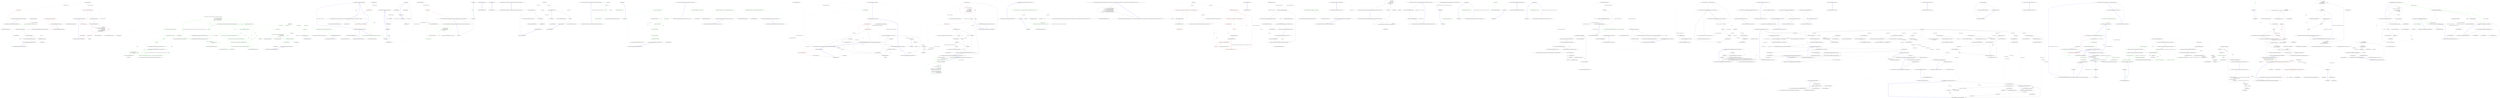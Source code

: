 digraph  {
n17 [label="Nancy.AppDomainModuleLocator", span=""];
n0 [label="Entry Nancy.AppDomainModuleLocator.AppDomainModuleLocator(Nancy.IModuleActivator)", span="16-16", cluster="Nancy.AppDomainModuleLocator.AppDomainModuleLocator(Nancy.IModuleActivator)"];
n1 [label="this.activator = activator", span="18-18", cluster="Nancy.AppDomainModuleLocator.AppDomainModuleLocator(Nancy.IModuleActivator)", color=red, community=0];
n2 [label="Exit Nancy.AppDomainModuleLocator.AppDomainModuleLocator(Nancy.IModuleActivator)", span="16-16", cluster="Nancy.AppDomainModuleLocator.AppDomainModuleLocator(Nancy.IModuleActivator)"];
n3 [label="Entry Nancy.AppDomainModuleLocator.GetModules()", span="21-21", cluster="Nancy.AppDomainModuleLocator.GetModules()"];
n4 [label="return modules ?? (modules = LocateModulesInAppDomain());", span="23-23", cluster="Nancy.AppDomainModuleLocator.GetModules()", color=red, community=0];
n5 [label="Exit Nancy.AppDomainModuleLocator.GetModules()", span="21-21", cluster="Nancy.AppDomainModuleLocator.GetModules()"];
n6 [label="Entry Nancy.AppDomainModuleLocator.LocateModulesInAppDomain()", span="26-26", cluster="Nancy.AppDomainModuleLocator.LocateModulesInAppDomain()"];
n7 [label="var moduleType = typeof(NancyModule)", span="28-28", cluster="Nancy.AppDomainModuleLocator.LocateModulesInAppDomain()", color=red, community=0];
n8 [label="var locatedModules =\r\n                from assembly in AppDomain.CurrentDomain.GetAssemblies()\r\n                from type in assembly.GetExportedTypes()\r\n                where !type.IsAbstract\r\n                where moduleType.IsAssignableFrom(type)\r\n                where activator.CanCreateInstance(type)\r\n                select activator.CreateInstance(type)", span="30-36", cluster="Nancy.AppDomainModuleLocator.LocateModulesInAppDomain()", color=red, community=2];
n9 [label="return locatedModules.ToList();", span="38-38", cluster="Nancy.AppDomainModuleLocator.LocateModulesInAppDomain()", color=red, community=0];
n11 [label="Entry System.AppDomain.GetAssemblies()", span="0-0", cluster="System.AppDomain.GetAssemblies()"];
n12 [label="Entry System.Reflection.Assembly.GetExportedTypes()", span="0-0", cluster="System.Reflection.Assembly.GetExportedTypes()"];
n13 [label="Entry Unk.IsAssignableFrom", span="", cluster="Unk.IsAssignableFrom"];
n14 [label="Entry Unk.CanCreateInstance", span="", cluster="Unk.CanCreateInstance"];
n15 [label="Entry Unk.CreateInstance", span="", cluster="Unk.CreateInstance"];
n10 [label="Exit Nancy.AppDomainModuleLocator.LocateModulesInAppDomain()", span="26-26", cluster="Nancy.AppDomainModuleLocator.LocateModulesInAppDomain()"];
n16 [label="Entry Unk.ToList", span="", cluster="Unk.ToList"];
m0_0 [label="Entry Nancy.DefaultModuleActivator.CreateInstance(System.Type)", span="11-11", cluster="Nancy.DefaultModuleActivator.CreateInstance(System.Type)", file="DefaultModuleActivator.cs"];
m0_1 [label="!CanCreateInstance(moduleType)", span="13-13", cluster="Nancy.DefaultModuleActivator.CreateInstance(System.Type)", color=red, community=0, file="DefaultModuleActivator.cs"];
m0_2 [label="throw new InvalidOperationException(string.Format(''Cannot create an instance of type {0} as it does not inherit from NancyModule or it does not have a public parameterless constructor.'', moduleType));", span="15-15", cluster="Nancy.DefaultModuleActivator.CreateInstance(System.Type)", file="DefaultModuleActivator.cs"];
m0_3 [label="Entry Nancy.Demo.Hosting.Aspnet.CustomErrorHandler.Handle(Nancy.HttpStatusCode, Nancy.NancyContext)", span="21-21", cluster="Nancy.Demo.Hosting.Aspnet.CustomErrorHandler.Handle(Nancy.HttpStatusCode, Nancy.NancyContext)", color=green, community=0, file="DefaultModuleActivator.cs"];
m0_4 [label="context.Response = ''Response generated by a custom error handler''", span="23-23", cluster="Nancy.Demo.Hosting.Aspnet.CustomErrorHandler.Handle(Nancy.HttpStatusCode, Nancy.NancyContext)", file="DefaultModuleActivator.cs", color=red, community=0];
m0_5 [label="Entry Nancy.DefaultModuleActivator.CanCreateInstance(System.Type)", span="26-26", cluster="Nancy.DefaultModuleActivator.CanCreateInstance(System.Type)", file="DefaultModuleActivator.cs"];
m0_7 [label="Entry string.Format(string, object)", span="0-0", cluster="string.Format(string, object)", file="DefaultModuleActivator.cs"];
m0_11 [label="Entry System.Type.GetConstructor(System.Type[])", span="0-0", cluster="System.Type.GetConstructor(System.Type[])", file="DefaultModuleActivator.cs"];
m0_8 [label="Entry System.Activator.CreateInstance(System.Type)", span="0-0", cluster="System.Activator.CreateInstance(System.Type)", file="DefaultModuleActivator.cs"];
m0_9 [label="return moduleType.GetConstructor(Type.EmptyTypes) != null;", span="28-28", cluster="Nancy.DefaultModuleActivator.CanCreateInstance(System.Type)", file="DefaultModuleActivator.cs"];
m0_10 [label="Exit Nancy.DefaultModuleActivator.CanCreateInstance(System.Type)", span="26-26", cluster="Nancy.DefaultModuleActivator.CanCreateInstance(System.Type)", file="DefaultModuleActivator.cs"];
m0_6 [label="Entry System.InvalidOperationException.InvalidOperationException(string)", span="0-0", cluster="System.InvalidOperationException.InvalidOperationException(string)", file="DefaultModuleActivator.cs"];
m0_12 [label="Nancy.DefaultModuleActivator", span="", file="DefaultModuleActivator.cs"];
m1_0 [label="Entry Nancy.PipelineItem<TDelegate>.PipelineItem(string, TDelegate)", span="30-30", cluster="Nancy.PipelineItem<TDelegate>.PipelineItem(string, TDelegate)", file="FakeRoute.cs"];
m1_1 [label="this.Name = name", span="32-32", cluster="Nancy.PipelineItem<TDelegate>.PipelineItem(string, TDelegate)", file="FakeRoute.cs"];
m1_2 [label="this.Delegate = @delegate", span="33-33", cluster="Nancy.PipelineItem<TDelegate>.PipelineItem(string, TDelegate)", file="FakeRoute.cs"];
m1_4 [label="new Response()", span="9-9", cluster="lambda expression", file="FakeRoute.cs", color=green, community=0];
m1_5 [label="Exit lambda expression", span="9-9", cluster="lambda expression", file="FakeRoute.cs"];
m1_6 [label="Entry Nancy.Response.Response()", span="12-12", cluster="Nancy.Response.Response()", file="FakeRoute.cs"];
m1_7 [label="Entry lambda expression", span="11-14", cluster="lambda expression", file="FakeRoute.cs"];
m1_8 [label="this.ActionWasInvoked = true", span="12-12", cluster="lambda expression", file="FakeRoute.cs"];
m1_9 [label="return new Response();", span="13-13", cluster="lambda expression", file="FakeRoute.cs"];
m1_3 [label="Entry lambda expression", span="9-9", cluster="lambda expression", file="FakeRoute.cs"];
m1_10 [label="Nancy.PipelineItem<TDelegate>", span="", cluster="lambda expression", file="FakeRoute.cs"];
m1_11 [label="Nancy.Tests.Fakes.FakeRoute", span="", file="FakeRoute.cs"];
m2_8 [label="Entry Nancy.Tests.Fakes.FakeRoute.FakeRoute()", span="8-8", cluster="Nancy.Tests.Fakes.FakeRoute.FakeRoute()", file="FakeRouteResolver.cs"];
m2_0 [label="Entry Nancy.Tests.Fakes.FakeRouteResolver.GetRoute(Nancy.IRequest, System.Collections.Generic.IEnumerable<Nancy.ModuleMeta>, Nancy.INancyApplication)", span="8-8", cluster="Nancy.Tests.Fakes.FakeRouteResolver.GetRoute(Nancy.IRequest, System.Collections.Generic.IEnumerable<Nancy.ModuleMeta>, Nancy.INancyApplication)", file="FakeRouteResolver.cs"];
m2_1 [label="var description = (from m in meta\r\n                               from d in m.RouteDescriptions\r\n                               where d.ModulePath + d.Path == request.Uri\r\n                               select d).First()", span="12-15", cluster="Nancy.Tests.Fakes.FakeRouteResolver.GetRoute(Nancy.IRequest, System.Collections.Generic.IEnumerable<Nancy.ModuleMeta>, Nancy.INancyApplication)", color=green, community=2, file="FakeRouteResolver.cs"];
m2_2 [label="this.ModulePath = description.ModulePath", span="17-17", cluster="Nancy.Tests.Fakes.FakeRouteResolver.GetRoute(Nancy.IRequest, System.Collections.Generic.IEnumerable<Nancy.ModuleMeta>, Nancy.INancyApplication)", color=red, community=0, file="FakeRouteResolver.cs"];
m2_3 [label="this.Path = description.Path", span="18-18", cluster="Nancy.Tests.Fakes.FakeRouteResolver.GetRoute(Nancy.IRequest, System.Collections.Generic.IEnumerable<Nancy.ModuleMeta>, Nancy.INancyApplication)", file="FakeRouteResolver.cs", color=green, community=0];
m2_4 [label="return new FakeRoute();", span="20-20", cluster="Nancy.Tests.Fakes.FakeRouteResolver.GetRoute(Nancy.IRequest, System.Collections.Generic.IEnumerable<Nancy.ModuleMeta>, Nancy.INancyApplication)", color=red, community=0, file="FakeRouteResolver.cs"];
m2_5 [label="Exit Nancy.Tests.Fakes.FakeRouteResolver.GetRoute(Nancy.IRequest, System.Collections.Generic.IEnumerable<Nancy.ModuleMeta>, Nancy.INancyApplication)", span="8-8", cluster="Nancy.Tests.Fakes.FakeRouteResolver.GetRoute(Nancy.IRequest, System.Collections.Generic.IEnumerable<Nancy.ModuleMeta>, Nancy.INancyApplication)", file="FakeRouteResolver.cs"];
m2_6 [label="Entry Unk.First", span="", cluster="Unk.First", file="FakeRouteResolver.cs"];
m2_7 [label="Entry System.Collections.Generic.IEnumerable<TSource>.First<TSource>()", span="0-0", cluster="System.Collections.Generic.IEnumerable<TSource>.First<TSource>()", file="FakeRouteResolver.cs"];
m2_9 [label="Nancy.Tests.Fakes.FakeRouteResolver", span="", file="FakeRouteResolver.cs"];
m3_0 [label="Entry lambda expression", span="19-19", cluster="lambda expression", file="FakeViewEngineRegistry.cs"];
m3_1 [label=Stream, span="19-19", cluster="lambda expression", color=green, community=0, file="FakeViewEngineRegistry.cs"];
m3_2 [label="Exit lambda expression", span="19-19", cluster="lambda expression", file="FakeViewEngineRegistry.cs"];
m5_0 [label="Entry Nancy.INancyModuleLocator.GetModules()", span="6-6", cluster="Nancy.INancyModuleLocator.GetModules()", file="INancyModuleLocator.cs"];
m5_1 [label="Exit Nancy.INancyModuleLocator.GetModules()", span="6-6", cluster="Nancy.INancyModuleLocator.GetModules()", file="INancyModuleLocator.cs"];
m6_0 [label="Entry Nancy.Routing.IRoute.Invoke()", span="12-12", cluster="Nancy.Routing.IRoute.Invoke()", file="IRoute.cs"];
m6_1 [label="Exit Nancy.Routing.IRoute.Invoke()", span="12-12", cluster="Nancy.Routing.IRoute.Invoke()", file="IRoute.cs"];
m7_0 [label="Entry Nancy.Routing.IRouteResolver.GetRoute(Nancy.IRequest, System.Collections.Generic.IEnumerable<Nancy.Routing.RouteDescription>)", span="6-6", cluster="Nancy.Routing.IRouteResolver.GetRoute(Nancy.IRequest, System.Collections.Generic.IEnumerable<Nancy.Routing.RouteDescription>)", file="IRouteResolver.cs"];
m7_1 [label="Exit Nancy.Routing.IRouteResolver.GetRoute(Nancy.IRequest, System.Collections.Generic.IEnumerable<Nancy.Routing.RouteDescription>)", span="6-6", cluster="Nancy.Routing.IRouteResolver.GetRoute(Nancy.IRequest, System.Collections.Generic.IEnumerable<Nancy.Routing.RouteDescription>)", file="IRouteResolver.cs"];
m9_5 [label="Entry System.Collections.Generic.Dictionary<TKey, TValue>.Dictionary()", span="0-0", cluster="System.Collections.Generic.Dictionary<TKey, TValue>.Dictionary()", file="MainModule.cs"];
m9_7 [label="Entry Nancy.NancyContext.Dispose()", span="79-79", cluster="Nancy.NancyContext.Dispose()", file="MainModule.cs"];
m9_8 [label="this.Items.Values.OfType<IDisposable>()", span="81-81", cluster="Nancy.NancyContext.Dispose()", file="MainModule.cs"];
m9_9 [label="disposableItem.Dispose()", span="83-83", cluster="Nancy.NancyContext.Dispose()", file="MainModule.cs"];
m9_10 [label="this.Items.Clear()", span="86-86", cluster="Nancy.NancyContext.Dispose()", file="MainModule.cs"];
m9_11 [label="Exit Nancy.NancyContext.Dispose()", span="79-79", cluster="Nancy.NancyContext.Dispose()", file="MainModule.cs"];
m9_6 [label="Entry Nancy.Diagnostics.RequestTrace.RequestTrace()", span="27-27", cluster="Nancy.Diagnostics.RequestTrace.RequestTrace()", file="MainModule.cs"];
m9_14 [label="Entry System.Collections.Generic.ICollection<T>.Clear()", span="0-0", cluster="System.Collections.Generic.ICollection<T>.Clear()", file="MainModule.cs"];
m9_0 [label="Entry Nancy.NancyContext.NancyContext()", span="17-17", cluster="Nancy.NancyContext.NancyContext()", file="MainModule.cs"];
m9_1 [label="this.Items = new Dictionary<string, object>()", span="19-19", cluster="Nancy.NancyContext.NancyContext()", file="MainModule.cs"];
m9_2 [label="this.Trace = new RequestTrace()", span="20-20", cluster="Nancy.NancyContext.NancyContext()", file="MainModule.cs"];
m9_3 [label="this.ControlPanelEnabled = true", span="23-23", cluster="Nancy.NancyContext.NancyContext()", file="MainModule.cs"];
m9_4 [label="Exit Nancy.NancyContext.NancyContext()", span="17-17", cluster="Nancy.NancyContext.NancyContext()", file="MainModule.cs"];
m9_13 [label="Entry System.IDisposable.Dispose()", span="0-0", cluster="System.IDisposable.Dispose()", file="MainModule.cs"];
m9_12 [label="Entry System.Collections.IEnumerable.OfType<TResult>()", span="0-0", cluster="System.Collections.IEnumerable.OfType<TResult>()", file="MainModule.cs"];
m9_15 [label="Nancy.NancyContext", span="", file="MainModule.cs"];
m10_0 [label="Entry Nancy.ModuleMeta.ModuleMeta(System.Type, System.Collections.Generic.IEnumerable<Nancy.Routing.RouteDescription>)", span="11-11", cluster="Nancy.ModuleMeta.ModuleMeta(System.Type, System.Collections.Generic.IEnumerable<Nancy.Routing.RouteDescription>)", file="ModuleMeta.cs"];
m10_1 [label="Type = type", span="13-13", cluster="Nancy.ModuleMeta.ModuleMeta(System.Type, System.Collections.Generic.IEnumerable<Nancy.Routing.RouteDescription>)", color=green, community=0, file="ModuleMeta.cs"];
m10_2 [label="RouteDescriptions = routeDescriptions", span="14-14", cluster="Nancy.ModuleMeta.ModuleMeta(System.Type, System.Collections.Generic.IEnumerable<Nancy.Routing.RouteDescription>)", color=green, community=0, file="ModuleMeta.cs"];
m10_3 [label="Exit Nancy.ModuleMeta.ModuleMeta(System.Type, System.Collections.Generic.IEnumerable<Nancy.Routing.RouteDescription>)", span="11-11", cluster="Nancy.ModuleMeta.ModuleMeta(System.Type, System.Collections.Generic.IEnumerable<Nancy.Routing.RouteDescription>)", file="ModuleMeta.cs"];
m10_4 [label="Nancy.ModuleMeta", span="", file="ModuleMeta.cs"];
m11_53 [label="Entry System.Collections.Generic.Dictionary<TKey, TValue>.Add(TKey, TValue)", span="0-0", cluster="System.Collections.Generic.Dictionary<TKey, TValue>.Add(TKey, TValue)", file="NancyApplication.cs"];
m11_2 [label="Entry Nancy.NancyApplication.NancyApplication(Nancy.IModuleActivator)", span="17-17", cluster="Nancy.NancyApplication.NancyApplication(Nancy.IModuleActivator)", file="NancyApplication.cs"];
m11_3 [label="this.activator = activator", span="19-19", cluster="Nancy.NancyApplication.NancyApplication(Nancy.IModuleActivator)", color=green, community=0, file="NancyApplication.cs"];
m11_4 [label="var types = (from assembly in AppDomain.CurrentDomain.GetAssemblies()\r\n                             from type in assembly.GetTypes()\r\n                             where !type.IsAbstract\r\n                             select type).ToList()", span="20-23", cluster="Nancy.NancyApplication.NancyApplication(Nancy.IModuleActivator)", color=green, community=2, file="NancyApplication.cs"];
m11_5 [label="this.templateProcessors = LoadTemplates(types)", span="25-25", cluster="Nancy.NancyApplication.NancyApplication(Nancy.IModuleActivator)", color=green, community=0, file="NancyApplication.cs"];
m11_6 [label="this.modules = LoadModules(types)", span="26-26", cluster="Nancy.NancyApplication.NancyApplication(Nancy.IModuleActivator)", color=green, community=0, file="NancyApplication.cs"];
m11_7 [label="Exit Nancy.NancyApplication.NancyApplication(Nancy.IModuleActivator)", span="17-17", cluster="Nancy.NancyApplication.NancyApplication(Nancy.IModuleActivator)", file="NancyApplication.cs"];
m11_51 [label="Entry System.Type.IsAssignableFrom(System.Type)", span="0-0", cluster="System.Type.IsAssignableFrom(System.Type)", file="NancyApplication.cs"];
m11_41 [label="Entry Nancy.NancyModule.GetRouteDescription(string)", span="8-8", cluster="Nancy.NancyModule.GetRouteDescription(string)", file="NancyApplication.cs"];
m11_11 [label="Entry Unk.LoadTemplates", span="", cluster="Unk.LoadTemplates", file="NancyApplication.cs"];
m11_36 [label="Entry System.Collections.Generic.Dictionary<TKey, TValue>.Dictionary(System.Collections.Generic.IEqualityComparer<TKey>)", span="0-0", cluster="System.Collections.Generic.Dictionary<TKey, TValue>.Dictionary(System.Collections.Generic.IEqualityComparer<TKey>)", file="NancyApplication.cs"];
m11_43 [label="Entry Nancy.NancyApplication.LoadTemplates(System.Collections.Generic.IEnumerable<System.Type>)", span="75-75", cluster="Nancy.NancyApplication.LoadTemplates(System.Collections.Generic.IEnumerable<System.Type>)", file="NancyApplication.cs"];
m11_44 [label="var registries = from type in types                             \r\n                             where typeof (IViewEngineRegistry).IsAssignableFrom(type)\r\n                             select type", span="77-79", cluster="Nancy.NancyApplication.LoadTemplates(System.Collections.Generic.IEnumerable<System.Type>)", color=green, community=0, file="NancyApplication.cs"];
m11_45 [label="var templates = new Dictionary<string, Func<string, object, Action<Stream>>>(registries.Count(), StringComparer.CurrentCultureIgnoreCase)", span="81-81", cluster="Nancy.NancyApplication.LoadTemplates(System.Collections.Generic.IEnumerable<System.Type>)", color=green, community=0, file="NancyApplication.cs"];
m11_46 [label=registries, span="82-82", cluster="Nancy.NancyApplication.LoadTemplates(System.Collections.Generic.IEnumerable<System.Type>)", color=green, community=0, file="NancyApplication.cs"];
m11_48 [label="templates.Add(registry.Extension, registry.Executor)", span="85-85", cluster="Nancy.NancyApplication.LoadTemplates(System.Collections.Generic.IEnumerable<System.Type>)", color=green, community=0, file="NancyApplication.cs"];
m11_49 [label="return templates;", span="87-87", cluster="Nancy.NancyApplication.LoadTemplates(System.Collections.Generic.IEnumerable<System.Type>)", color=green, community=0, file="NancyApplication.cs"];
m11_47 [label="var registry = (IViewEngineRegistry) System.Activator.CreateInstance(type)", span="84-84", cluster="Nancy.NancyApplication.LoadTemplates(System.Collections.Generic.IEnumerable<System.Type>)", color=green, community=0, file="NancyApplication.cs"];
m11_50 [label="Exit Nancy.NancyApplication.LoadTemplates(System.Collections.Generic.IEnumerable<System.Type>)", span="75-75", cluster="Nancy.NancyApplication.LoadTemplates(System.Collections.Generic.IEnumerable<System.Type>)", file="NancyApplication.cs"];
m11_24 [label="Entry Nancy.NancyApplication.LoadModules(System.Collections.Generic.IEnumerable<System.Type>)", span="50-50", cluster="Nancy.NancyApplication.LoadModules(System.Collections.Generic.IEnumerable<System.Type>)", file="NancyApplication.cs"];
m11_25 [label="var types = from type in allTypes                                                \r\n                        where activator.CanCreateInstance(type)\r\n                        select type", span="52-54", cluster="Nancy.NancyApplication.LoadModules(System.Collections.Generic.IEnumerable<System.Type>)", color=green, community=0, file="NancyApplication.cs"];
m11_26 [label="var metas = new Dictionary<string, IEnumerable<ModuleMeta>>(StringComparer.CurrentCultureIgnoreCase)\r\n                        {\r\n                            {''GET'', new List<ModuleMeta>(types.Count())},\r\n                            {''POST'', new List<ModuleMeta>(types.Count())},\r\n                            {''PUT'', new List<ModuleMeta>(types.Count())},\r\n                            {''DELETE'', new List<ModuleMeta>(types.Count())},\r\n                        }", span="56-62", cluster="Nancy.NancyApplication.LoadModules(System.Collections.Generic.IEnumerable<System.Type>)", color=green, community=2, file="NancyApplication.cs"];
m11_27 [label=types, span="63-63", cluster="Nancy.NancyApplication.LoadModules(System.Collections.Generic.IEnumerable<System.Type>)", color=green, community=0, file="NancyApplication.cs"];
m11_29 [label="((List<ModuleMeta>)metas[''GET'']).Add(new ModuleMeta(type, module.GetRouteDescription(''GET'')))", span="66-66", cluster="Nancy.NancyApplication.LoadModules(System.Collections.Generic.IEnumerable<System.Type>)", color=green, community=0, file="NancyApplication.cs"];
m11_30 [label="((List<ModuleMeta>)metas[''POST'']).Add(new ModuleMeta(type, module.GetRouteDescription(''POST'')))", span="67-67", cluster="Nancy.NancyApplication.LoadModules(System.Collections.Generic.IEnumerable<System.Type>)", color=green, community=0, file="NancyApplication.cs"];
m11_31 [label="((List<ModuleMeta>)metas[''PUT'']).Add(new ModuleMeta(type, module.GetRouteDescription(''PUT'')))", span="68-68", cluster="Nancy.NancyApplication.LoadModules(System.Collections.Generic.IEnumerable<System.Type>)", color=green, community=0, file="NancyApplication.cs"];
m11_32 [label="((List<ModuleMeta>)metas[''DELETE'']).Add(new ModuleMeta(type, module.GetRouteDescription(''DELETE'')))", span="69-69", cluster="Nancy.NancyApplication.LoadModules(System.Collections.Generic.IEnumerable<System.Type>)", color=green, community=0, file="NancyApplication.cs"];
m11_33 [label="return metas;", span="72-72", cluster="Nancy.NancyApplication.LoadModules(System.Collections.Generic.IEnumerable<System.Type>)", color=green, community=0, file="NancyApplication.cs"];
m11_28 [label="var module = (NancyModule)Activator.CreateInstance(type)", span="65-65", cluster="Nancy.NancyApplication.LoadModules(System.Collections.Generic.IEnumerable<System.Type>)", color=green, community=0, file="NancyApplication.cs"];
m11_34 [label="Exit Nancy.NancyApplication.LoadModules(System.Collections.Generic.IEnumerable<System.Type>)", span="50-50", cluster="Nancy.NancyApplication.LoadModules(System.Collections.Generic.IEnumerable<System.Type>)", file="NancyApplication.cs"];
m11_35 [label="Entry Nancy.IModuleActivator.CanCreateInstance(System.Type)", span="21-21", cluster="Nancy.IModuleActivator.CanCreateInstance(System.Type)", file="NancyApplication.cs"];
m11_21 [label="Entry Nancy.NancyApplication.GetModules()", span="44-44", cluster="Nancy.NancyApplication.GetModules()", file="NancyApplication.cs"];
m11_22 [label="return this.modules;", span="46-46", cluster="Nancy.NancyApplication.GetModules()", color=green, community=0, file="NancyApplication.cs"];
m11_23 [label="Exit Nancy.NancyApplication.GetModules()", span="44-44", cluster="Nancy.NancyApplication.GetModules()", file="NancyApplication.cs"];
m11_38 [label="Entry Unk.Count", span="", cluster="Unk.Count", file="NancyApplication.cs"];
m11_16 [label="Entry System.Collections.Generic.IDictionary<TKey, TValue>.ContainsKey(TKey)", span="0-0", cluster="System.Collections.Generic.IDictionary<TKey, TValue>.ContainsKey(TKey)", file="NancyApplication.cs"];
m11_13 [label="Entry Nancy.NancyApplication.GetTemplateProcessor(string)", span="29-29", cluster="Nancy.NancyApplication.GetTemplateProcessor(string)", file="NancyApplication.cs"];
m11_14 [label="return this.templateProcessors.ContainsKey(extension) ? this.templateProcessors[extension] : null;", span="31-31", cluster="Nancy.NancyApplication.GetTemplateProcessor(string)", color=green, community=0, file="NancyApplication.cs"];
m11_15 [label="Exit Nancy.NancyApplication.GetTemplateProcessor(string)", span="29-29", cluster="Nancy.NancyApplication.GetTemplateProcessor(string)", file="NancyApplication.cs"];
m11_17 [label="Entry lambda expression", span="36-36", cluster="lambda expression", file="NancyApplication.cs"];
m11_18 [label="StaticViewEngineExtension.Static(null, path)", span="36-36", cluster="lambda expression", color=green, community=0, file="NancyApplication.cs"];
m11_19 [label="Exit lambda expression", span="36-36", cluster="lambda expression", file="NancyApplication.cs"];
m11_8 [label="Entry System.AppDomain.GetAssemblies()", span="0-0", cluster="System.AppDomain.GetAssemblies()", file="NancyApplication.cs"];
m11_40 [label="Entry ModuleMeta.cstr", span="", cluster="ModuleMeta.cstr", file="NancyApplication.cs"];
m11_12 [label="Entry Unk.LoadModules", span="", cluster="Unk.LoadModules", file="NancyApplication.cs"];
m11_37 [label="Entry System.Collections.Generic.List<T>.List(int)", span="0-0", cluster="System.Collections.Generic.List<T>.List(int)", file="NancyApplication.cs"];
m11_42 [label="Entry System.Collections.Generic.List<T>.Add(T)", span="0-0", cluster="System.Collections.Generic.List<T>.Add(T)", file="NancyApplication.cs"];
m11_10 [label="Entry Unk.ToList", span="", cluster="Unk.ToList", file="NancyApplication.cs"];
m11_52 [label="Entry System.Collections.Generic.Dictionary<TKey, TValue>.Dictionary(int, System.Collections.Generic.IEqualityComparer<TKey>)", span="0-0", cluster="System.Collections.Generic.Dictionary<TKey, TValue>.Dictionary(int, System.Collections.Generic.IEqualityComparer<TKey>)", file="NancyApplication.cs"];
m11_20 [label="Entry Nancy.ViewEngines.StaticViewEngineExtension.Static(Nancy.IViewEngine, string)", span="8-8", cluster="Nancy.ViewEngines.StaticViewEngineExtension.Static(Nancy.IViewEngine, string)", file="NancyApplication.cs"];
m11_9 [label="Entry System.Reflection.Assembly.GetTypes()", span="0-0", cluster="System.Reflection.Assembly.GetTypes()", file="NancyApplication.cs"];
m11_54 [label="Nancy.NancyApplication", span="", file="NancyApplication.cs"];
m12_0 [label="Entry Nancy.Tests.Unit.Hosting.NancyApplicationFixture.Should_return_null_for_an_unknown_view_extension()", span="9-9", cluster="Nancy.Tests.Unit.Hosting.NancyApplicationFixture.Should_return_null_for_an_unknown_view_extension()", file="NancyApplicationFixture.cs"];
m12_1 [label="new NancyApplication().GetTemplateProcessor(''.unknown'').ShouldBeNull()", span="11-11", cluster="Nancy.Tests.Unit.Hosting.NancyApplicationFixture.Should_return_null_for_an_unknown_view_extension()", color=green, community=0, file="NancyApplicationFixture.cs"];
m12_2 [label="Exit Nancy.Tests.Unit.Hosting.NancyApplicationFixture.Should_return_null_for_an_unknown_view_extension()", span="9-9", cluster="Nancy.Tests.Unit.Hosting.NancyApplicationFixture.Should_return_null_for_an_unknown_view_extension()", file="NancyApplicationFixture.cs"];
m12_21 [label="Entry Nancy.NancyApplication.GetModules()", span="44-44", cluster="Nancy.NancyApplication.GetModules()", file="NancyApplicationFixture.cs"];
m12_22 [label="Entry object.ShouldEqual(object)", span="55-55", cluster="object.ShouldEqual(object)", file="NancyApplicationFixture.cs"];
m12_5 [label="Entry object.ShouldBeNull()", span="80-80", cluster="object.ShouldBeNull()", file="NancyApplicationFixture.cs"];
m12_13 [label="Entry Nancy.Tests.Unit.Hosting.NancyApplicationFixture.Should_Return_All_Modules()", span="28-28", cluster="Nancy.Tests.Unit.Hosting.NancyApplicationFixture.Should_Return_All_Modules()", file="NancyApplicationFixture.cs"];
m12_14 [label="var modules = new NancyApplication().GetModules()", span="30-30", cluster="Nancy.Tests.Unit.Hosting.NancyApplicationFixture.Should_Return_All_Modules()", color=green, community=0, file="NancyApplicationFixture.cs"];
m12_15 [label="modules.Count.ShouldEqual(4)", span="31-31", cluster="Nancy.Tests.Unit.Hosting.NancyApplicationFixture.Should_Return_All_Modules()", color=green, community=0, file="NancyApplicationFixture.cs"];
m12_16 [label="modules[''GET''].Count().ShouldEqual(3)", span="32-32", cluster="Nancy.Tests.Unit.Hosting.NancyApplicationFixture.Should_Return_All_Modules()", color=green, community=0, file="NancyApplicationFixture.cs"];
m12_17 [label="modules[''POST''].Count().ShouldEqual(3)", span="33-33", cluster="Nancy.Tests.Unit.Hosting.NancyApplicationFixture.Should_Return_All_Modules()", color=green, community=0, file="NancyApplicationFixture.cs"];
m12_18 [label="modules[''PUT''].Count().ShouldEqual(3)", span="34-34", cluster="Nancy.Tests.Unit.Hosting.NancyApplicationFixture.Should_Return_All_Modules()", color=green, community=0, file="NancyApplicationFixture.cs"];
m12_19 [label="modules[''DELETE''].Count().ShouldEqual(3)", span="35-35", cluster="Nancy.Tests.Unit.Hosting.NancyApplicationFixture.Should_Return_All_Modules()", color=green, community=0, file="NancyApplicationFixture.cs"];
m12_20 [label="Exit Nancy.Tests.Unit.Hosting.NancyApplicationFixture.Should_Return_All_Modules()", span="28-28", cluster="Nancy.Tests.Unit.Hosting.NancyApplicationFixture.Should_Return_All_Modules()", file="NancyApplicationFixture.cs"];
m12_3 [label="Entry Nancy.NancyApplication.NancyApplication()", span="16-16", cluster="Nancy.NancyApplication.NancyApplication()", file="NancyApplicationFixture.cs"];
m12_10 [label="Entry Nancy.Tests.Unit.Hosting.NancyApplicationFixture.Should_be_case_intensitive_about_view_extensions()", span="22-22", cluster="Nancy.Tests.Unit.Hosting.NancyApplicationFixture.Should_be_case_intensitive_about_view_extensions()", file="NancyApplicationFixture.cs"];
m12_11 [label="new NancyApplication().GetTemplateProcessor(''.LetO2'').ShouldBeSameAs(FakeViewEngineRegistry.Executor)", span="24-24", cluster="Nancy.Tests.Unit.Hosting.NancyApplicationFixture.Should_be_case_intensitive_about_view_extensions()", color=green, community=0, file="NancyApplicationFixture.cs"];
m12_12 [label="Exit Nancy.Tests.Unit.Hosting.NancyApplicationFixture.Should_be_case_intensitive_about_view_extensions()", span="22-22", cluster="Nancy.Tests.Unit.Hosting.NancyApplicationFixture.Should_be_case_intensitive_about_view_extensions()", file="NancyApplicationFixture.cs"];
m12_9 [label="Entry object.ShouldBeSameAs(object)", span="75-75", cluster="object.ShouldBeSameAs(object)", file="NancyApplicationFixture.cs"];
m12_4 [label="Entry Nancy.NancyApplication.GetTemplateProcessor(string)", span="29-29", cluster="Nancy.NancyApplication.GetTemplateProcessor(string)", file="NancyApplicationFixture.cs"];
m12_23 [label="Entry System.Collections.Generic.IEnumerable<TSource>.Count<TSource>()", span="0-0", cluster="System.Collections.Generic.IEnumerable<TSource>.Count<TSource>()", file="NancyApplicationFixture.cs"];
m12_6 [label="Entry Nancy.Tests.Unit.Hosting.NancyApplicationFixture.Should_return_the_processor_for_a_given_extension()", span="16-16", cluster="Nancy.Tests.Unit.Hosting.NancyApplicationFixture.Should_return_the_processor_for_a_given_extension()", file="NancyApplicationFixture.cs"];
m12_7 [label="new NancyApplication().GetTemplateProcessor(''.leto2'').ShouldBeSameAs(FakeViewEngineRegistry.Executor)", span="18-18", cluster="Nancy.Tests.Unit.Hosting.NancyApplicationFixture.Should_return_the_processor_for_a_given_extension()", color=green, community=0, file="NancyApplicationFixture.cs"];
m12_8 [label="Exit Nancy.Tests.Unit.Hosting.NancyApplicationFixture.Should_return_the_processor_for_a_given_extension()", span="16-16", cluster="Nancy.Tests.Unit.Hosting.NancyApplicationFixture.Should_return_the_processor_for_a_given_extension()", file="NancyApplicationFixture.cs"];
m13_5 [label="Entry Nancy.Routing.DefaultRouteCacheProvider.GetCache()", span="59-59", cluster="Nancy.Routing.DefaultRouteCacheProvider.GetCache()", file="NancyEngine.cs"];
m13_22 [label="Entry System.Collections.Generic.List<T>.List()", span="0-0", cluster="System.Collections.Generic.List<T>.List()", file="NancyEngine.cs"];
m13_27 [label="Entry Unk.Select", span="", cluster="Unk.Select", file="NancyEngine.cs"];
m13_7 [label="Exit Nancy.Routing.DefaultRouteCacheProvider.GetCache()", span="59-59", cluster="Nancy.Routing.DefaultRouteCacheProvider.GetCache()", file="NancyEngine.cs"];
m13_8 [label="Entry System.Func<TResult>.Invoke()", span="0-0", cluster="System.Func<TResult>.Invoke()", color=red, community=0, file="NancyEngine.cs"];
m13_9 [label="this.cacheProvider = cacheProvider", span="70-70", cluster="Nancy.Routing.DefaultRouteCacheProvider.RouteCacheDiagnostics.RouteCacheDiagnostics(Nancy.Routing.DefaultRouteCacheProvider)", color=red, community=0, file="NancyEngine.cs"];
m13_10 [label="Exit Nancy.Routing.DefaultRouteCacheProvider.RouteCacheDiagnostics.RouteCacheDiagnostics(Nancy.Routing.DefaultRouteCacheProvider)", span="68-68", cluster="Nancy.Routing.DefaultRouteCacheProvider.RouteCacheDiagnostics.RouteCacheDiagnostics(Nancy.Routing.DefaultRouteCacheProvider)", file="NancyEngine.cs"];
m13_11 [label="Entry Nancy.Routing.DefaultRouteCacheProvider.RouteCacheDiagnostics.GetAllRoutes()", span="73-73", cluster="Nancy.Routing.DefaultRouteCacheProvider.RouteCacheDiagnostics.GetAllRoutes()", file="NancyEngine.cs"];
m13_6 [label="return this.RouteCacheFactory();", span="61-61", cluster="Nancy.Routing.DefaultRouteCacheProvider.GetCache()", file="NancyEngine.cs", color=green, community=0];
m13_20 [label="Entry Unk.SelectMany", span="", cluster="Unk.SelectMany", file="NancyEngine.cs"];
m13_14 [label="!result.ContainsKey(entry.Method)", span="79-79", cluster="Nancy.Routing.DefaultRouteCacheProvider.RouteCacheDiagnostics.GetAllRoutes()", file="NancyEngine.cs"];
m13_0 [label="Entry Nancy.NancyContext.NancyContext()", span="17-17", cluster="Nancy.NancyContext.NancyContext()", file="NancyEngine.cs"];
m13_1 [label="this.Items = new Dictionary<string, object>()", span="19-19", cluster="Nancy.NancyContext.NancyContext()", file="NancyEngine.cs", color=red, community=0];
m13_2 [label="this.Trace = new RequestTrace()", span="20-20", cluster="Nancy.NancyContext.NancyContext()", file="NancyEngine.cs"];
m13_3 [label="this.ControlPanelEnabled = true", span="23-23", cluster="Nancy.NancyContext.NancyContext()", file="NancyEngine.cs"];
m13_4 [label="Entry Nancy.Routing.DefaultRouteCacheProvider.RouteCacheDiagnostics.RouteCacheDiagnostics(Nancy.Routing.DefaultRouteCacheProvider)", span="68-68", cluster="Nancy.Routing.DefaultRouteCacheProvider.RouteCacheDiagnostics.RouteCacheDiagnostics(Nancy.Routing.DefaultRouteCacheProvider)", file="NancyEngine.cs"];
m13_13 [label="this.cacheProvider.GetCache().Values.SelectMany(t => t.Select(t1 => t1.Item2))", span="77-77", cluster="Nancy.Routing.DefaultRouteCacheProvider.RouteCacheDiagnostics.GetAllRoutes()", file="NancyEngine.cs"];
m13_12 [label="var result = new Dictionary<string, IList<string>>()", span="75-75", cluster="Nancy.Routing.DefaultRouteCacheProvider.RouteCacheDiagnostics.GetAllRoutes()", file="NancyEngine.cs"];
m13_28 [label="Entry lambda expression", span="77-77", cluster="lambda expression", file="NancyEngine.cs"];
m13_24 [label="Entry lambda expression", span="77-77", cluster="lambda expression", file="NancyEngine.cs"];
m13_26 [label="Exit lambda expression", span="77-77", cluster="lambda expression", file="NancyEngine.cs"];
m13_25 [label="t.Select(t1 => t1.Item2)", span="77-77", cluster="lambda expression", file="NancyEngine.cs"];
m13_29 [label="t1.Item2", span="77-77", cluster="lambda expression", file="NancyEngine.cs"];
m13_30 [label="Exit lambda expression", span="77-77", cluster="lambda expression", file="NancyEngine.cs"];
m13_16 [label="result[entry.Method].Add(entry.Path)", span="84-84", cluster="Nancy.Routing.DefaultRouteCacheProvider.RouteCacheDiagnostics.GetAllRoutes()", file="NancyEngine.cs"];
m13_17 [label="return result;", span="87-87", cluster="Nancy.Routing.DefaultRouteCacheProvider.RouteCacheDiagnostics.GetAllRoutes()", file="NancyEngine.cs"];
m13_15 [label="Nancy.NancyContext", span="", cluster="Nancy.Routing.DefaultRouteCacheProvider.RouteCacheDiagnostics.GetAllRoutes()", file="NancyEngine.cs"];
m13_18 [label="Exit Nancy.Routing.DefaultRouteCacheProvider.RouteCacheDiagnostics.GetAllRoutes()", span="73-73", cluster="Nancy.Routing.DefaultRouteCacheProvider.RouteCacheDiagnostics.GetAllRoutes()", file="NancyEngine.cs"];
m13_21 [label="Entry Unk.ContainsKey", span="", cluster="Unk.ContainsKey", file="NancyEngine.cs"];
m13_23 [label="Entry Unk.Add", span="", cluster="Unk.Add", file="NancyEngine.cs"];
m13_31 [label="Nancy.Routing.DefaultRouteCacheProvider", span="", file="NancyEngine.cs"];
m13_32 [label="Nancy.Routing.DefaultRouteCacheProvider.RouteCacheDiagnostics", span="", file="NancyEngine.cs"];
m14_10 [label="Entry System.Collections.Generic.Dictionary<TKey, TValue>.Dictionary()", span="0-0", cluster="System.Collections.Generic.Dictionary<TKey, TValue>.Dictionary()", file="NancyEngineFixture.cs"];
m14_4 [label="Exit Nancy.Demo.DependencyModule.DependencyModule(Nancy.Demo.IApplicationDependency, Nancy.Demo.IRequestDependency)", span="20-20", cluster="Nancy.Demo.DependencyModule.DependencyModule(Nancy.Demo.IApplicationDependency, Nancy.Demo.IRequestDependency)", file="NancyEngineFixture.cs"];
m14_11 [label="Entry Unk.Spark", span="", cluster="Unk.Spark", file="NancyEngineFixture.cs"];
m14_13 [label="!dictionary.TryGetValue(key, out value)", span="46-46", cluster="Nancy.Json.Converters.TimeSpanConverter.GetValue(System.Collections.Generic.IDictionary<string, object>, string)", file="NancyEngineFixture.cs"];
m14_12 [label="Nancy.Demo.DependencyModule", span="", cluster="Nancy.Json.Converters.TimeSpanConverter.GetValue(System.Collections.Generic.IDictionary<string, object>, string)", color=red, community=0, file="NancyEngineFixture.cs"];
m14_14 [label="return DefaultValue;", span="48-48", cluster="Nancy.Json.Converters.TimeSpanConverter.GetValue(System.Collections.Generic.IDictionary<string, object>, string)", file="NancyEngineFixture.cs"];
m14_19 [label="return DefaultValue;", span="59-59", cluster="Nancy.Json.Converters.TimeSpanConverter.GetValue(System.Collections.Generic.IDictionary<string, object>, string)", file="NancyEngineFixture.cs"];
m14_21 [label="return !int.TryParse(valueString, out returnValue) ? DefaultValue : returnValue;", span="63-63", cluster="Nancy.Json.Converters.TimeSpanConverter.GetValue(System.Collections.Generic.IDictionary<string, object>, string)", file="NancyEngineFixture.cs"];
m14_15 [label="value is int", span="51-51", cluster="Nancy.Json.Converters.TimeSpanConverter.GetValue(System.Collections.Generic.IDictionary<string, object>, string)", file="NancyEngineFixture.cs"];
m14_16 [label="return (int)value;", span="53-53", cluster="Nancy.Json.Converters.TimeSpanConverter.GetValue(System.Collections.Generic.IDictionary<string, object>, string)", file="NancyEngineFixture.cs"];
m14_17 [label="var valueString = value as string", span="56-56", cluster="Nancy.Json.Converters.TimeSpanConverter.GetValue(System.Collections.Generic.IDictionary<string, object>, string)", file="NancyEngineFixture.cs"];
m14_18 [label="valueString == null", span="57-57", cluster="Nancy.Json.Converters.TimeSpanConverter.GetValue(System.Collections.Generic.IDictionary<string, object>, string)", file="NancyEngineFixture.cs"];
m14_20 [label="int returnValue", span="62-62", cluster="Nancy.Json.Converters.TimeSpanConverter.GetValue(System.Collections.Generic.IDictionary<string, object>, string)", file="NancyEngineFixture.cs"];
m14_22 [label="Exit Nancy.Json.Converters.TimeSpanConverter.GetValue(System.Collections.Generic.IDictionary<string, object>, string)", span="41-41", cluster="Nancy.Json.Converters.TimeSpanConverter.GetValue(System.Collections.Generic.IDictionary<string, object>, string)", file="NancyEngineFixture.cs"];
m14_24 [label="Entry int.TryParse(string, out int)", span="0-0", cluster="int.TryParse(string, out int)", file="NancyEngineFixture.cs"];
m14_23 [label="Entry System.Collections.Generic.IDictionary<TKey, TValue>.TryGetValue(TKey, out TValue)", span="0-0", cluster="System.Collections.Generic.IDictionary<TKey, TValue>.TryGetValue(TKey, out TValue)", file="NancyEngineFixture.cs"];
m14_9 [label="Exit Nancy.Json.Converters.TimeSpanConverter.Serialize(object, Nancy.Json.JavaScriptSerializer)", span="25-25", cluster="Nancy.Json.Converters.TimeSpanConverter.Serialize(object, Nancy.Json.JavaScriptSerializer)", file="NancyEngineFixture.cs"];
m14_0 [label="Entry Nancy.Demo.DependencyModule.DependencyModule(Nancy.Demo.IApplicationDependency, Nancy.Demo.IRequestDependency)", span="20-20", cluster="Nancy.Demo.DependencyModule.DependencyModule(Nancy.Demo.IApplicationDependency, Nancy.Demo.IRequestDependency)", file="NancyEngineFixture.cs"];
m14_1 [label="_ApplicationDependency = applicationDependency", span="22-22", cluster="Nancy.Demo.DependencyModule.DependencyModule(Nancy.Demo.IApplicationDependency, Nancy.Demo.IRequestDependency)", color=green, community=0, file="NancyEngineFixture.cs"];
m14_2 [label="_RequestDependency = requestDependency", span="23-23", cluster="Nancy.Demo.DependencyModule.DependencyModule(Nancy.Demo.IApplicationDependency, Nancy.Demo.IRequestDependency)", file="NancyEngineFixture.cs"];
m14_3 [label="Get[''/dependency''] = x =>\r\n            {\r\n                var model = new RatPackWithDependencyText() \r\n                    { \r\n                        FirstName = ''Bob'', \r\n                        ApplicationDependencyText = _ApplicationDependency.GetContent(),\r\n                        RequestDependencyText = _RequestDependency.GetContent()\r\n                    };\r\n				//Compiles but does not execute as expected under Mono 2.8\r\n//                return View.Razor(''~/views/razor-dependency.cshtml'', model);\r\n				//Switching to Spark for demo\r\n				return View.Spark(''~/views/spark-dependency.spark'', model);\r\n            }", span="25-37", cluster="Nancy.Demo.DependencyModule.DependencyModule(Nancy.Demo.IApplicationDependency, Nancy.Demo.IRequestDependency)", file="NancyEngineFixture.cs", color=green, community=0];
m14_5 [label="Entry Nancy.Json.Converters.TimeSpanConverter.Serialize(object, Nancy.Json.JavaScriptSerializer)", span="25-25", cluster="Nancy.Json.Converters.TimeSpanConverter.Serialize(object, Nancy.Json.JavaScriptSerializer)", file="NancyEngineFixture.cs"];
m14_6 [label="var timeSpan = (TimeSpan)obj", span="27-27", cluster="Nancy.Json.Converters.TimeSpanConverter.Serialize(object, Nancy.Json.JavaScriptSerializer)", file="NancyEngineFixture.cs"];
m14_7 [label="var result = new Dictionary<string, object>\r\n                             {\r\n                                 { ''Days'', timeSpan.Days },\r\n                                 { ''Hours'', timeSpan.Hours },\r\n                                 { ''Minutes'', timeSpan.Minutes },\r\n                                 { ''Seconds'', timeSpan.Seconds },\r\n                                 { ''Milliseconds'', timeSpan.Milliseconds }\r\n                             }", span="29-36", cluster="Nancy.Json.Converters.TimeSpanConverter.Serialize(object, Nancy.Json.JavaScriptSerializer)", file="NancyEngineFixture.cs", color=red, community=0];
m14_8 [label="return result;", span="38-38", cluster="Nancy.Json.Converters.TimeSpanConverter.Serialize(object, Nancy.Json.JavaScriptSerializer)", file="NancyEngineFixture.cs"];
m14_25 [label="Nancy.Json.Converters.TimeSpanConverter", span="", file="NancyEngineFixture.cs"];
m15_0 [label="Entry Nancy.Extensions.NancyExtensions.GetRouteDescription(Nancy.NancyModule, string)", span="8-8", cluster="Nancy.Extensions.NancyExtensions.GetRouteDescription(Nancy.NancyModule, string)", file="NancyExtensions.cs"];
m15_1 [label="return source.GetRoutes(method).Select(route => new RouteDescription { ModulePath = source.ModulePath, Path = route.Key, Method = method });", span="10-10", cluster="Nancy.Extensions.NancyExtensions.GetRouteDescription(Nancy.NancyModule, string)", color=green, community=0, file="NancyExtensions.cs"];
m15_2 [label="Exit Nancy.Extensions.NancyExtensions.GetRouteDescription(Nancy.NancyModule, string)", span="8-8", cluster="Nancy.Extensions.NancyExtensions.GetRouteDescription(Nancy.NancyModule, string)", file="NancyExtensions.cs"];
m15_3 [label="Entry Nancy.NancyModule.GetRoutes(string)", span="79-79", cluster="Nancy.NancyModule.GetRoutes(string)", file="NancyExtensions.cs"];
m15_5 [label="Entry lambda expression", span="10-10", cluster="lambda expression", file="NancyExtensions.cs"];
m15_6 [label="new RouteDescription { ModulePath = source.ModulePath, Path = route.Key, Method = method }", span="10-10", cluster="lambda expression", color=green, community=0, file="NancyExtensions.cs"];
m15_7 [label="Exit lambda expression", span="10-10", cluster="lambda expression", file="NancyExtensions.cs"];
m15_8 [label="Entry Nancy.Routing.RouteDescription.RouteDescription()", span="4-4", cluster="Nancy.Routing.RouteDescription.RouteDescription()", file="NancyExtensions.cs"];
m15_4 [label="Entry Unk.Select", span="", cluster="Unk.Select", file="NancyExtensions.cs"];
m15_9 [label="Nancy.NancyModule", span="", file="NancyExtensions.cs"];
m15_10 [label=string, span="", file="NancyExtensions.cs"];
m16_0 [label="Entry Nancy.Json.JsonConfigurationExtensions.Json(Nancy.Configuration.INancyEnvironment, int?, System.Text.Encoding, System.Collections.Generic.IList<Nancy.Json.JavaScriptConverter>, System.Collections.Generic.IList<Nancy.Json.JavaScriptPrimitiveConverter>, bool?, bool?)", span="23-23", cluster="Nancy.Json.JsonConfigurationExtensions.Json(Nancy.Configuration.INancyEnvironment, int?, System.Text.Encoding, System.Collections.Generic.IList<Nancy.Json.JavaScriptConverter>, System.Collections.Generic.IList<Nancy.Json.JavaScriptPrimitiveConverter>, bool?, bool?)", file="NancyHandler.cs"];
m16_1 [label="environment.AddValue(new JsonConfiguration(\r\n                defaultEncoding ?? JsonConfiguration.Default.DefaultEncoding,\r\n                converters ?? JsonConfiguration.Default.Converters,\r\n                primitiveConverters ?? JsonConfiguration.Default.PrimitiveConverters,\r\n                retainCasing ?? JsonConfiguration.Default.RetainCasing,\r\n                serializeEnumToString ?? JsonConfiguration.Default.SerializeEnumToString))", span="25-30", cluster="Nancy.Json.JsonConfigurationExtensions.Json(Nancy.Configuration.INancyEnvironment, int?, System.Text.Encoding, System.Collections.Generic.IList<Nancy.Json.JavaScriptConverter>, System.Collections.Generic.IList<Nancy.Json.JavaScriptPrimitiveConverter>, bool?, bool?)", file="NancyHandler.cs"];
m16_2 [label="Exit Nancy.Json.JsonConfigurationExtensions.Json(Nancy.Configuration.INancyEnvironment, int?, System.Text.Encoding, System.Collections.Generic.IList<Nancy.Json.JavaScriptConverter>, System.Collections.Generic.IList<Nancy.Json.JavaScriptPrimitiveConverter>, bool?, bool?)", span="23-23", cluster="Nancy.Json.JsonConfigurationExtensions.Json(Nancy.Configuration.INancyEnvironment, int?, System.Text.Encoding, System.Collections.Generic.IList<Nancy.Json.JavaScriptConverter>, System.Collections.Generic.IList<Nancy.Json.JavaScriptPrimitiveConverter>, bool?, bool?)", file="NancyHandler.cs"];
m16_3 [label="Entry Nancy.Json.JsonConfiguration.JsonConfiguration(System.Text.Encoding, System.Collections.Generic.IList<Nancy.Json.JavaScriptConverter>, System.Collections.Generic.IList<Nancy.Json.JavaScriptPrimitiveConverter>, bool?, bool?)", span="35-35", cluster="Nancy.Json.JsonConfiguration.JsonConfiguration(System.Text.Encoding, System.Collections.Generic.IList<Nancy.Json.JavaScriptConverter>, System.Collections.Generic.IList<Nancy.Json.JavaScriptPrimitiveConverter>, bool?, bool?)", file="NancyHandler.cs"];
m16_4 [label="Entry Nancy.Configuration.INancyEnvironment.AddValue<T>(T)", span="15-15", cluster="Nancy.Configuration.INancyEnvironment.AddValue<T>(T)", file="NancyHandler.cs"];
m17_9 [label="Entry HttpContextWrapper.cstr", span="", cluster="HttpContextWrapper.cstr", file="NancyHttpRequestHandler.cs"];
m17_15 [label="Entry Nancy.DefaultModuleActivator.DefaultModuleActivator()", span="4-4", cluster="Nancy.DefaultModuleActivator.DefaultModuleActivator()", file="NancyHttpRequestHandler.cs"];
m17_10 [label="Entry Nancy.Hosting.NancyHandler.NancyHandler(Nancy.INancyEngine)", span="9-9", cluster="Nancy.Hosting.NancyHandler.NancyHandler(Nancy.INancyEngine)", file="NancyHttpRequestHandler.cs"];
m17_6 [label="Entry Nancy.NancyEngine.NancyEngine(Nancy.INancyModuleLocator, Nancy.Routing.IRouteResolver)", span="19-19", cluster="Nancy.NancyEngine.NancyEngine(Nancy.INancyModuleLocator, Nancy.Routing.IRouteResolver)", file="NancyHttpRequestHandler.cs"];
m17_0 [label="Entry Nancy.Hosting.NancyHttpRequestHandler.ProcessRequest(HttpContext)", span="12-12", cluster="Nancy.Hosting.NancyHttpRequestHandler.ProcessRequest(HttpContext)", file="NancyHttpRequestHandler.cs"];
m17_1 [label="var engine = new NancyEngine(application, new RouteResolver(), application)", span="16-16", cluster="Nancy.Hosting.NancyHttpRequestHandler.ProcessRequest(HttpContext)", color=green, community=0, file="NancyHttpRequestHandler.cs"];
m17_2 [label="var wrappedContext = new HttpContextWrapper(context)", span="18-18", cluster="Nancy.Hosting.NancyHttpRequestHandler.ProcessRequest(HttpContext)", file="NancyHttpRequestHandler.cs"];
m17_3 [label="var handler = new NancyHandler(engine)", span="19-19", cluster="Nancy.Hosting.NancyHttpRequestHandler.ProcessRequest(HttpContext)", file="NancyHttpRequestHandler.cs"];
m17_4 [label="handler.ProcessRequest(wrappedContext)", span="20-20", cluster="Nancy.Hosting.NancyHttpRequestHandler.ProcessRequest(HttpContext)", file="NancyHttpRequestHandler.cs"];
m17_5 [label="Exit Nancy.Hosting.NancyHttpRequestHandler.ProcessRequest(HttpContext)", span="12-12", cluster="Nancy.Hosting.NancyHttpRequestHandler.ProcessRequest(HttpContext)", file="NancyHttpRequestHandler.cs"];
m17_7 [label="Entry Nancy.Hosting.NancyHttpRequestHandler.CreateModuleLocator()", span="23-23", cluster="Nancy.Hosting.NancyHttpRequestHandler.CreateModuleLocator()", file="NancyHttpRequestHandler.cs"];
m17_12 [label="return new AppDomainModuleLocator(new DefaultModuleActivator());", span="25-25", cluster="Nancy.Hosting.NancyHttpRequestHandler.CreateModuleLocator()", color=red, community=0, file="NancyHttpRequestHandler.cs"];
m17_13 [label="Exit Nancy.Hosting.NancyHttpRequestHandler.CreateModuleLocator()", span="23-23", cluster="Nancy.Hosting.NancyHttpRequestHandler.CreateModuleLocator()", file="NancyHttpRequestHandler.cs"];
m17_8 [label="Entry Nancy.Routing.RouteResolver.RouteResolver()", span="10-10", cluster="Nancy.Routing.RouteResolver.RouteResolver()", file="NancyHttpRequestHandler.cs"];
m17_11 [label="Entry Unk.ProcessRequest", span="", cluster="Unk.ProcessRequest", file="NancyHttpRequestHandler.cs"];
m17_16 [label="Nancy.Hosting.NancyHttpRequestHandler", span="", file="NancyHttpRequestHandler.cs"];
m18_6 [label="Entry System.Collections.Generic.Dictionary<TKey, TValue>.Dictionary(System.Collections.Generic.IEqualityComparer<TKey>)", span="0-0", cluster="System.Collections.Generic.Dictionary<TKey, TValue>.Dictionary(System.Collections.Generic.IEqualityComparer<TKey>)", file="NancyModule.cs"];
m18_17 [label="Entry System.Collections.Generic.IDictionary<TKey, TValue>.TryGetValue(TKey, out TValue)", span="0-0", cluster="System.Collections.Generic.IDictionary<TKey, TValue>.TryGetValue(TKey, out TValue)", file="NancyModule.cs"];
m18_0 [label="Entry Nancy.NancyModule.NancyModule()", span="12-12", cluster="Nancy.NancyModule.NancyModule()", file="NancyModule.cs"];
m18_1 [label="Exit Nancy.NancyModule.NancyModule()", span="12-12", cluster="Nancy.NancyModule.NancyModule()", file="NancyModule.cs"];
m18_2 [label="Entry Nancy.NancyModule.NancyModule(string)", span="20-20", cluster="Nancy.NancyModule.NancyModule(string)", file="NancyModule.cs"];
m18_3 [label="this.ModulePath = modulePath", span="22-22", cluster="Nancy.NancyModule.NancyModule(string)", color=red, community=0, file="NancyModule.cs"];
m18_4 [label="this.moduleRoutes = new Dictionary<string, IDictionary<string, Func<dynamic, Response>>>(StringComparer.OrdinalIgnoreCase)", span="23-23", cluster="Nancy.NancyModule.NancyModule(string)", color=red, community=0, file="NancyModule.cs"];
m18_5 [label="Exit Nancy.NancyModule.NancyModule(string)", span="20-20", cluster="Nancy.NancyModule.NancyModule(string)", file="NancyModule.cs"];
m18_7 [label="Entry Nancy.NancyModule.GetRoutes(string)", span="32-32", cluster="Nancy.NancyModule.GetRoutes(string)", file="NancyModule.cs"];
m18_8 [label="method.Equals(''HEAD'', StringComparison.OrdinalIgnoreCase)", span="34-34", cluster="Nancy.NancyModule.GetRoutes(string)", color=red, community=0, file="NancyModule.cs"];
m18_11 [label="!this.moduleRoutes.TryGetValue(method, out routes)", span="41-41", cluster="Nancy.NancyModule.GetRoutes(string)", color=red, community=0, file="NancyModule.cs"];
m18_13 [label="this.moduleRoutes[method] = routes", span="44-44", cluster="Nancy.NancyModule.GetRoutes(string)", color=red, community=0, file="NancyModule.cs"];
m18_9 [label="method = ''GET''", span="36-36", cluster="Nancy.NancyModule.GetRoutes(string)", color=red, community=0, file="NancyModule.cs"];
m18_10 [label="IDictionary<string, Func<dynamic, Response>> routes", span="39-39", cluster="Nancy.NancyModule.GetRoutes(string)", color=red, community=0, file="NancyModule.cs"];
m18_12 [label="routes = new Dictionary<string, Func<dynamic, Response>>(StringComparer.OrdinalIgnoreCase)", span="43-43", cluster="Nancy.NancyModule.GetRoutes(string)", color=red, community=0, file="NancyModule.cs"];
m18_14 [label="return routes;", span="47-47", cluster="Nancy.NancyModule.GetRoutes(string)", color=red, community=0, file="NancyModule.cs"];
m18_15 [label="Exit Nancy.NancyModule.GetRoutes(string)", span="32-32", cluster="Nancy.NancyModule.GetRoutes(string)", file="NancyModule.cs"];
m18_16 [label="Entry string.Equals(string, System.StringComparison)", span="0-0", cluster="string.Equals(string, System.StringComparison)", file="NancyModule.cs"];
m18_18 [label="Nancy.NancyModule", span="", file="NancyModule.cs"];
m20_15 [label="Entry Nancy.NancyEngine.HandleRequest(Nancy.IRequest)", span="40-40", cluster="Nancy.NancyEngine.HandleRequest(Nancy.IRequest)", file="NancyWcfGenericService.cs"];
m20_0 [label="Entry Nancy.Hosting.Wcf.NancyWcfGenericService.NancyWcfGenericService()", span="18-18", cluster="Nancy.Hosting.Wcf.NancyWcfGenericService.NancyWcfGenericService()", file="NancyWcfGenericService.cs"];
m20_1 [label="Exit Nancy.Hosting.Wcf.NancyWcfGenericService.NancyWcfGenericService()", span="18-18", cluster="Nancy.Hosting.Wcf.NancyWcfGenericService.NancyWcfGenericService()", file="NancyWcfGenericService.cs"];
m20_24 [label="Entry Unk.Concat", span="", cluster="Unk.Concat", file="NancyWcfGenericService.cs"];
m20_5 [label="Entry Nancy.NancyEngine.NancyEngine(Nancy.INancyModuleLocator, Nancy.Routing.IRouteResolver)", span="19-19", cluster="Nancy.NancyEngine.NancyEngine(Nancy.INancyModuleLocator, Nancy.Routing.IRouteResolver)", file="NancyWcfGenericService.cs"];
m20_14 [label="Entry Unk.CreateNancyRequestFromIncomingWebRequest", span="", cluster="Unk.CreateNancyRequestFromIncomingWebRequest", file="NancyWcfGenericService.cs"];
m20_7 [label="Entry Nancy.Hosting.Wcf.NancyWcfGenericService.HandleRequests(System.IO.Stream)", span="33-33", cluster="Nancy.Hosting.Wcf.NancyWcfGenericService.HandleRequests(System.IO.Stream)", file="NancyWcfGenericService.cs"];
m20_8 [label="var webContext = WebOperationContext.Current", span="35-35", cluster="Nancy.Hosting.Wcf.NancyWcfGenericService.HandleRequests(System.IO.Stream)", file="NancyWcfGenericService.cs"];
m20_9 [label="var nancyRequest = CreateNancyRequestFromIncomingWebRequest(webContext.IncomingRequest, requestBody)", span="37-37", cluster="Nancy.Hosting.Wcf.NancyWcfGenericService.HandleRequests(System.IO.Stream)", file="NancyWcfGenericService.cs"];
m20_11 [label="SetNancyResponseToOutgoingWebResponse(webContext.OutgoingResponse, nancyResponse)", span="40-40", cluster="Nancy.Hosting.Wcf.NancyWcfGenericService.HandleRequests(System.IO.Stream)", file="NancyWcfGenericService.cs"];
m20_12 [label="return webContext.CreateStreamResponse(nancyResponse.Contents, nancyResponse.ContentType);", span="42-42", cluster="Nancy.Hosting.Wcf.NancyWcfGenericService.HandleRequests(System.IO.Stream)", file="NancyWcfGenericService.cs"];
m20_10 [label="var nancyResponse = engine.HandleRequest(nancyRequest)", span="38-38", cluster="Nancy.Hosting.Wcf.NancyWcfGenericService.HandleRequests(System.IO.Stream)", file="NancyWcfGenericService.cs"];
m20_13 [label="Exit Nancy.Hosting.Wcf.NancyWcfGenericService.HandleRequests(System.IO.Stream)", span="33-33", cluster="Nancy.Hosting.Wcf.NancyWcfGenericService.HandleRequests(System.IO.Stream)", file="NancyWcfGenericService.cs"];
m20_2 [label="Entry Nancy.Hosting.Wcf.NancyWcfGenericService.NancyWcfGenericService(Nancy.INancyModuleLocator)", span="27-27", cluster="Nancy.Hosting.Wcf.NancyWcfGenericService.NancyWcfGenericService(Nancy.INancyModuleLocator)", file="NancyWcfGenericService.cs"];
m20_3 [label="engine = new NancyEngine(moduleLocator, new RouteResolver(), new NancyApplication())", span="28-28", cluster="Nancy.Hosting.Wcf.NancyWcfGenericService.NancyWcfGenericService(Nancy.INancyModuleLocator)", color=green, community=0, file="NancyWcfGenericService.cs"];
m20_4 [label="Exit Nancy.Hosting.Wcf.NancyWcfGenericService.NancyWcfGenericService(Nancy.INancyModuleLocator)", span="27-27", cluster="Nancy.Hosting.Wcf.NancyWcfGenericService.NancyWcfGenericService(Nancy.INancyModuleLocator)", file="NancyWcfGenericService.cs"];
m20_18 [label="Entry Nancy.Hosting.Wcf.NancyWcfGenericService.CreateNancyRequestFromIncomingWebRequest(IncomingWebRequestContext, System.IO.Stream)", span="45-45", cluster="Nancy.Hosting.Wcf.NancyWcfGenericService.CreateNancyRequestFromIncomingWebRequest(IncomingWebRequestContext, System.IO.Stream)", file="NancyWcfGenericService.cs"];
m20_19 [label="var relativeUri =\r\n                webRequest.UriTemplateMatch.BaseUri.MakeRelativeUri(webRequest.UriTemplateMatch.RequestUri)", span="47-48", cluster="Nancy.Hosting.Wcf.NancyWcfGenericService.CreateNancyRequestFromIncomingWebRequest(IncomingWebRequestContext, System.IO.Stream)", file="NancyWcfGenericService.cs"];
m20_20 [label="return new Request(\r\n                webRequest.Method,\r\n                string.Concat(''/'', relativeUri),\r\n                webRequest.Headers.ToDictionary(),\r\n                requestBody);", span="50-54", cluster="Nancy.Hosting.Wcf.NancyWcfGenericService.CreateNancyRequestFromIncomingWebRequest(IncomingWebRequestContext, System.IO.Stream)", file="NancyWcfGenericService.cs"];
m20_21 [label="Exit Nancy.Hosting.Wcf.NancyWcfGenericService.CreateNancyRequestFromIncomingWebRequest(IncomingWebRequestContext, System.IO.Stream)", span="45-45", cluster="Nancy.Hosting.Wcf.NancyWcfGenericService.CreateNancyRequestFromIncomingWebRequest(IncomingWebRequestContext, System.IO.Stream)", file="NancyWcfGenericService.cs"];
m20_25 [label="Entry Unk.ToDictionary", span="", cluster="Unk.ToDictionary", file="NancyWcfGenericService.cs"];
m20_17 [label="Entry Unk.CreateStreamResponse", span="", cluster="Unk.CreateStreamResponse", file="NancyWcfGenericService.cs"];
m20_16 [label="Entry Unk.SetNancyResponseToOutgoingWebResponse", span="", cluster="Unk.SetNancyResponseToOutgoingWebResponse", file="NancyWcfGenericService.cs"];
m20_6 [label="Entry Nancy.Routing.RouteResolver.RouteResolver()", span="10-10", cluster="Nancy.Routing.RouteResolver.RouteResolver()", file="NancyWcfGenericService.cs"];
m20_26 [label="Entry Nancy.Hosting.Wcf.NancyWcfGenericService.SetNancyResponseToOutgoingWebResponse(OutgoingWebResponseContext, Nancy.Response)", span="57-57", cluster="Nancy.Hosting.Wcf.NancyWcfGenericService.SetNancyResponseToOutgoingWebResponse(OutgoingWebResponseContext, Nancy.Response)", file="NancyWcfGenericService.cs"];
m20_27 [label="webResponse.ContentType = nancyResponse.ContentType", span="59-59", cluster="Nancy.Hosting.Wcf.NancyWcfGenericService.SetNancyResponseToOutgoingWebResponse(OutgoingWebResponseContext, Nancy.Response)", file="NancyWcfGenericService.cs"];
m20_28 [label="webResponse.StatusCode = nancyResponse.StatusCode", span="60-60", cluster="Nancy.Hosting.Wcf.NancyWcfGenericService.SetNancyResponseToOutgoingWebResponse(OutgoingWebResponseContext, Nancy.Response)", file="NancyWcfGenericService.cs"];
m20_29 [label="Exit Nancy.Hosting.Wcf.NancyWcfGenericService.SetNancyResponseToOutgoingWebResponse(OutgoingWebResponseContext, Nancy.Response)", span="57-57", cluster="Nancy.Hosting.Wcf.NancyWcfGenericService.SetNancyResponseToOutgoingWebResponse(OutgoingWebResponseContext, Nancy.Response)", file="NancyWcfGenericService.cs"];
m20_23 [label="Entry Request.cstr", span="", cluster="Request.cstr", file="NancyWcfGenericService.cs"];
m20_22 [label="Entry Unk.MakeRelativeUri", span="", cluster="Unk.MakeRelativeUri", file="NancyWcfGenericService.cs"];
m20_30 [label="Nancy.Hosting.Wcf.NancyWcfGenericService", span="", file="NancyWcfGenericService.cs"];
m21_3 [label="Entry Nancy.ViewEngines.NDjango.NDjangoViewEngineExtensions.Django<TModel>(Nancy.IViewEngine, string, TModel)", span="12-12", cluster="Nancy.ViewEngines.NDjango.NDjangoViewEngineExtensions.Django<TModel>(Nancy.IViewEngine, string, TModel)", file="NDjangoViewRegistry.cs"];
m21_0 [label="Entry lambda expression", span="14-14", cluster="lambda expression", file="NDjangoViewRegistry.cs"];
m21_1 [label="NDjangoViewEngineExtensions.Django(null, name, model)", span="14-14", cluster="lambda expression", color=green, community=0, file="NDjangoViewRegistry.cs"];
m21_2 [label="Exit lambda expression", span="14-14", cluster="lambda expression", file="NDjangoViewRegistry.cs"];
m22_0 [label="Entry lambda expression", span="14-14", cluster="lambda expression", file="NHamlViewRegistry.cs"];
m22_1 [label="NHamlViewEngineExtensions.Haml(null, name, model)", span="14-14", cluster="lambda expression", color=green, community=0, file="NHamlViewRegistry.cs"];
m22_2 [label="Exit lambda expression", span="14-14", cluster="lambda expression", file="NHamlViewRegistry.cs"];
m22_3 [label="Entry Nancy.ViewEngines.NHaml.NHamlViewEngineExtensions.Haml<TModel>(Nancy.IViewEngine, string, TModel)", span="12-12", cluster="Nancy.ViewEngines.NHaml.NHamlViewEngineExtensions.Haml<TModel>(Nancy.IViewEngine, string, TModel)", file="NHamlViewRegistry.cs"];
m23_5 [label="Entry Nancy.NotFoundResponse.NotFoundResponse()", span="6-6", cluster="Nancy.NotFoundResponse.NotFoundResponse()", file="NoMatchingRouteFoundRoute.cs"];
m23_0 [label="Entry Nancy.Routing.NoMatchingRouteFoundRoute.NoMatchingRouteFoundRoute(string)", span="4-4", cluster="Nancy.Routing.NoMatchingRouteFoundRoute.NoMatchingRouteFoundRoute(string)", file="NoMatchingRouteFoundRoute.cs"];
m23_1 [label="Exit Nancy.Routing.NoMatchingRouteFoundRoute.NoMatchingRouteFoundRoute(string)", span="4-4", cluster="Nancy.Routing.NoMatchingRouteFoundRoute.NoMatchingRouteFoundRoute(string)", file="NoMatchingRouteFoundRoute.cs"];
m23_2 [label="Entry lambda expression", span="5-5", cluster="lambda expression", file="NoMatchingRouteFoundRoute.cs"];
m23_3 [label="new NotFoundResponse()", span="5-5", cluster="lambda expression", color=green, community=0, file="NoMatchingRouteFoundRoute.cs"];
m23_4 [label="Exit lambda expression", span="5-5", cluster="lambda expression", file="NoMatchingRouteFoundRoute.cs"];
m24_0 [label="Entry lambda expression", span="14-14", cluster="lambda expression", file="RazorViewRegistry.cs"];
m24_1 [label="RazorViewEngineExtensions.Razor(null, name, model)", span="14-14", cluster="lambda expression", color=green, community=0, file="RazorViewRegistry.cs"];
m24_2 [label="Exit lambda expression", span="14-14", cluster="lambda expression", file="RazorViewRegistry.cs"];
m24_3 [label="Entry Nancy.ViewEngines.Razor.RazorViewEngineExtensions.Razor<TModel>(Nancy.IViewEngine, string, TModel)", span="12-12", cluster="Nancy.ViewEngines.Razor.RazorViewEngineExtensions.Razor<TModel>(Nancy.IViewEngine, string, TModel)", file="RazorViewRegistry.cs"];
m25_32 [label="Entry Nancy.ViewEngines.IRenderContext.GetCsrfToken()", span="44-44", cluster="Nancy.ViewEngines.IRenderContext.GetCsrfToken()", file="RequestSpec.cs"];
m25_5 [label="Entry Nancy.ViewEngines.Razor.HtmlHelpers<TModel>.Partial(string)", span="32-32", cluster="Nancy.ViewEngines.Razor.HtmlHelpers<TModel>.Partial(string)", file="RequestSpec.cs"];
m25_22 [label="Entry System.IO.StreamReader.StreamReader(System.IO.Stream)", span="0-0", cluster="System.IO.StreamReader.StreamReader(System.IO.Stream)", file="RequestSpec.cs"];
m25_19 [label="Entry Nancy.ViewEngines.Razor.RazorViewEngine.RenderView(Nancy.ViewEngines.ViewLocationResult, dynamic, Nancy.ViewEngines.IRenderContext)", span="72-72", cluster="Nancy.ViewEngines.Razor.RazorViewEngine.RenderView(Nancy.ViewEngines.ViewLocationResult, dynamic, Nancy.ViewEngines.IRenderContext)", file="RequestSpec.cs"];
m25_3 [label="this.model = model", span="25-25", cluster="Nancy.ViewEngines.Razor.HtmlHelpers<TModel>.HtmlHelpers(Nancy.ViewEngines.Razor.RazorViewEngine, Nancy.ViewEngines.IRenderContext, TModel)", file="RequestSpec.cs"];
m25_33 [label="Entry string.Format(string, object, object)", span="0-0", cluster="string.Format(string, object, object)", file="RequestSpec.cs"];
m25_7 [label="Exit Nancy.ViewEngines.Razor.HtmlHelpers<TModel>.Partial(string)", span="32-32", cluster="Nancy.ViewEngines.Razor.HtmlHelpers<TModel>.Partial(string)", file="RequestSpec.cs"];
m25_0 [label="Entry Nancy.Tests.Specifications.RequestSpec.RequestSpec()", span="12-12", cluster="Nancy.Tests.Specifications.RequestSpec.RequestSpec()", file="RequestSpec.cs"];
m25_1 [label="engine = new NancyEngine(new NancyApplication(new DefaultModuleActivator()), new RouteResolver(), new NancyApplication())", span="14-14", cluster="Nancy.Tests.Specifications.RequestSpec.RequestSpec()", file="RequestSpec.cs", color=green, community=0];
m25_2 [label="Exit Nancy.Tests.Specifications.RequestSpec.RequestSpec()", span="12-12", cluster="Nancy.Tests.Specifications.RequestSpec.RequestSpec()", file="RequestSpec.cs"];
m25_4 [label="Entry Nancy.NancyApplication.NancyApplication(Nancy.IModuleActivator)", span="17-17", cluster="Nancy.NancyApplication.NancyApplication(Nancy.IModuleActivator)", file="RequestSpec.cs"];
m25_28 [label="Entry Nancy.ViewEngines.Razor.HtmlHelpers<TModel>.AntiForgeryToken()", span="72-72", cluster="Nancy.ViewEngines.Razor.HtmlHelpers<TModel>.AntiForgeryToken()", file="RequestSpec.cs"];
m25_29 [label="var tokenKeyValue = this.renderContext.GetCsrfToken()", span="74-74", cluster="Nancy.ViewEngines.Razor.HtmlHelpers<TModel>.AntiForgeryToken()", file="RequestSpec.cs"];
m25_30 [label="return new NonEncodedHtmlString(String.Format(''<input type=\''hidden\'' name=\''{0}\'' value=\''{1}\''/>'', tokenKeyValue.Key, tokenKeyValue.Value));", span="76-76", cluster="Nancy.ViewEngines.Razor.HtmlHelpers<TModel>.AntiForgeryToken()", file="RequestSpec.cs"];
m25_31 [label="Exit Nancy.ViewEngines.Razor.HtmlHelpers<TModel>.AntiForgeryToken()", span="72-72", cluster="Nancy.ViewEngines.Razor.HtmlHelpers<TModel>.AntiForgeryToken()", file="RequestSpec.cs"];
m25_23 [label="Entry Nancy.ViewEngines.Razor.NonEncodedHtmlString.NonEncodedHtmlString(string)", span="13-13", cluster="Nancy.ViewEngines.Razor.NonEncodedHtmlString.NonEncodedHtmlString(string)", file="RequestSpec.cs"];
m25_24 [label="Entry System.IO.StreamReader.ReadToEnd()", span="0-0", cluster="System.IO.StreamReader.ReadToEnd()", file="RequestSpec.cs"];
m25_6 [label="Entry Nancy.Routing.RouteResolver.RouteResolver()", span="10-10", cluster="Nancy.Routing.RouteResolver.RouteResolver()", file="RequestSpec.cs"];
m25_8 [label="Entry Nancy.ViewEngines.Razor.HtmlHelpers<TModel>.Partial(string, dynamic)", span="42-42", cluster="Nancy.ViewEngines.Razor.HtmlHelpers<TModel>.Partial(string, dynamic)", file="RequestSpec.cs"];
m25_9 [label="var view = this.renderContext.LocateView(viewName, modelForPartial)", span="44-44", cluster="Nancy.ViewEngines.Razor.HtmlHelpers<TModel>.Partial(string, dynamic)", file="RequestSpec.cs"];
m25_10 [label="var response = this.engine.RenderView(view, modelForPartial, this.renderContext)", span="46-46", cluster="Nancy.ViewEngines.Razor.HtmlHelpers<TModel>.Partial(string, dynamic)", file="RequestSpec.cs"];
m25_11 [label="Action<Stream> action = response.Contents", span="47-47", cluster="Nancy.ViewEngines.Razor.HtmlHelpers<TModel>.Partial(string, dynamic)", file="RequestSpec.cs"];
m25_12 [label="var mem = new MemoryStream()", span="48-48", cluster="Nancy.ViewEngines.Razor.HtmlHelpers<TModel>.Partial(string, dynamic)", file="RequestSpec.cs"];
m25_13 [label="action.Invoke(mem)", span="50-50", cluster="Nancy.ViewEngines.Razor.HtmlHelpers<TModel>.Partial(string, dynamic)", file="RequestSpec.cs"];
m25_14 [label="mem.Position = 0", span="51-51", cluster="Nancy.ViewEngines.Razor.HtmlHelpers<TModel>.Partial(string, dynamic)", file="RequestSpec.cs"];
m25_15 [label="var reader = new StreamReader(mem)", span="53-53", cluster="Nancy.ViewEngines.Razor.HtmlHelpers<TModel>.Partial(string, dynamic)", file="RequestSpec.cs"];
m25_16 [label="return new NonEncodedHtmlString(reader.ReadToEnd());", span="55-55", cluster="Nancy.ViewEngines.Razor.HtmlHelpers<TModel>.Partial(string, dynamic)", file="RequestSpec.cs"];
m25_17 [label="Exit Nancy.ViewEngines.Razor.HtmlHelpers<TModel>.Partial(string, dynamic)", span="42-42", cluster="Nancy.ViewEngines.Razor.HtmlHelpers<TModel>.Partial(string, dynamic)", file="RequestSpec.cs"];
m25_21 [label="Entry System.Action<T>.Invoke(T)", span="0-0", cluster="System.Action<T>.Invoke(T)", file="RequestSpec.cs"];
m25_18 [label="Entry Nancy.ViewEngines.IRenderContext.LocateView(string, dynamic)", span="36-36", cluster="Nancy.ViewEngines.IRenderContext.LocateView(string, dynamic)", file="RequestSpec.cs"];
m25_25 [label="Entry Nancy.ViewEngines.Razor.HtmlHelpers<TModel>.Raw(string)", span="63-63", cluster="Nancy.ViewEngines.Razor.HtmlHelpers<TModel>.Raw(string)", file="RequestSpec.cs"];
m25_26 [label="return new NonEncodedHtmlString(text);", span="65-65", cluster="Nancy.ViewEngines.Razor.HtmlHelpers<TModel>.Raw(string)", file="RequestSpec.cs"];
m25_27 [label="Exit Nancy.ViewEngines.Razor.HtmlHelpers<TModel>.Raw(string)", span="63-63", cluster="Nancy.ViewEngines.Razor.HtmlHelpers<TModel>.Raw(string)", file="RequestSpec.cs"];
m25_20 [label="Entry System.IO.MemoryStream.MemoryStream()", span="0-0", cluster="System.IO.MemoryStream.MemoryStream()", file="RequestSpec.cs"];
m25_34 [label="Nancy.ViewEngines.Razor.HtmlHelpers<TModel>", span="", file="RequestSpec.cs"];
m26_9 [label="Entry System.ArgumentNullException.ArgumentNullException(string, string)", span="0-0", cluster="System.ArgumentNullException.ArgumentNullException(string, string)", file="Route.cs"];
m26_10 [label="Entry Nancy.Routing.Route.Invoke()", span="29-29", cluster="Nancy.Routing.Route.Invoke()", file="Route.cs"];
m26_11 [label="return this.Action.Invoke(this.Parameters);", span="31-31", cluster="Nancy.Routing.Route.Invoke()", file="Route.cs"];
m26_12 [label="Exit Nancy.Routing.Route.Invoke()", span="29-29", cluster="Nancy.Routing.Route.Invoke()", file="Route.cs"];
m26_0 [label="Entry Nancy.Routing.Route.Route(string, Nancy.Routing.RouteParameters, System.Func<object, Nancy.Response>)", span="6-6", cluster="Nancy.Routing.Route.Route(string, Nancy.Routing.RouteParameters, System.Func<object, Nancy.Response>)", file="Route.cs"];
m26_1 [label="path == null", span="8-8", cluster="Nancy.Routing.Route.Route(string, Nancy.Routing.RouteParameters, System.Func<object, Nancy.Response>)", file="Route.cs"];
m26_3 [label="action == null", span="13-13", cluster="Nancy.Routing.Route.Route(string, Nancy.Routing.RouteParameters, System.Func<object, Nancy.Response>)", file="Route.cs"];
m26_5 [label="this.Path = path", span="18-18", cluster="Nancy.Routing.Route.Route(string, Nancy.Routing.RouteParameters, System.Func<object, Nancy.Response>)", file="Route.cs"];
m26_6 [label="this.Parameters = parameters", span="19-19", cluster="Nancy.Routing.Route.Route(string, Nancy.Routing.RouteParameters, System.Func<object, Nancy.Response>)", file="Route.cs"];
m26_7 [label="this.Action = action", span="20-20", cluster="Nancy.Routing.Route.Route(string, Nancy.Routing.RouteParameters, System.Func<object, Nancy.Response>)", file="Route.cs"];
m26_2 [label="throw new ArgumentNullException(''path'', ''The path parameter cannot be null.'');", span="10-10", cluster="Nancy.Routing.Route.Route(string, Nancy.Routing.RouteParameters, System.Func<object, Nancy.Response>)", file="Route.cs"];
m26_4 [label="throw new ArgumentNullException(''action'', ''The action parameter cannot be null.'');", span="15-15", cluster="Nancy.Routing.Route.Route(string, Nancy.Routing.RouteParameters, System.Func<object, Nancy.Response>)", file="Route.cs"];
m26_8 [label="Exit Nancy.Routing.Route.Route(string, Nancy.Routing.RouteParameters, System.Func<object, Nancy.Response>)", span="6-6", cluster="Nancy.Routing.Route.Route(string, Nancy.Routing.RouteParameters, System.Func<object, Nancy.Response>)", file="Route.cs"];
m26_13 [label="Entry System.Func<T, TResult>.Invoke(T)", span="0-0", cluster="System.Func<T, TResult>.Invoke(T)", file="Route.cs"];
m26_14 [label="Nancy.Routing.Route", span="", file="Route.cs"];
m27_52 [label="Entry Nancy.IO.RequestStream.FromStream(System.IO.Stream, long, long)", span="219-219", cluster="Nancy.IO.RequestStream.FromStream(System.IO.Stream, long, long)", file="RouteDescription.cs"];
m27_53 [label="return FromStream(stream, expectedLength, thresholdLength, false);", span="221-221", cluster="Nancy.IO.RequestStream.FromStream(System.IO.Stream, long, long)", file="RouteDescription.cs"];
m27_54 [label="Exit Nancy.IO.RequestStream.FromStream(System.IO.Stream, long, long)", span="219-219", cluster="Nancy.IO.RequestStream.FromStream(System.IO.Stream, long, long)", file="RouteDescription.cs"];
m27_76 [label="Entry Nancy.IO.RequestStream.Write(byte[], int, int)", span="283-283", cluster="Nancy.IO.RequestStream.Write(byte[], int, int)", file="RouteDescription.cs"];
m27_77 [label="this.stream.Write(buffer, offset, count)", span="285-285", cluster="Nancy.IO.RequestStream.Write(byte[], int, int)", file="RouteDescription.cs"];
m27_78 [label="this.disableStreamSwitching", span="287-287", cluster="Nancy.IO.RequestStream.Write(byte[], int, int)", file="RouteDescription.cs"];
m27_79 [label="return;", span="289-289", cluster="Nancy.IO.RequestStream.Write(byte[], int, int)", file="RouteDescription.cs"];
m27_80 [label="this.stream.Length >= this.thresholdLength", span="292-292", cluster="Nancy.IO.RequestStream.Write(byte[], int, int)", file="RouteDescription.cs"];
m27_81 [label="var old = this.stream", span="297-297", cluster="Nancy.IO.RequestStream.Write(byte[], int, int)", file="RouteDescription.cs"];
m27_82 [label="this.MoveStreamContentsToFileStream()", span="298-298", cluster="Nancy.IO.RequestStream.Write(byte[], int, int)", file="RouteDescription.cs"];
m27_83 [label="old.Close()", span="299-299", cluster="Nancy.IO.RequestStream.Write(byte[], int, int)", file="RouteDescription.cs"];
m27_84 [label="Exit Nancy.IO.RequestStream.Write(byte[], int, int)", span="283-283", cluster="Nancy.IO.RequestStream.Write(byte[], int, int)", file="RouteDescription.cs"];
m27_4 [label="Entry Nancy.IO.RequestStream.RequestStream(long, bool)", span="43-43", cluster="Nancy.IO.RequestStream.RequestStream(long, bool)", file="RouteDescription.cs"];
m27_5 [label="Exit Nancy.IO.RequestStream.RequestStream(long, bool)", span="43-43", cluster="Nancy.IO.RequestStream.RequestStream(long, bool)", file="RouteDescription.cs"];
m27_55 [label="Entry Nancy.IO.RequestStream.FromStream(System.IO.Stream, long, bool)", span="224-224", cluster="Nancy.IO.RequestStream.FromStream(System.IO.Stream, long, bool)", file="RouteDescription.cs"];
m27_56 [label="return FromStream(stream, expectedLength, DEFAULT_SWITCHOVER_THRESHOLD, disableStreamSwitching);", span="226-226", cluster="Nancy.IO.RequestStream.FromStream(System.IO.Stream, long, bool)", file="RouteDescription.cs"];
m27_57 [label="Exit Nancy.IO.RequestStream.FromStream(System.IO.Stream, long, bool)", span="224-224", cluster="Nancy.IO.RequestStream.FromStream(System.IO.Stream, long, bool)", file="RouteDescription.cs"];
m27_21 [label="Entry Nancy.IO.RequestStream.BeginRead(byte[], int, int, System.AsyncCallback, object)", span="153-153", cluster="Nancy.IO.RequestStream.BeginRead(byte[], int, int, System.AsyncCallback, object)", file="RouteDescription.cs"];
m27_22 [label="return this.stream.BeginRead(buffer, offset, count, callback, state);", span="155-155", cluster="Nancy.IO.RequestStream.BeginRead(byte[], int, int, System.AsyncCallback, object)", file="RouteDescription.cs"];
m27_23 [label="Exit Nancy.IO.RequestStream.BeginRead(byte[], int, int, System.AsyncCallback, object)", span="153-153", cluster="Nancy.IO.RequestStream.BeginRead(byte[], int, int, System.AsyncCallback, object)", file="RouteDescription.cs"];
m27_6 [label="Entry Nancy.IO.RequestStream.RequestStream(System.IO.Stream, long, long, bool)", span="55-55", cluster="Nancy.IO.RequestStream.RequestStream(System.IO.Stream, long, long, bool)", file="RouteDescription.cs"];
m27_7 [label="this.thresholdLength = thresholdLength", span="57-57", cluster="Nancy.IO.RequestStream.RequestStream(System.IO.Stream, long, long, bool)", file="RouteDescription.cs"];
m27_8 [label="this.disableStreamSwitching = disableStreamSwitching", span="58-58", cluster="Nancy.IO.RequestStream.RequestStream(System.IO.Stream, long, long, bool)", file="RouteDescription.cs"];
m27_9 [label="this.stream = stream ?? this.CreateDefaultMemoryStream(expectedLength)", span="59-59", cluster="Nancy.IO.RequestStream.RequestStream(System.IO.Stream, long, long, bool)", file="RouteDescription.cs"];
m27_10 [label="ThrowExceptionIfCtorParametersWereInvalid(this.stream, expectedLength, this.thresholdLength)", span="61-61", cluster="Nancy.IO.RequestStream.RequestStream(System.IO.Stream, long, long, bool)", file="RouteDescription.cs"];
m27_12 [label="this.MoveStreamOutOfMemoryIfExpectedLengthExceedExpectedLength(expectedLength)", span="64-64", cluster="Nancy.IO.RequestStream.RequestStream(System.IO.Stream, long, long, bool)", file="RouteDescription.cs"];
m27_11 [label="this.EnsureStreamIsSeekable()", span="63-63", cluster="Nancy.IO.RequestStream.RequestStream(System.IO.Stream, long, long, bool)", file="RouteDescription.cs"];
m27_13 [label="this.MoveStreamOutOfMemoryIfContentsLengthExceedThresholdAndSwitchingIsEnabled()", span="65-65", cluster="Nancy.IO.RequestStream.RequestStream(System.IO.Stream, long, long, bool)", file="RouteDescription.cs"];
m27_14 [label="this.stream.Position = 0", span="67-67", cluster="Nancy.IO.RequestStream.RequestStream(System.IO.Stream, long, long, bool)", file="RouteDescription.cs"];
m27_15 [label="Exit Nancy.IO.RequestStream.RequestStream(System.IO.Stream, long, long, bool)", span="55-55", cluster="Nancy.IO.RequestStream.RequestStream(System.IO.Stream, long, long, bool)", file="RouteDescription.cs"];
m27_92 [label="Entry System.IO.Path.GetTempFileName()", span="0-0", cluster="System.IO.Path.GetTempFileName()", file="RouteDescription.cs"];
m27_0 [label="Entry Nancy.IO.RequestStream.RequestStream(long, long, bool)", span="22-22", cluster="Nancy.IO.RequestStream.RequestStream(long, long, bool)", file="RouteDescription.cs"];
m27_1 [label="Exit Nancy.IO.RequestStream.RequestStream(long, long, bool)", span="22-22", cluster="Nancy.IO.RequestStream.RequestStream(long, long, bool)", file="RouteDescription.cs"];
m27_71 [label="Entry System.IO.Stream.Seek(long, System.IO.SeekOrigin)", span="0-0", cluster="System.IO.Stream.Seek(long, System.IO.SeekOrigin)", file="RouteDescription.cs"];
m27_36 [label="Entry System.IO.Stream.EndRead(System.IAsyncResult)", span="0-0", cluster="System.IO.Stream.EndRead(System.IAsyncResult)", file="RouteDescription.cs"];
m27_64 [label="Entry Nancy.IO.RequestStream.ReadByte()", span="250-250", cluster="Nancy.IO.RequestStream.ReadByte()", file="RouteDescription.cs"];
m27_65 [label="return this.stream.ReadByte();", span="252-252", cluster="Nancy.IO.RequestStream.ReadByte()", file="RouteDescription.cs"];
m27_66 [label="Exit Nancy.IO.RequestStream.ReadByte()", span="250-250", cluster="Nancy.IO.RequestStream.ReadByte()", file="RouteDescription.cs"];
m27_93 [label="Entry System.IO.Path.GetTempPath()", span="0-0", cluster="System.IO.Path.GetTempPath()", file="RouteDescription.cs"];
m27_49 [label="Entry Nancy.IO.RequestStream.FromStream(System.IO.Stream, long)", span="214-214", cluster="Nancy.IO.RequestStream.FromStream(System.IO.Stream, long)", file="RouteDescription.cs"];
m27_50 [label="return FromStream(stream, expectedLength, DEFAULT_SWITCHOVER_THRESHOLD, false);", span="216-216", cluster="Nancy.IO.RequestStream.FromStream(System.IO.Stream, long)", file="RouteDescription.cs"];
m27_51 [label="Exit Nancy.IO.RequestStream.FromStream(System.IO.Stream, long)", span="214-214", cluster="Nancy.IO.RequestStream.FromStream(System.IO.Stream, long)", file="RouteDescription.cs"];
m27_85 [label="Entry System.IO.Stream.Write(byte[], int, int)", span="0-0", cluster="System.IO.Stream.Write(byte[], int, int)", file="RouteDescription.cs"];
m27_75 [label="Entry System.NotSupportedException.NotSupportedException()", span="0-0", cluster="System.NotSupportedException.NotSupportedException()", file="RouteDescription.cs"];
m27_95 [label="Entry System.IO.FileStream.FileStream(string, System.IO.FileMode, System.IO.FileAccess, System.IO.FileShare, int, bool)", span="0-0", cluster="System.IO.FileStream.FileStream(string, System.IO.FileMode, System.IO.FileAccess, System.IO.FileShare, int, bool)", file="RouteDescription.cs"];
m27_141 [label="Entry System.InvalidOperationException.InvalidOperationException(string)", span="0-0", cluster="System.InvalidOperationException.InvalidOperationException(string)", file="RouteDescription.cs"];
m27_101 [label="Entry System.IO.MemoryStream.MemoryStream(int)", span="0-0", cluster="System.IO.MemoryStream.MemoryStream(int)", file="RouteDescription.cs"];
m27_33 [label="Entry Nancy.IO.RequestStream.EndRead(System.IAsyncResult)", span="187-187", cluster="Nancy.IO.RequestStream.EndRead(System.IAsyncResult)", file="RouteDescription.cs"];
m27_34 [label="return this.stream.EndRead(asyncResult);", span="189-189", cluster="Nancy.IO.RequestStream.EndRead(System.IAsyncResult)", file="RouteDescription.cs"];
m27_35 [label="Exit Nancy.IO.RequestStream.EndRead(System.IAsyncResult)", span="187-187", cluster="Nancy.IO.RequestStream.EndRead(System.IAsyncResult)", file="RouteDescription.cs"];
m27_142 [label="Entry System.ArgumentOutOfRangeException.ArgumentOutOfRangeException(string, object, string)", span="0-0", cluster="System.ArgumentOutOfRangeException.ArgumentOutOfRangeException(string, object, string)", file="RouteDescription.cs"];
m27_25 [label="Entry Nancy.IO.RequestStream.BeginWrite(byte[], int, int, System.AsyncCallback, object)", span="167-167", cluster="Nancy.IO.RequestStream.BeginWrite(byte[], int, int, System.AsyncCallback, object)", file="RouteDescription.cs"];
m27_26 [label="return this.stream.BeginWrite(buffer, offset, count, callback, state);", span="169-169", cluster="Nancy.IO.RequestStream.BeginWrite(byte[], int, int, System.AsyncCallback, object)", file="RouteDescription.cs"];
m27_27 [label="Exit Nancy.IO.RequestStream.BeginWrite(byte[], int, int, System.AsyncCallback, object)", span="167-167", cluster="Nancy.IO.RequestStream.BeginWrite(byte[], int, int, System.AsyncCallback, object)", file="RouteDescription.cs"];
m27_32 [label="Entry System.IO.Stream.Close()", span="0-0", cluster="System.IO.Stream.Close()", file="RouteDescription.cs"];
m27_19 [label="Entry Nancy.IO.RequestStream.MoveStreamOutOfMemoryIfExpectedLengthExceedExpectedLength(long)", span="339-339", cluster="Nancy.IO.RequestStream.MoveStreamOutOfMemoryIfExpectedLengthExceedExpectedLength(long)", file="RouteDescription.cs"];
m27_109 [label="expectedLength >= this.thresholdLength", span="341-341", cluster="Nancy.IO.RequestStream.MoveStreamOutOfMemoryIfExpectedLengthExceedExpectedLength(long)", file="RouteDescription.cs"];
m27_110 [label="this.MoveStreamContentsToFileStream()", span="343-343", cluster="Nancy.IO.RequestStream.MoveStreamOutOfMemoryIfExpectedLengthExceedExpectedLength(long)", file="RouteDescription.cs"];
m27_111 [label="Exit Nancy.IO.RequestStream.MoveStreamOutOfMemoryIfExpectedLengthExceedExpectedLength(long)", span="339-339", cluster="Nancy.IO.RequestStream.MoveStreamOutOfMemoryIfExpectedLengthExceedExpectedLength(long)", file="RouteDescription.cs"];
m27_24 [label="Entry System.IO.Stream.BeginRead(byte[], int, int, System.AsyncCallback, object)", span="0-0", cluster="System.IO.Stream.BeginRead(byte[], int, int, System.AsyncCallback, object)", file="RouteDescription.cs"];
m27_29 [label="Entry Nancy.IO.RequestStream.Close()", span="175-175", cluster="Nancy.IO.RequestStream.Close()", file="RouteDescription.cs"];
m27_30 [label="this.stream.Close()", span="177-177", cluster="Nancy.IO.RequestStream.Close()", file="RouteDescription.cs"];
m27_31 [label="Exit Nancy.IO.RequestStream.Close()", span="175-175", cluster="Nancy.IO.RequestStream.Close()", file="RouteDescription.cs"];
m27_114 [label="Entry Nancy.IO.RequestStream.MoveStreamContentsInto(System.IO.Stream)", span="362-362", cluster="Nancy.IO.RequestStream.MoveStreamContentsInto(System.IO.Stream)", file="RouteDescription.cs"];
m27_121 [label="IsStreamSeekableAndSwitchingDisabled()", span="364-364", cluster="Nancy.IO.RequestStream.MoveStreamContentsInto(System.IO.Stream)", file="RouteDescription.cs"];
m27_125 [label="this.stream = target", span="372-372", cluster="Nancy.IO.RequestStream.MoveStreamContentsInto(System.IO.Stream)", file="RouteDescription.cs"];
m27_127 [label="this.stream.CopyTo(target, 8196)", span="376-376", cluster="Nancy.IO.RequestStream.MoveStreamContentsInto(System.IO.Stream)", file="RouteDescription.cs"];
m27_130 [label="target.Position = 0", span="382-382", cluster="Nancy.IO.RequestStream.MoveStreamContentsInto(System.IO.Stream)", file="RouteDescription.cs"];
m27_131 [label="this.stream = target", span="383-383", cluster="Nancy.IO.RequestStream.MoveStreamContentsInto(System.IO.Stream)", file="RouteDescription.cs"];
m27_122 [label="return;", span="366-366", cluster="Nancy.IO.RequestStream.MoveStreamContentsInto(System.IO.Stream)", file="RouteDescription.cs"];
m27_123 [label="this.stream.CanSeek && this.stream.Length == 0", span="369-369", cluster="Nancy.IO.RequestStream.MoveStreamContentsInto(System.IO.Stream)", file="RouteDescription.cs"];
m27_124 [label="this.stream.Close()", span="371-371", cluster="Nancy.IO.RequestStream.MoveStreamContentsInto(System.IO.Stream)", file="RouteDescription.cs"];
m27_126 [label="return;", span="373-373", cluster="Nancy.IO.RequestStream.MoveStreamContentsInto(System.IO.Stream)", file="RouteDescription.cs"];
m27_128 [label="this.stream.CanSeek", span="377-377", cluster="Nancy.IO.RequestStream.MoveStreamContentsInto(System.IO.Stream)", file="RouteDescription.cs"];
m27_129 [label="this.stream.Flush()", span="379-379", cluster="Nancy.IO.RequestStream.MoveStreamContentsInto(System.IO.Stream)", file="RouteDescription.cs"];
m27_132 [label="Exit Nancy.IO.RequestStream.MoveStreamContentsInto(System.IO.Stream)", span="362-362", cluster="Nancy.IO.RequestStream.MoveStreamContentsInto(System.IO.Stream)", file="RouteDescription.cs"];
m27_28 [label="Entry System.IO.Stream.BeginWrite(byte[], int, int, System.AsyncCallback, object)", span="0-0", cluster="System.IO.Stream.BeginWrite(byte[], int, int, System.AsyncCallback, object)", file="RouteDescription.cs"];
m27_118 [label="Entry Nancy.IO.RequestStream.IsStreamSeekableAndSwitchingDisabled()", span="357-357", cluster="Nancy.IO.RequestStream.IsStreamSeekableAndSwitchingDisabled()", file="RouteDescription.cs"];
m27_119 [label="return this.disableStreamSwitching && this.stream.CanSeek;", span="359-359", cluster="Nancy.IO.RequestStream.IsStreamSeekableAndSwitchingDisabled()", file="RouteDescription.cs"];
m27_120 [label="Exit Nancy.IO.RequestStream.IsStreamSeekableAndSwitchingDisabled()", span="357-357", cluster="Nancy.IO.RequestStream.IsStreamSeekableAndSwitchingDisabled()", file="RouteDescription.cs"];
m27_44 [label="Entry System.IO.Stream.Flush()", span="0-0", cluster="System.IO.Stream.Flush()", file="RouteDescription.cs"];
m27_63 [label="Entry System.IO.Stream.Read(byte[], int, int)", span="0-0", cluster="System.IO.Stream.Read(byte[], int, int)", file="RouteDescription.cs"];
m27_18 [label="Entry Nancy.IO.RequestStream.EnsureStreamIsSeekable()", span="323-323", cluster="Nancy.IO.RequestStream.EnsureStreamIsSeekable()", file="RouteDescription.cs"];
m27_102 [label="!this.stream.CanSeek", span="325-325", cluster="Nancy.IO.RequestStream.EnsureStreamIsSeekable()", file="RouteDescription.cs"];
m27_103 [label="this.MoveStreamContentsToMemoryStream()", span="327-327", cluster="Nancy.IO.RequestStream.EnsureStreamIsSeekable()", file="RouteDescription.cs"];
m27_104 [label="Exit Nancy.IO.RequestStream.EnsureStreamIsSeekable()", span="323-323", cluster="Nancy.IO.RequestStream.EnsureStreamIsSeekable()", file="RouteDescription.cs"];
m27_86 [label="Entry Nancy.IO.RequestStream.MoveStreamContentsToFileStream()", span="347-347", cluster="Nancy.IO.RequestStream.MoveStreamContentsToFileStream()", file="RouteDescription.cs"];
m27_112 [label="MoveStreamContentsInto(CreateTemporaryFileStream())", span="349-349", cluster="Nancy.IO.RequestStream.MoveStreamContentsToFileStream()", file="RouteDescription.cs"];
m27_113 [label="Exit Nancy.IO.RequestStream.MoveStreamContentsToFileStream()", span="347-347", cluster="Nancy.IO.RequestStream.MoveStreamContentsToFileStream()", file="RouteDescription.cs"];
m27_117 [label="Entry System.IO.MemoryStream.MemoryStream()", span="0-0", cluster="System.IO.MemoryStream.MemoryStream()", file="RouteDescription.cs"];
m27_68 [label="Entry Nancy.IO.RequestStream.Seek(long, System.IO.SeekOrigin)", span="261-261", cluster="Nancy.IO.RequestStream.Seek(long, System.IO.SeekOrigin)", file="RouteDescription.cs"];
m27_69 [label="return this.stream.Seek(offset, origin);", span="263-263", cluster="Nancy.IO.RequestStream.Seek(long, System.IO.SeekOrigin)", file="RouteDescription.cs"];
m27_70 [label="Exit Nancy.IO.RequestStream.Seek(long, System.IO.SeekOrigin)", span="261-261", cluster="Nancy.IO.RequestStream.Seek(long, System.IO.SeekOrigin)", file="RouteDescription.cs"];
m27_67 [label="Entry System.IO.Stream.ReadByte()", span="0-0", cluster="System.IO.Stream.ReadByte()", file="RouteDescription.cs"];
m27_20 [label="Entry Nancy.IO.RequestStream.MoveStreamOutOfMemoryIfContentsLengthExceedThresholdAndSwitchingIsEnabled()", span="331-331", cluster="Nancy.IO.RequestStream.MoveStreamOutOfMemoryIfContentsLengthExceedThresholdAndSwitchingIsEnabled()", file="RouteDescription.cs"];
m27_106 [label="(this.stream.Length > this.thresholdLength) && !this.disableStreamSwitching", span="333-333", cluster="Nancy.IO.RequestStream.MoveStreamOutOfMemoryIfContentsLengthExceedThresholdAndSwitchingIsEnabled()", file="RouteDescription.cs"];
m27_107 [label="this.MoveStreamContentsToFileStream()", span="335-335", cluster="Nancy.IO.RequestStream.MoveStreamOutOfMemoryIfContentsLengthExceedThresholdAndSwitchingIsEnabled()", file="RouteDescription.cs"];
m27_108 [label="Exit Nancy.IO.RequestStream.MoveStreamOutOfMemoryIfContentsLengthExceedThresholdAndSwitchingIsEnabled()", span="331-331", cluster="Nancy.IO.RequestStream.MoveStreamOutOfMemoryIfContentsLengthExceedThresholdAndSwitchingIsEnabled()", file="RouteDescription.cs"];
m27_17 [label="Entry Nancy.IO.RequestStream.ThrowExceptionIfCtorParametersWereInvalid(System.IO.Stream, long, long)", span="386-386", cluster="Nancy.IO.RequestStream.ThrowExceptionIfCtorParametersWereInvalid(System.IO.Stream, long, long)", file="RouteDescription.cs"];
m27_134 [label="!stream.CanRead", span="388-388", cluster="Nancy.IO.RequestStream.ThrowExceptionIfCtorParametersWereInvalid(System.IO.Stream, long, long)", file="RouteDescription.cs"];
m27_136 [label="expectedLength < 0", span="393-393", cluster="Nancy.IO.RequestStream.ThrowExceptionIfCtorParametersWereInvalid(System.IO.Stream, long, long)", file="RouteDescription.cs"];
m27_137 [label="throw new ArgumentOutOfRangeException(''expectedLength'', expectedLength, ''The value of the expectedLength parameter cannot be less than zero.'');", span="395-395", cluster="Nancy.IO.RequestStream.ThrowExceptionIfCtorParametersWereInvalid(System.IO.Stream, long, long)", file="RouteDescription.cs"];
m27_138 [label="thresholdLength < 0", span="398-398", cluster="Nancy.IO.RequestStream.ThrowExceptionIfCtorParametersWereInvalid(System.IO.Stream, long, long)", file="RouteDescription.cs"];
m27_139 [label="throw new ArgumentOutOfRangeException(''thresholdLength'', thresholdLength, ''The value of the threshHoldLength parameter cannot be less than zero.'');", span="400-400", cluster="Nancy.IO.RequestStream.ThrowExceptionIfCtorParametersWereInvalid(System.IO.Stream, long, long)", file="RouteDescription.cs"];
m27_135 [label="throw new InvalidOperationException(''The stream must support reading.'');", span="390-390", cluster="Nancy.IO.RequestStream.ThrowExceptionIfCtorParametersWereInvalid(System.IO.Stream, long, long)", file="RouteDescription.cs"];
m27_140 [label="Exit Nancy.IO.RequestStream.ThrowExceptionIfCtorParametersWereInvalid(System.IO.Stream, long, long)", span="386-386", cluster="Nancy.IO.RequestStream.ThrowExceptionIfCtorParametersWereInvalid(System.IO.Stream, long, long)", file="RouteDescription.cs"];
m27_16 [label="Entry Nancy.IO.RequestStream.CreateDefaultMemoryStream(long)", span="311-311", cluster="Nancy.IO.RequestStream.CreateDefaultMemoryStream(long)", file="RouteDescription.cs"];
m27_96 [label="this.disableStreamSwitching || expectedLength < this.thresholdLength", span="313-313", cluster="Nancy.IO.RequestStream.CreateDefaultMemoryStream(long)", file="RouteDescription.cs"];
m27_97 [label="return new MemoryStream((int)expectedLength);", span="315-315", cluster="Nancy.IO.RequestStream.CreateDefaultMemoryStream(long)", file="RouteDescription.cs"];
m27_98 [label="this.disableStreamSwitching = true", span="318-318", cluster="Nancy.IO.RequestStream.CreateDefaultMemoryStream(long)", file="RouteDescription.cs"];
m27_99 [label="return CreateTemporaryFileStream();", span="320-320", cluster="Nancy.IO.RequestStream.CreateDefaultMemoryStream(long)", file="RouteDescription.cs"];
m27_100 [label="Exit Nancy.IO.RequestStream.CreateDefaultMemoryStream(long)", span="311-311", cluster="Nancy.IO.RequestStream.CreateDefaultMemoryStream(long)", file="RouteDescription.cs"];
m27_2 [label="Entry Nancy.IO.RequestStream.RequestStream(System.IO.Stream, long, bool)", span="33-33", cluster="Nancy.IO.RequestStream.RequestStream(System.IO.Stream, long, bool)", file="RouteDescription.cs"];
m27_3 [label="Exit Nancy.IO.RequestStream.RequestStream(System.IO.Stream, long, bool)", span="33-33", cluster="Nancy.IO.RequestStream.RequestStream(System.IO.Stream, long, bool)", file="RouteDescription.cs"];
m27_48 [label="Entry Nancy.IO.RequestStream.FromStream(System.IO.Stream, long, long, bool)", span="229-229", cluster="Nancy.IO.RequestStream.FromStream(System.IO.Stream, long, long, bool)", file="RouteDescription.cs"];
m27_58 [label="return new RequestStream(stream, expectedLength, thresholdLength, disableStreamSwitching);", span="231-231", cluster="Nancy.IO.RequestStream.FromStream(System.IO.Stream, long, long, bool)", file="RouteDescription.cs"];
m27_59 [label="Exit Nancy.IO.RequestStream.FromStream(System.IO.Stream, long, long, bool)", span="229-229", cluster="Nancy.IO.RequestStream.FromStream(System.IO.Stream, long, long, bool)", file="RouteDescription.cs"];
m27_72 [label="Entry Nancy.IO.RequestStream.SetLength(long)", span="272-272", cluster="Nancy.IO.RequestStream.SetLength(long)", file="RouteDescription.cs"];
m27_73 [label="throw new NotSupportedException();", span="274-274", cluster="Nancy.IO.RequestStream.SetLength(long)", file="RouteDescription.cs"];
m27_74 [label="Exit Nancy.IO.RequestStream.SetLength(long)", span="272-272", cluster="Nancy.IO.RequestStream.SetLength(long)", file="RouteDescription.cs"];
m27_94 [label="Entry System.IO.Path.Combine(string, string)", span="0-0", cluster="System.IO.Path.Combine(string, string)", file="RouteDescription.cs"];
m27_105 [label="Entry Nancy.IO.RequestStream.MoveStreamContentsToMemoryStream()", span="352-352", cluster="Nancy.IO.RequestStream.MoveStreamContentsToMemoryStream()", file="RouteDescription.cs"];
m27_115 [label="MoveStreamContentsInto(new MemoryStream())", span="354-354", cluster="Nancy.IO.RequestStream.MoveStreamContentsToMemoryStream()", file="RouteDescription.cs"];
m27_116 [label="Exit Nancy.IO.RequestStream.MoveStreamContentsToMemoryStream()", span="352-352", cluster="Nancy.IO.RequestStream.MoveStreamContentsToMemoryStream()", file="RouteDescription.cs"];
m27_37 [label="Entry Nancy.IO.RequestStream.EndWrite(System.IAsyncResult)", span="196-196", cluster="Nancy.IO.RequestStream.EndWrite(System.IAsyncResult)", file="RouteDescription.cs"];
m27_38 [label="this.stream.EndWrite(asyncResult)", span="198-198", cluster="Nancy.IO.RequestStream.EndWrite(System.IAsyncResult)", file="RouteDescription.cs"];
m27_39 [label="Exit Nancy.IO.RequestStream.EndWrite(System.IAsyncResult)", span="196-196", cluster="Nancy.IO.RequestStream.EndWrite(System.IAsyncResult)", file="RouteDescription.cs"];
m27_41 [label="Entry Nancy.IO.RequestStream.Flush()", span="204-204", cluster="Nancy.IO.RequestStream.Flush()", file="RouteDescription.cs"];
m27_42 [label="this.stream.Flush()", span="206-206", cluster="Nancy.IO.RequestStream.Flush()", file="RouteDescription.cs"];
m27_43 [label="Exit Nancy.IO.RequestStream.Flush()", span="204-204", cluster="Nancy.IO.RequestStream.Flush()", file="RouteDescription.cs"];
m27_40 [label="Entry System.IO.Stream.EndWrite(System.IAsyncResult)", span="0-0", cluster="System.IO.Stream.EndWrite(System.IAsyncResult)", file="RouteDescription.cs"];
m27_87 [label="Entry Nancy.IO.RequestStream.CreateTemporaryFileStream()", span="303-303", cluster="Nancy.IO.RequestStream.CreateTemporaryFileStream()", file="RouteDescription.cs"];
m27_88 [label="var fileName = Path.GetTempFileName()", span="305-305", cluster="Nancy.IO.RequestStream.CreateTemporaryFileStream()", file="RouteDescription.cs"];
m27_89 [label="var filePath = Path.Combine(Path.GetTempPath(), fileName)", span="306-306", cluster="Nancy.IO.RequestStream.CreateTemporaryFileStream()", file="RouteDescription.cs"];
m27_90 [label="return new FileStream(filePath, FileMode.Create, FileAccess.ReadWrite, FileShare.None, 8192, true);", span="308-308", cluster="Nancy.IO.RequestStream.CreateTemporaryFileStream()", file="RouteDescription.cs"];
m27_91 [label="Exit Nancy.IO.RequestStream.CreateTemporaryFileStream()", span="303-303", cluster="Nancy.IO.RequestStream.CreateTemporaryFileStream()", file="RouteDescription.cs"];
m27_45 [label="Entry Nancy.IO.RequestStream.FromStream(System.IO.Stream)", span="209-209", cluster="Nancy.IO.RequestStream.FromStream(System.IO.Stream)", file="RouteDescription.cs"];
m27_46 [label="return FromStream(stream, 0, DEFAULT_SWITCHOVER_THRESHOLD, false);", span="211-211", cluster="Nancy.IO.RequestStream.FromStream(System.IO.Stream)", file="RouteDescription.cs"];
m27_47 [label="Exit Nancy.IO.RequestStream.FromStream(System.IO.Stream)", span="209-209", cluster="Nancy.IO.RequestStream.FromStream(System.IO.Stream)", file="RouteDescription.cs"];
m27_60 [label="Entry Nancy.IO.RequestStream.Read(byte[], int, int)", span="241-241", cluster="Nancy.IO.RequestStream.Read(byte[], int, int)", file="RouteDescription.cs"];
m27_61 [label="return this.stream.Read(buffer, offset, count);", span="243-243", cluster="Nancy.IO.RequestStream.Read(byte[], int, int)", file="RouteDescription.cs"];
m27_62 [label="Exit Nancy.IO.RequestStream.Read(byte[], int, int)", span="241-241", cluster="Nancy.IO.RequestStream.Read(byte[], int, int)", file="RouteDescription.cs"];
m27_133 [label="Entry System.IO.Stream.CopyTo(System.IO.Stream, int)", span="0-0", cluster="System.IO.Stream.CopyTo(System.IO.Stream, int)", file="RouteDescription.cs"];
m27_143 [label="Nancy.IO.RequestStream", span="", file="RouteDescription.cs"];
m28_9 [label="Entry Nancy.ViewEngines.DefaultRenderContext.HtmlEncode(string)", span="56-56", cluster="Nancy.ViewEngines.DefaultRenderContext.HtmlEncode(string)", file="RouteFixture.cs"];
m28_13 [label="Entry Nancy.ViewEngines.DefaultRenderContext.LocateView(string, dynamic)", span="67-67", cluster="Nancy.ViewEngines.DefaultRenderContext.LocateView(string, dynamic)", file="RouteFixture.cs"];
m28_14 [label="return this.viewResolver.GetViewLocation(viewName, model, this.viewLocationContext);", span="69-69", cluster="Nancy.ViewEngines.DefaultRenderContext.LocateView(string, dynamic)", color=green, community=0, file="RouteFixture.cs"];
m28_15 [label="Exit Nancy.ViewEngines.DefaultRenderContext.LocateView(string, dynamic)", span="67-67", cluster="Nancy.ViewEngines.DefaultRenderContext.LocateView(string, dynamic)", file="RouteFixture.cs"];
m28_16 [label="Entry Nancy.ViewEngines.IViewResolver.GetViewLocation(string, dynamic, Nancy.ViewEngines.ViewLocationContext)", span="14-14", cluster="Nancy.ViewEngines.IViewResolver.GetViewLocation(string, dynamic, Nancy.ViewEngines.ViewLocationContext)", file="RouteFixture.cs"];
m28_0 [label="Entry Nancy.ViewEngines.DefaultRenderContext.DefaultRenderContext(Nancy.ViewEngines.IViewResolver, Nancy.ViewEngines.IViewCache, Nancy.ViewEngines.ViewLocationContext)", span="24-24", cluster="Nancy.ViewEngines.DefaultRenderContext.DefaultRenderContext(Nancy.ViewEngines.IViewResolver, Nancy.ViewEngines.IViewCache, Nancy.ViewEngines.ViewLocationContext)", file="RouteFixture.cs"];
m28_1 [label="this.viewResolver = viewResolver", span="26-26", cluster="Nancy.ViewEngines.DefaultRenderContext.DefaultRenderContext(Nancy.ViewEngines.IViewResolver, Nancy.ViewEngines.IViewCache, Nancy.ViewEngines.ViewLocationContext)", color=green, community=0, file="RouteFixture.cs"];
m28_2 [label="this.viewCache = viewCache", span="27-27", cluster="Nancy.ViewEngines.DefaultRenderContext.DefaultRenderContext(Nancy.ViewEngines.IViewResolver, Nancy.ViewEngines.IViewCache, Nancy.ViewEngines.ViewLocationContext)", file="RouteFixture.cs"];
m28_3 [label="this.viewLocationContext = viewLocationContext", span="28-28", cluster="Nancy.ViewEngines.DefaultRenderContext.DefaultRenderContext(Nancy.ViewEngines.IViewResolver, Nancy.ViewEngines.IViewCache, Nancy.ViewEngines.ViewLocationContext)", file="RouteFixture.cs"];
m28_56 [label="Entry Nancy.Tests.Fakes.FakeNancyModuleWithoutBasePath.FakeNancyModuleWithoutBasePath()", span="4-4", cluster="Nancy.Tests.Fakes.FakeNancyModuleWithoutBasePath.FakeNancyModuleWithoutBasePath()", file="RouteFixture.cs"];
m28_34 [label="Entry object.ShouldBeSameAs(object)", span="75-75", cluster="object.ShouldBeSameAs(object)", file="RouteFixture.cs"];
m28_4 [label="Entry Unk.Exception", span="", cluster="Unk.Exception", file="RouteFixture.cs"];
m28_5 [label="Entry Unk.>", span="", cluster="Unk.>", file="RouteFixture.cs"];
m28_6 [label="Entry lambda expression", span="14-14", cluster="lambda expression", file="RouteFixture.cs"];
m28_7 [label="new Route(null, null, null, x => null)", span="14-14", cluster="lambda expression", file="RouteFixture.cs", color=green, community=0];
m28_29 [label="Entry Nancy.Tests.Unit.Routing.RouteFixture.Should_set_action_property_when_instantiated()", span="43-43", cluster="Nancy.Tests.Unit.Routing.RouteFixture.Should_set_action_property_when_instantiated()", file="RouteFixture.cs"];
m28_10 [label="Entry lambda expression", span="14-14", cluster="lambda expression", file="RouteFixture.cs"];
m28_11 [label=null, span="14-14", cluster="lambda expression", file="RouteFixture.cs", color=green, community=0];
m28_25 [label="Exit Nancy.ViewEngines.DefaultRenderContext.GetCsrfToken()", span="78-78", cluster="Nancy.ViewEngines.DefaultRenderContext.GetCsrfToken()", file="RouteFixture.cs"];
m28_70 [label="Entry Nancy.Routing.Route.Invoke()", span="33-33", cluster="Nancy.Routing.Route.Invoke()", file="RouteFixture.cs"];
m28_8 [label="Exit lambda expression", span="14-14", cluster="lambda expression", file="RouteFixture.cs"];
m28_38 [label="Entry Nancy.Tests.Unit.Routing.RouteFixture.Should_set_paramters_property_when_instantiated()", span="54-54", cluster="Nancy.Tests.Unit.Routing.RouteFixture.Should_set_paramters_property_when_instantiated()", file="RouteFixture.cs"];
m28_43 [label="var route = new Route(''/'', parameters, null, action)", span="63-63", cluster="Nancy.Tests.Unit.Routing.RouteFixture.Should_set_paramters_property_when_instantiated()", color=green, community=0, file="RouteFixture.cs"];
m28_39 [label="Func<dynamic, Response> action = x => null", span="57-57", cluster="Nancy.Tests.Unit.Routing.RouteFixture.Should_set_paramters_property_when_instantiated()", file="RouteFixture.cs"];
m28_40 [label="dynamic parameters = new RouteParameters()", span="59-59", cluster="Nancy.Tests.Unit.Routing.RouteFixture.Should_set_paramters_property_when_instantiated()", file="RouteFixture.cs"];
m28_42 [label="parameters.bar = ''value''", span="61-61", cluster="Nancy.Tests.Unit.Routing.RouteFixture.Should_set_paramters_property_when_instantiated()", file="RouteFixture.cs"];
m28_44 [label="((object)route.Parameters).ShouldBeSameAs((object)parameters)", span="66-66", cluster="Nancy.Tests.Unit.Routing.RouteFixture.Should_set_paramters_property_when_instantiated()", file="RouteFixture.cs"];
m28_41 [label="parameters.foo = 10", span="60-60", cluster="Nancy.Tests.Unit.Routing.RouteFixture.Should_set_paramters_property_when_instantiated()", file="RouteFixture.cs"];
m28_45 [label="Exit Nancy.Tests.Unit.Routing.RouteFixture.Should_set_paramters_property_when_instantiated()", span="54-54", cluster="Nancy.Tests.Unit.Routing.RouteFixture.Should_set_paramters_property_when_instantiated()", file="RouteFixture.cs"];
m28_27 [label=null, span="36-36", cluster="lambda expression", file="RouteFixture.cs", color=green, community=0];
m28_31 [label="var route = new Route(''/'', null, null, action)", span="47-47", cluster="Nancy.Tests.Unit.Routing.RouteFixture.Should_set_action_property_when_instantiated()", color=green, community=0, file="RouteFixture.cs"];
m28_30 [label="Nancy.ViewEngines.DefaultRenderContext", span="", cluster="Nancy.Tests.Unit.Routing.RouteFixture.Should_set_action_property_when_instantiated()", file="RouteFixture.cs"];
m28_32 [label="route.Action.ShouldBeSameAs(action)", span="50-50", cluster="Nancy.Tests.Unit.Routing.RouteFixture.Should_set_action_property_when_instantiated()", file="RouteFixture.cs"];
m28_33 [label="Exit Nancy.Tests.Unit.Routing.RouteFixture.Should_set_action_property_when_instantiated()", span="43-43", cluster="Nancy.Tests.Unit.Routing.RouteFixture.Should_set_action_property_when_instantiated()", file="RouteFixture.cs"];
m28_28 [label="Exit lambda expression", span="36-36", cluster="lambda expression", file="RouteFixture.cs"];
m28_75 [label="Entry Nancy.Tests.Unit.Routing.RouteFixture.Should_return_response_from_action_when_invoked()", span="108-108", cluster="Nancy.Tests.Unit.Routing.RouteFixture.Should_return_response_from_action_when_invoked()", file="RouteFixture.cs"];
m28_78 [label="var route = new Route(''/'', null, null, action)", span="114-114", cluster="Nancy.Tests.Unit.Routing.RouteFixture.Should_return_response_from_action_when_invoked()", color=green, community=0, file="RouteFixture.cs"];
m28_77 [label="Func<object, Response> action = x => expectedResponse", span="112-112", cluster="Nancy.Tests.Unit.Routing.RouteFixture.Should_return_response_from_action_when_invoked()", file="RouteFixture.cs"];
m28_79 [label="var response = route.Invoke()", span="117-117", cluster="Nancy.Tests.Unit.Routing.RouteFixture.Should_return_response_from_action_when_invoked()", file="RouteFixture.cs"];
m28_80 [label="response.ShouldBeSameAs(expectedResponse)", span="120-120", cluster="Nancy.Tests.Unit.Routing.RouteFixture.Should_return_response_from_action_when_invoked()", file="RouteFixture.cs"];
m28_76 [label="var expectedResponse = new Response()", span="111-111", cluster="Nancy.Tests.Unit.Routing.RouteFixture.Should_return_response_from_action_when_invoked()", file="RouteFixture.cs"];
m28_81 [label="Exit Nancy.Tests.Unit.Routing.RouteFixture.Should_return_response_from_action_when_invoked()", span="108-108", cluster="Nancy.Tests.Unit.Routing.RouteFixture.Should_return_response_from_action_when_invoked()", file="RouteFixture.cs"];
m28_50 [label="Entry Nancy.Tests.Unit.Routing.RouteFixture.Should_set_modules_property_when_instantiated()", span="70-70", cluster="Nancy.Tests.Unit.Routing.RouteFixture.Should_set_modules_property_when_instantiated()", file="RouteFixture.cs"];
m28_51 [label="Func<dynamic, Response> action = x => null", span="73-73", cluster="Nancy.Tests.Unit.Routing.RouteFixture.Should_set_modules_property_when_instantiated()", color=green, community=0, file="RouteFixture.cs"];
m28_52 [label="var instance = new FakeNancyModuleWithoutBasePath()", span="74-74", cluster="Nancy.Tests.Unit.Routing.RouteFixture.Should_set_modules_property_when_instantiated()", color=green, community=0, file="RouteFixture.cs"];
m28_53 [label="var route = new Route(''/'', null, instance, action)", span="77-77", cluster="Nancy.Tests.Unit.Routing.RouteFixture.Should_set_modules_property_when_instantiated()", color=green, community=0, file="RouteFixture.cs"];
m28_54 [label="route.Module.ShouldBeSameAs(instance)", span="80-80", cluster="Nancy.Tests.Unit.Routing.RouteFixture.Should_set_modules_property_when_instantiated()", color=green, community=0, file="RouteFixture.cs"];
m28_55 [label="Exit Nancy.Tests.Unit.Routing.RouteFixture.Should_set_modules_property_when_instantiated()", span="70-70", cluster="Nancy.Tests.Unit.Routing.RouteFixture.Should_set_modules_property_when_instantiated()", file="RouteFixture.cs"];
m28_83 [label="Entry lambda expression", span="112-112", cluster="lambda expression", file="RouteFixture.cs"];
m28_12 [label="Entry Nancy.Helpers.HttpUtility.HtmlEncode(string)", span="541-541", cluster="Nancy.Helpers.HttpUtility.HtmlEncode(string)", file="RouteFixture.cs"];
m28_17 [label="Entry Nancy.ViewEngines.DefaultRenderContext.GetCsrfToken()", span="78-78", cluster="Nancy.ViewEngines.DefaultRenderContext.GetCsrfToken()", file="RouteFixture.cs"];
m28_18 [label="object tokenObject", span="80-80", cluster="Nancy.ViewEngines.DefaultRenderContext.GetCsrfToken()", color=green, community=0, file="RouteFixture.cs"];
m28_19 [label="!this.viewLocationContext.Context.Items.TryGetValue(CsrfToken.DEFAULT_CSRF_KEY, out tokenObject)", span="81-81", cluster="Nancy.ViewEngines.DefaultRenderContext.GetCsrfToken()", file="RouteFixture.cs"];
m28_26 [label="Entry System.Collections.Generic.IDictionary<TKey, TValue>.TryGetValue(TKey, out TValue)", span="0-0", cluster="System.Collections.Generic.IDictionary<TKey, TValue>.TryGetValue(TKey, out TValue)", file="RouteFixture.cs"];
m28_58 [label=null, span="73-73", cluster="lambda expression", color=green, community=0, file="RouteFixture.cs"];
m28_57 [label="Entry lambda expression", span="73-73", cluster="lambda expression", file="RouteFixture.cs"];
m28_59 [label="Exit lambda expression", span="73-73", cluster="lambda expression", file="RouteFixture.cs"];
m28_72 [label="capturedParameters = x", span="90-90", cluster="lambda expression", file="RouteFixture.cs"];
m28_71 [label="Entry lambda expression", span="89-92", cluster="lambda expression", file="RouteFixture.cs"];
m28_73 [label="return null;", span="91-91", cluster="lambda expression", file="RouteFixture.cs"];
m28_74 [label="Exit lambda expression", span="89-92", cluster="lambda expression", file="RouteFixture.cs"];
m28_84 [label=expectedResponse, span="112-112", cluster="lambda expression", file="RouteFixture.cs"];
m28_85 [label="Exit lambda expression", span="112-112", cluster="lambda expression", file="RouteFixture.cs"];
m28_20 [label="throw new InvalidOperationException(''CSRF is not enabled on this request'');", span="83-83", cluster="Nancy.ViewEngines.DefaultRenderContext.GetCsrfToken()", file="RouteFixture.cs", color=red, community=0];
m28_22 [label="string.IsNullOrEmpty(tokenString)", span="87-87", cluster="Nancy.ViewEngines.DefaultRenderContext.GetCsrfToken()", color=green, community=0, file="RouteFixture.cs"];
m28_21 [label="var tokenString = tokenObject as string", span="86-86", cluster="Nancy.ViewEngines.DefaultRenderContext.GetCsrfToken()", file="RouteFixture.cs"];
m28_23 [label="throw new InvalidOperationException(''CSRF object is invalid'');", span="89-89", cluster="Nancy.ViewEngines.DefaultRenderContext.GetCsrfToken()", file="RouteFixture.cs"];
m28_24 [label="return new KeyValuePair<string, string>(CsrfToken.DEFAULT_CSRF_KEY, tokenString);", span="92-92", cluster="Nancy.ViewEngines.DefaultRenderContext.GetCsrfToken()", file="RouteFixture.cs"];
m28_60 [label="Entry Nancy.Tests.Unit.Routing.RouteFixture.Should_invoke_action_with_parameters_when_invoked()", span="84-84", cluster="Nancy.Tests.Unit.Routing.RouteFixture.Should_invoke_action_with_parameters_when_invoked()", file="RouteFixture.cs"];
m28_66 [label="var route = new Route(''/'', parameters, null, action)", span="98-98", cluster="Nancy.Tests.Unit.Routing.RouteFixture.Should_invoke_action_with_parameters_when_invoked()", color=green, community=0, file="RouteFixture.cs"];
m28_62 [label="Func<dynamic, Response> action = x => {\r\n                capturedParameters = x;\r\n                return null;\r\n            }", span="89-92", cluster="Nancy.Tests.Unit.Routing.RouteFixture.Should_invoke_action_with_parameters_when_invoked()", file="RouteFixture.cs"];
m28_63 [label="dynamic parameters = new RouteParameters()", span="94-94", cluster="Nancy.Tests.Unit.Routing.RouteFixture.Should_invoke_action_with_parameters_when_invoked()", file="RouteFixture.cs"];
m28_65 [label="parameters.bar = ''value''", span="96-96", cluster="Nancy.Tests.Unit.Routing.RouteFixture.Should_invoke_action_with_parameters_when_invoked()", file="RouteFixture.cs"];
m28_67 [label="route.Invoke()", span="101-101", cluster="Nancy.Tests.Unit.Routing.RouteFixture.Should_invoke_action_with_parameters_when_invoked()", file="RouteFixture.cs"];
m28_68 [label="capturedParameters.ShouldBeSameAs((object)parameters)", span="104-104", cluster="Nancy.Tests.Unit.Routing.RouteFixture.Should_invoke_action_with_parameters_when_invoked()", file="RouteFixture.cs"];
m28_61 [label="RouteParameters capturedParameters = null", span="87-87", cluster="Nancy.Tests.Unit.Routing.RouteFixture.Should_invoke_action_with_parameters_when_invoked()", file="RouteFixture.cs"];
m28_64 [label="parameters.foo = 10", span="95-95", cluster="Nancy.Tests.Unit.Routing.RouteFixture.Should_invoke_action_with_parameters_when_invoked()", file="RouteFixture.cs"];
m28_69 [label="Exit Nancy.Tests.Unit.Routing.RouteFixture.Should_invoke_action_with_parameters_when_invoked()", span="84-84", cluster="Nancy.Tests.Unit.Routing.RouteFixture.Should_invoke_action_with_parameters_when_invoked()", file="RouteFixture.cs"];
m28_46 [label="Entry Nancy.Routing.RouteParameters.RouteParameters()", span="8-8", cluster="Nancy.Routing.RouteParameters.RouteParameters()", file="RouteFixture.cs"];
m28_82 [label="Entry Nancy.Response.Response()", span="12-12", cluster="Nancy.Response.Response()", file="RouteFixture.cs"];
m28_86 [label=expectedResponse, span="", file="RouteFixture.cs"];
m29_49 [label="Entry string.Format(System.IFormatProvider, string, object)", span="0-0", cluster="string.Format(System.IFormatProvider, string, object)", file="RouteResolver.cs"];
m29_28 [label="Entry string.IsParameterized()", span="42-42", cluster="string.IsParameterized()", file="RouteResolver.cs"];
m29_51 [label="Entry Nancy.Routing.RouteResolver.GetSegmentCount(Nancy.Routing.RouteDescription)", span="88-88", cluster="Nancy.Routing.RouteResolver.GetSegmentCount(Nancy.Routing.RouteDescription)", file="RouteResolver.cs"];
m29_52 [label="var moduleQualifiedPath =\r\n                description.GetModuleQualifiedPath()", span="90-91", cluster="Nancy.Routing.RouteResolver.GetSegmentCount(Nancy.Routing.RouteDescription)", file="RouteResolver.cs"];
m29_53 [label="var indexOfFirstParameter =\r\n                moduleQualifiedPath.IndexOf('{')", span="93-94", cluster="Nancy.Routing.RouteResolver.GetSegmentCount(Nancy.Routing.RouteDescription)", file="RouteResolver.cs"];
m29_55 [label="moduleQualifiedPath = moduleQualifiedPath.Substring(0, indexOfFirstParameter)", span="97-97", cluster="Nancy.Routing.RouteResolver.GetSegmentCount(Nancy.Routing.RouteDescription)", file="RouteResolver.cs"];
m29_56 [label="return moduleQualifiedPath.Split('/').Count();", span="99-99", cluster="Nancy.Routing.RouteResolver.GetSegmentCount(Nancy.Routing.RouteDescription)", file="RouteResolver.cs"];
m29_54 [label="indexOfFirstParameter > -1", span="96-96", cluster="Nancy.Routing.RouteResolver.GetSegmentCount(Nancy.Routing.RouteDescription)", file="RouteResolver.cs"];
m29_57 [label="Exit Nancy.Routing.RouteResolver.GetSegmentCount(Nancy.Routing.RouteDescription)", span="88-88", cluster="Nancy.Routing.RouteResolver.GetSegmentCount(Nancy.Routing.RouteDescription)", file="RouteResolver.cs"];
m29_16 [label="Entry Unk.GetSegmentCount", span="", cluster="Unk.GetSegmentCount", file="RouteResolver.cs"];
m29_50 [label="Entry string.Replace(string, string)", span="0-0", cluster="string.Replace(string, string)", file="RouteResolver.cs"];
m29_10 [label="Entry Unk.GetModuleQualifiedPath", span="", cluster="Unk.GetModuleQualifiedPath", file="RouteResolver.cs"];
m29_17 [label="Entry Nancy.Routing.RouteResolver.GetParameters(Nancy.Routing.RouteDescription, System.Text.RegularExpressions.GroupCollection)", span="34-34", cluster="Nancy.Routing.RouteResolver.GetParameters(Nancy.Routing.RouteDescription, System.Text.RegularExpressions.GroupCollection)", file="RouteResolver.cs"];
m29_18 [label="var segments =\r\n                new ReadOnlyCollection<string>(\r\n                    description.Path.Split(new[] { ''/'' },\r\n                    StringSplitOptions.RemoveEmptyEntries).ToList())", span="36-39", cluster="Nancy.Routing.RouteResolver.GetParameters(Nancy.Routing.RouteDescription, System.Text.RegularExpressions.GroupCollection)", file="RouteResolver.cs"];
m29_22 [label="data[parameter] = groups[parameter].Value", span="51-51", cluster="Nancy.Routing.RouteResolver.GetParameters(Nancy.Routing.RouteDescription, System.Text.RegularExpressions.GroupCollection)", file="RouteResolver.cs"];
m29_19 [label="var parameters =\r\n                from segment in segments\r\n                where segment.IsParameterized()\r\n                select segment.GetParameterName()", span="41-44", cluster="Nancy.Routing.RouteResolver.GetParameters(Nancy.Routing.RouteDescription, System.Text.RegularExpressions.GroupCollection)", file="RouteResolver.cs"];
m29_20 [label="dynamic data =\r\n                new RouteParameters()", span="46-47", cluster="Nancy.Routing.RouteResolver.GetParameters(Nancy.Routing.RouteDescription, System.Text.RegularExpressions.GroupCollection)", file="RouteResolver.cs"];
m29_21 [label=parameters, span="49-49", cluster="Nancy.Routing.RouteResolver.GetParameters(Nancy.Routing.RouteDescription, System.Text.RegularExpressions.GroupCollection)", file="RouteResolver.cs"];
m29_23 [label="return data;", span="54-54", cluster="Nancy.Routing.RouteResolver.GetParameters(Nancy.Routing.RouteDescription, System.Text.RegularExpressions.GroupCollection)", file="RouteResolver.cs"];
m29_24 [label="Exit Nancy.Routing.RouteResolver.GetParameters(Nancy.Routing.RouteDescription, System.Text.RegularExpressions.GroupCollection)", span="34-34", cluster="Nancy.Routing.RouteResolver.GetParameters(Nancy.Routing.RouteDescription, System.Text.RegularExpressions.GroupCollection)", file="RouteResolver.cs"];
m29_26 [label="Entry string.Split(string[], System.StringSplitOptions)", span="0-0", cluster="string.Split(string[], System.StringSplitOptions)", file="RouteResolver.cs"];
m29_36 [label="Entry Nancy.Routing.RouteDescription.GetModuleQualifiedPath()", span="6-6", cluster="Nancy.Routing.RouteDescription.GetModuleQualifiedPath()", file="RouteResolver.cs"];
m29_25 [label="Entry System.Collections.ObjectModel.ReadOnlyCollection<T>.ReadOnlyCollection(System.Collections.Generic.IList<T>)", span="0-0", cluster="System.Collections.ObjectModel.ReadOnlyCollection<T>.ReadOnlyCollection(System.Collections.Generic.IList<T>)", file="RouteResolver.cs"];
m29_59 [label="Entry string.Substring(int, int)", span="0-0", cluster="string.Substring(int, int)", file="RouteResolver.cs"];
m29_38 [label="Entry string.Join(string, System.Collections.Generic.IEnumerable<string>)", span="0-0", cluster="string.Join(string, System.Collections.Generic.IEnumerable<string>)", file="RouteResolver.cs"];
m29_12 [label="Entry Nancy.Routing.NoMatchingRouteFoundRoute.NoMatchingRouteFoundRoute(string)", span="4-4", cluster="Nancy.Routing.NoMatchingRouteFoundRoute.NoMatchingRouteFoundRoute(string)", file="RouteResolver.cs"];
m29_0 [label="Entry Nancy.Authentication.Basic.BasicHttpExtensions.EnableBasicAuthentication(Nancy.NancyModule, BasicAuthenticationConfiguration)", span="14-14", cluster="Nancy.Authentication.Basic.BasicHttpExtensions.EnableBasicAuthentication(Nancy.NancyModule, BasicAuthenticationConfiguration)", file="RouteResolver.cs"];
m29_1 [label="BasicAuthentication.Enable(module, configuration)", span="16-16", cluster="Nancy.Authentication.Basic.BasicHttpExtensions.EnableBasicAuthentication(Nancy.NancyModule, BasicAuthenticationConfiguration)", color=green, community=0, file="RouteResolver.cs"];
m29_3 [label="Entry Nancy.Authentication.Basic.BasicAuthentication.Enable(Nancy.NancyModule, BasicAuthenticationConfiguration)", span="42-42", cluster="Nancy.Authentication.Basic.BasicAuthentication.Enable(Nancy.NancyModule, BasicAuthenticationConfiguration)", color=red, community=1, file="RouteResolver.cs"];
m29_2 [label="Exit Nancy.Authentication.Basic.BasicHttpExtensions.EnableBasicAuthentication(Nancy.NancyModule, BasicAuthenticationConfiguration)", span="14-14", cluster="Nancy.Authentication.Basic.BasicHttpExtensions.EnableBasicAuthentication(Nancy.NancyModule, BasicAuthenticationConfiguration)", color=red, community=0, file="RouteResolver.cs"];
m29_4 [label="Exit Nancy.Routing.RouteResolver.GetRoute(Nancy.IRequest, System.Collections.Generic.IEnumerable<Nancy.Routing.RouteDescription>)", span="12-12", cluster="Nancy.Routing.RouteResolver.GetRoute(Nancy.IRequest, System.Collections.Generic.IEnumerable<Nancy.Routing.RouteDescription>)", file="RouteResolver.cs"];
m29_29 [label="Entry Unk.GetParameterName", span="", cluster="Unk.GetParameterName", file="RouteResolver.cs"];
m29_48 [label="Entry string.GetParameterName()", span="22-22", cluster="string.GetParameterName()", file="RouteResolver.cs"];
m29_27 [label="Entry System.Collections.Generic.IEnumerable<TSource>.ToList<TSource>()", span="0-0", cluster="System.Collections.Generic.IEnumerable<TSource>.ToList<TSource>()", file="RouteResolver.cs"];
m29_11 [label="Entry Unk.GetParameters", span="", cluster="Unk.GetParameters", file="RouteResolver.cs"];
m29_9 [label="Entry Route.cstr", span="", cluster="Route.cstr", file="RouteResolver.cs"];
m29_13 [label="Entry lambda expression", span="26-26", cluster="lambda expression", file="RouteResolver.cs"];
m29_14 [label="GetSegmentCount(x.Description)", span="26-26", cluster="lambda expression", file="RouteResolver.cs"];
m29_15 [label="Exit lambda expression", span="26-26", cluster="lambda expression", file="RouteResolver.cs"];
m29_8 [label="Entry Unk.FirstOrDefault", span="", cluster="Unk.FirstOrDefault", file="RouteResolver.cs"];
m29_61 [label="Entry System.Collections.Generic.IEnumerable<TSource>.Count<TSource>()", span="0-0", cluster="System.Collections.Generic.IEnumerable<TSource>.Count<TSource>()", file="RouteResolver.cs"];
m29_60 [label="Entry string.Split(params char[])", span="0-0", cluster="string.Split(params char[])", file="RouteResolver.cs"];
m29_37 [label="Entry Nancy.Routing.RouteResolver.GetParameterizedSegments(System.Collections.Generic.IEnumerable<string>)", span="71-71", cluster="Nancy.Routing.RouteResolver.GetParameterizedSegments(System.Collections.Generic.IEnumerable<string>)", file="RouteResolver.cs"];
m29_41 [label=segments, span="73-73", cluster="Nancy.Routing.RouteResolver.GetParameterizedSegments(System.Collections.Generic.IEnumerable<string>)", file="RouteResolver.cs"];
m29_46 [label="yield return current;", span="84-84", cluster="Nancy.Routing.RouteResolver.GetParameterizedSegments(System.Collections.Generic.IEnumerable<string>)", file="RouteResolver.cs"];
m29_42 [label="var current = segment", span="75-75", cluster="Nancy.Routing.RouteResolver.GetParameterizedSegments(System.Collections.Generic.IEnumerable<string>)", file="RouteResolver.cs"];
m29_44 [label="var replacement =\r\n                        string.Format(CultureInfo.InvariantCulture, @''(?<{0}>[/A-Z0-9._-]*)'', segment.GetParameterName())", span="78-79", cluster="Nancy.Routing.RouteResolver.GetParameterizedSegments(System.Collections.Generic.IEnumerable<string>)", file="RouteResolver.cs"];
m29_45 [label="current = segment.Replace(segment, replacement)", span="81-81", cluster="Nancy.Routing.RouteResolver.GetParameterizedSegments(System.Collections.Generic.IEnumerable<string>)", file="RouteResolver.cs"];
m29_43 [label="current.IsParameterized()", span="76-76", cluster="Nancy.Routing.RouteResolver.GetParameterizedSegments(System.Collections.Generic.IEnumerable<string>)", file="RouteResolver.cs"];
m29_47 [label="Exit Nancy.Routing.RouteResolver.GetParameterizedSegments(System.Collections.Generic.IEnumerable<string>)", span="71-71", cluster="Nancy.Routing.RouteResolver.GetParameterizedSegments(System.Collections.Generic.IEnumerable<string>)", file="RouteResolver.cs"];
m29_40 [label="Entry System.Text.RegularExpressions.Regex.Regex(string, System.Text.RegularExpressions.RegexOptions)", span="0-0", cluster="System.Text.RegularExpressions.Regex.Regex(string, System.Text.RegularExpressions.RegexOptions)", file="RouteResolver.cs"];
m29_7 [label="Entry Unk.OrderByDescending", span="", cluster="Unk.OrderByDescending", file="RouteResolver.cs"];
m29_39 [label="Entry string.Concat(string, string, string)", span="0-0", cluster="string.Concat(string, string, string)", file="RouteResolver.cs"];
m29_58 [label="Entry string.IndexOf(char)", span="0-0", cluster="string.IndexOf(char)", file="RouteResolver.cs"];
m29_30 [label="Entry Nancy.Routing.RouteParameters.RouteParameters()", span="8-8", cluster="Nancy.Routing.RouteParameters.RouteParameters()", file="RouteResolver.cs"];
m29_6 [label="Entry Unk.Match", span="", cluster="Unk.Match", file="RouteResolver.cs"];
m29_5 [label="Entry Nancy.Routing.RouteResolver.BuildRegexMatcher(Nancy.Routing.RouteDescription)", span="57-57", cluster="Nancy.Routing.RouteResolver.BuildRegexMatcher(Nancy.Routing.RouteDescription)", file="RouteResolver.cs"];
m29_31 [label="var segments =\r\n                description.GetModuleQualifiedPath().Split(new[] {''/''}, StringSplitOptions.RemoveEmptyEntries)", span="59-60", cluster="Nancy.Routing.RouteResolver.BuildRegexMatcher(Nancy.Routing.RouteDescription)", file="RouteResolver.cs"];
m29_32 [label="var parameterizedSegments =\r\n                GetParameterizedSegments(segments)", span="62-63", cluster="Nancy.Routing.RouteResolver.BuildRegexMatcher(Nancy.Routing.RouteDescription)", file="RouteResolver.cs"];
m29_33 [label="var pattern =\r\n                string.Concat(@''^/'', string.Join(''/'', parameterizedSegments), @''$'')", span="65-66", cluster="Nancy.Routing.RouteResolver.BuildRegexMatcher(Nancy.Routing.RouteDescription)", file="RouteResolver.cs"];
m29_34 [label="return new Regex(pattern, RegexOptions.IgnoreCase);", span="68-68", cluster="Nancy.Routing.RouteResolver.BuildRegexMatcher(Nancy.Routing.RouteDescription)", file="RouteResolver.cs"];
m29_35 [label="Exit Nancy.Routing.RouteResolver.BuildRegexMatcher(Nancy.Routing.RouteDescription)", span="57-57", cluster="Nancy.Routing.RouteResolver.BuildRegexMatcher(Nancy.Routing.RouteDescription)", file="RouteResolver.cs"];
m29_62 [label="Nancy.Routing.RouteResolver", span="", file="RouteResolver.cs"];
m30_28 [label="Entry System.IO.StreamWriter.StreamWriter(System.IO.Stream)", span="0-0", cluster="System.IO.StreamWriter.StreamWriter(System.IO.Stream)", file="RouteResolverFixture.cs"];
m30_9 [label="Entry Nancy.Formatters.Responses.StaticFileResponse.IsValidFilePath(string)", span="22-22", cluster="Nancy.Formatters.Responses.StaticFileResponse.IsValidFilePath(string)", file="RouteResolverFixture.cs"];
m30_11 [label="return !(string.IsNullOrEmpty(filePath) || !File.Exists(filePath) || !Path.HasExtension(filePath));", span="24-24", cluster="Nancy.Formatters.Responses.StaticFileResponse.IsValidFilePath(string)", file="RouteResolverFixture.cs"];
m30_12 [label="Exit Nancy.Formatters.Responses.StaticFileResponse.IsValidFilePath(string)", span="22-22", cluster="Nancy.Formatters.Responses.StaticFileResponse.IsValidFilePath(string)", file="RouteResolverFixture.cs"];
m30_30 [label="Entry System.IO.StreamWriter.Write(string)", span="0-0", cluster="System.IO.StreamWriter.Write(string)", file="RouteResolverFixture.cs"];
m30_31 [label="Entry System.IO.StreamWriter.Flush()", span="0-0", cluster="System.IO.StreamWriter.Flush()", file="RouteResolverFixture.cs"];
m30_13 [label="Entry string.IsNullOrEmpty(string)", span="0-0", cluster="string.IsNullOrEmpty(string)", file="RouteResolverFixture.cs"];
m30_15 [label="Entry System.IO.Path.HasExtension(string)", span="0-0", cluster="System.IO.Path.HasExtension(string)", file="RouteResolverFixture.cs"];
m30_8 [label="Entry Nancy.Formatters.Responses.StaticFileResponse.GetExpandedFilePath(string)", span="27-27", cluster="Nancy.Formatters.Responses.StaticFileResponse.GetExpandedFilePath(string)", file="RouteResolverFixture.cs"];
m30_16 [label="return HostingEnvironment.MapPath(filePath);", span="29-29", cluster="Nancy.Formatters.Responses.StaticFileResponse.GetExpandedFilePath(string)", color=green, community=0, file="RouteResolverFixture.cs"];
m30_17 [label="Exit Nancy.Formatters.Responses.StaticFileResponse.GetExpandedFilePath(string)", span="27-27", cluster="Nancy.Formatters.Responses.StaticFileResponse.GetExpandedFilePath(string)", file="RouteResolverFixture.cs"];
m30_14 [label="Entry System.IO.File.Exists(string)", span="0-0", cluster="System.IO.File.Exists(string)", file="RouteResolverFixture.cs"];
m30_29 [label="Entry System.IO.StreamReader.ReadToEnd()", span="0-0", cluster="System.IO.StreamReader.ReadToEnd()", file="RouteResolverFixture.cs"];
m30_0 [label="Entry Nancy.Formatters.Responses.StaticFileResponse.StaticFileResponse(string, string)", span="9-9", cluster="Nancy.Formatters.Responses.StaticFileResponse.StaticFileResponse(string, string)", file="RouteResolverFixture.cs"];
m30_1 [label="this.StatusCode = HttpStatusCode.NotFound", span="11-11", cluster="Nancy.Formatters.Responses.StaticFileResponse.StaticFileResponse(string, string)", file="RouteResolverFixture.cs"];
m30_2 [label="var expandedFilePath = GetExpandedFilePath(filePath)", span="13-13", cluster="Nancy.Formatters.Responses.StaticFileResponse.StaticFileResponse(string, string)", file="RouteResolverFixture.cs"];
m30_5 [label="this.ContentType = contentType", span="17-17", cluster="Nancy.Formatters.Responses.StaticFileResponse.StaticFileResponse(string, string)", file="RouteResolverFixture.cs"];
m30_3 [label="IsValidFilePath(expandedFilePath)", span="14-14", cluster="Nancy.Formatters.Responses.StaticFileResponse.StaticFileResponse(string, string)", file="RouteResolverFixture.cs"];
m30_4 [label="this.Contents = GetFileContent(expandedFilePath)", span="16-16", cluster="Nancy.Formatters.Responses.StaticFileResponse.StaticFileResponse(string, string)", file="RouteResolverFixture.cs"];
m30_6 [label="this.StatusCode = HttpStatusCode.OK", span="18-18", cluster="Nancy.Formatters.Responses.StaticFileResponse.StaticFileResponse(string, string)", file="RouteResolverFixture.cs"];
m30_7 [label="Exit Nancy.Formatters.Responses.StaticFileResponse.StaticFileResponse(string, string)", span="9-9", cluster="Nancy.Formatters.Responses.StaticFileResponse.StaticFileResponse(string, string)", file="RouteResolverFixture.cs"];
m30_21 [label="Entry lambda expression", span="34-42", cluster="lambda expression", file="RouteResolverFixture.cs"];
m30_22 [label="var reader = new StreamReader(filePath)", span="36-36", cluster="lambda expression", file="RouteResolverFixture.cs"];
m30_23 [label="var writer = new StreamWriter(stream)", span="38-38", cluster="lambda expression", file="RouteResolverFixture.cs"];
m30_24 [label="writer.Write(reader.ReadToEnd())", span="39-39", cluster="lambda expression", file="RouteResolverFixture.cs"];
m30_25 [label="writer.Flush()", span="40-40", cluster="lambda expression", file="RouteResolverFixture.cs"];
m30_26 [label="Exit lambda expression", span="34-42", cluster="lambda expression", file="RouteResolverFixture.cs"];
m30_27 [label="Entry System.IO.StreamReader.StreamReader(string)", span="0-0", cluster="System.IO.StreamReader.StreamReader(string)", file="RouteResolverFixture.cs"];
m30_10 [label="Entry Nancy.Formatters.Responses.StaticFileResponse.GetFileContent(string)", span="32-32", cluster="Nancy.Formatters.Responses.StaticFileResponse.GetFileContent(string)", file="RouteResolverFixture.cs"];
m30_19 [label="return stream =>\r\n            {\r\n                using (var reader = new StreamReader(filePath))\r\n                {\r\n                    var writer = new StreamWriter(stream);\r\n                    writer.Write(reader.ReadToEnd());\r\n                    writer.Flush();\r\n                }\r\n            };", span="34-42", cluster="Nancy.Formatters.Responses.StaticFileResponse.GetFileContent(string)", file="RouteResolverFixture.cs"];
m30_20 [label="Exit Nancy.Formatters.Responses.StaticFileResponse.GetFileContent(string)", span="32-32", cluster="Nancy.Formatters.Responses.StaticFileResponse.GetFileContent(string)", file="RouteResolverFixture.cs"];
m30_18 [label="Entry Unk.MapPath", span="", cluster="Unk.MapPath", file="RouteResolverFixture.cs"];
m30_32 [label="Nancy.Formatters.Responses.StaticFileResponse", span="", file="RouteResolverFixture.cs"];
m30_33 [label=string, span="", file="RouteResolverFixture.cs"];
n17 -> n1  [key=1, style=dashed, color=red, label="Nancy.AppDomainModuleLocator"];
n17 -> n4  [key=1, style=dashed, color=red, label="Nancy.AppDomainModuleLocator"];
n17 -> n8  [key=1, style=dashed, color=red, label="Nancy.AppDomainModuleLocator"];
n0 -> n1  [key=0, style=solid, color=red];
n1 -> n2  [key=0, style=solid, color=red];
n2 -> n0  [key=0, style=bold, color=blue];
n3 -> n4  [key=0, style=solid, color=red];
n4 -> n5  [key=0, style=solid, color=red];
n4 -> n6  [key=2, style=dotted, color=red];
n5 -> n3  [key=0, style=bold, color=blue];
n6 -> n7  [key=0, style=solid, color=red];
n7 -> n8  [key=0, style=solid, color=red];
n8 -> n9  [key=0, style=solid, color=red];
n8 -> n11  [key=2, style=dotted, color=red];
n8 -> n12  [key=2, style=dotted, color=red];
n8 -> n13  [key=2, style=dotted, color=red];
n8 -> n14  [key=2, style=dotted, color=red];
n8 -> n15  [key=2, style=dotted, color=red];
n8 -> n8  [key=1, style=dashed, color=red, label=assembly];
n9 -> n10  [key=0, style=solid, color=red];
n9 -> n16  [key=2, style=dotted, color=red];
n10 -> n6  [key=0, style=bold, color=blue];
m0_0 -> m0_1  [key=0, style=solid, color=red];
m0_0 -> m0_3  [key=1, style=dashed, color=green, label="System.Type"];
m0_0 -> m0_2  [key=1, style=dashed, color=darkseagreen4, label="System.Type"];
m0_1 -> m0_2  [key=0, style=solid, color=red];
m0_1 -> m0_3  [key=0, style=solid, color=green];
m0_1 -> m0_5  [key=2, style=dotted];
m0_2 -> m0_0  [key=0, style=bold, color=blue];
m0_2 -> m0_4  [key=0, style=solid];
m0_2 -> m0_6  [key=2, style=dotted];
m0_2 -> m0_7  [key=2, style=dotted];
m0_3 -> m0_4  [key=0, style=solid, color=red];
m0_3 -> m0_8  [key=2, style=dotted, color=green];
m0_4 -> m0_0  [key=0, style=bold, color=blue];
m0_4 -> m0_5  [key=0, style=solid, color=red];
m0_5 -> m0_3  [key=0, style=bold, color=blue];
m0_5 -> m0_0  [key=3, color=darkorchid, style=bold, label="Parameter variable System.Type moduleType"];
m0_5 -> m0_9  [key=0, style=solid];
m0_9 -> m0_10  [key=0, style=solid];
m0_9 -> m0_11  [key=2, style=dotted];
m0_10 -> m0_5  [key=0, style=bold, color=blue];
m0_12 -> m0_1  [key=1, style=dashed, color=darkseagreen4, label="Nancy.DefaultModuleActivator"];
m1_0 -> m1_1  [key=0, style=solid];
m1_0 -> m1_2  [key=1, style=dashed, color=darkseagreen4, label=TDelegate];
m1_1 -> m1_2  [key=0, style=solid];
m1_2 -> m1_0  [key=0, style=bold, color=blue];
m1_2 -> m1_3  [key=0, style=solid];
m1_4 -> m1_5  [key=0, style=solid, color=green];
m1_4 -> m1_6  [key=2, style=dotted, color=green];
m1_5 -> m1_6  [key=0, style=solid];
m1_5 -> m1_0  [key=2, style=dotted];
m1_5 -> m1_3  [key=0, style=bold, color=blue];
m1_6 -> m1_4  [key=0, style=bold, color=blue];
m1_7 -> m1_8  [key=0, style=solid];
m1_8 -> m1_9  [key=0, style=solid];
m1_9 -> m1_7  [key=0, style=bold, color=blue];
m1_9 -> m1_6  [key=2, style=dotted];
m1_9 -> m1_10  [key=0, style=solid];
m1_3 -> m1_0  [key=0, style=bold, color=blue];
m1_3 -> m1_4  [key=0, style=solid, color=green];
m1_10 -> m1_7  [key=0, style=bold, color=blue];
m1_10 -> m1_1  [key=1, style=dashed, color=darkseagreen4, label="Nancy.PipelineItem<TDelegate>"];
m1_10 -> m1_2  [key=1, style=dashed, color=darkseagreen4, label="Nancy.PipelineItem<TDelegate>"];
m1_11 -> m1_8  [key=1, style=dashed, color=darkseagreen4, label="Nancy.Tests.Fakes.FakeRoute"];
m1_11 -> m1_1  [key=1, style=dashed, color=darkseagreen4, label="Nancy.Tests.Fakes.FakeRoute"];
m2_0 -> m2_1  [key=0, style=solid, color=green];
m2_1 -> m2_2  [key=0, style=solid, color=green];
m2_1 -> m2_7  [key=2, style=dotted, color=red];
m2_1 -> m2_3  [key=1, style=dashed, color=green, label=description];
m2_1 -> m2_4  [key=1, style=dashed, color=red, label=description];
m2_1 -> m2_1  [key=1, style=dashed, color=green, label=m];
m2_1 -> m2_6  [key=2, style=dotted, color=green];
m2_2 -> m2_3  [key=0, style=solid, color=green];
m2_3 -> m2_4  [key=0, style=solid, color=green];
m2_4 -> m2_5  [key=0, style=solid, color=red];
m2_4 -> m2_8  [key=2, style=dotted];
m2_5 -> m2_6  [key=0, style=solid];
m2_5 -> m2_8  [key=2, style=dotted];
m2_5 -> m2_0  [key=0, style=bold, color=blue];
m2_6 -> m2_0  [key=0, style=bold, color=blue];
m2_9 -> m2_2  [key=1, style=dashed, color=darkseagreen4, label="Nancy.Tests.Fakes.FakeRouteResolver"];
m2_9 -> m2_3  [key=1, style=dashed, color=green, label="Nancy.Tests.Fakes.FakeRouteResolver"];
m2_9 -> m2_4  [key=1, style=dashed, color=red, label="Nancy.Tests.Fakes.FakeRouteResolver"];
m3_0 -> m3_1  [key=0, style=solid, color=green];
m3_1 -> m3_2  [key=0, style=solid, color=green];
m3_2 -> m3_0  [key=0, style=bold, color=blue];
m5_0 -> m5_1  [key=0, style=solid];
m5_1 -> m5_0  [key=0, style=bold, color=blue];
m6_0 -> m6_1  [key=0, style=solid];
m6_1 -> m6_0  [key=0, style=bold, color=blue];
m7_0 -> m7_1  [key=0, style=solid];
m7_1 -> m7_0  [key=0, style=bold, color=blue];
m9_7 -> m9_8  [key=0, style=solid];
m9_8 -> m9_9  [key=0, style=solid];
m9_8 -> m9_10  [key=0, style=solid];
m9_8 -> m9_12  [key=2, style=dotted];
m9_9 -> m9_8  [key=0, style=solid];
m9_9 -> m9_13  [key=2, style=dotted];
m9_10 -> m9_11  [key=0, style=solid];
m9_10 -> m9_14  [key=2, style=dotted];
m9_11 -> m9_7  [key=0, style=bold, color=blue];
m9_0 -> m9_1  [key=0, style=solid];
m9_1 -> m9_2  [key=0, style=solid];
m9_1 -> m9_5  [key=2, style=dotted];
m9_2 -> m9_3  [key=0, style=solid];
m9_2 -> m9_6  [key=2, style=dotted];
m9_3 -> m9_4  [key=0, style=solid];
m9_4 -> m9_0  [key=0, style=bold, color=blue];
m9_15 -> m9_1  [key=1, style=dashed, color=darkseagreen4, label="Nancy.NancyContext"];
m9_15 -> m9_2  [key=1, style=dashed, color=darkseagreen4, label="Nancy.NancyContext"];
m9_15 -> m9_3  [key=1, style=dashed, color=darkseagreen4, label="Nancy.NancyContext"];
m9_15 -> m9_8  [key=1, style=dashed, color=darkseagreen4, label="Nancy.NancyContext"];
m9_15 -> m9_10  [key=1, style=dashed, color=darkseagreen4, label="Nancy.NancyContext"];
m10_0 -> m10_1  [key=0, style=solid, color=green];
m10_0 -> m10_2  [key=1, style=dashed, color=green, label="System.Collections.Generic.IEnumerable<Nancy.Routing.RouteDescription>"];
m10_1 -> m10_2  [key=0, style=solid, color=green];
m10_2 -> m10_3  [key=0, style=solid, color=green];
m10_3 -> m10_0  [key=0, style=bold, color=blue];
m10_4 -> m10_1  [key=1, style=dashed, color=green, label="Nancy.ModuleMeta"];
m10_4 -> m10_2  [key=1, style=dashed, color=green, label="Nancy.ModuleMeta"];
m11_2 -> m11_3  [key=0, style=solid, color=green];
m11_3 -> m11_4  [key=0, style=solid, color=green];
m11_4 -> m11_4  [key=1, style=dashed, color=green, label=assembly];
m11_4 -> m11_5  [key=0, style=solid, color=green];
m11_4 -> m11_8  [key=2, style=dotted, color=green];
m11_4 -> m11_9  [key=2, style=dotted, color=green];
m11_4 -> m11_10  [key=2, style=dotted, color=green];
m11_4 -> m11_6  [key=1, style=dashed, color=green, label=types];
m11_5 -> m11_6  [key=0, style=solid, color=green];
m11_5 -> m11_11  [key=2, style=dotted, color=green];
m11_6 -> m11_7  [key=0, style=solid, color=green];
m11_6 -> m11_12  [key=2, style=dotted, color=green];
m11_7 -> m11_2  [key=0, style=bold, color=blue];
m11_43 -> m11_44  [key=0, style=solid, color=green];
m11_43 -> m11_45  [key=3, color=green, style=bold, label="method methodReturn System.Collections.Generic.IDictionary<string, System.Func<string, object, System.Action<System.IO.Stream>>> LoadTemplates"];
m11_44 -> m11_44  [key=1, style=dashed, color=green, label=type];
m11_44 -> m11_45  [key=0, style=solid, color=green];
m11_44 -> m11_51  [key=2, style=dotted, color=green];
m11_44 -> m11_46  [key=1, style=dashed, color=green, label=registries];
m11_45 -> m11_46  [key=0, style=solid, color=green];
m11_45 -> m11_52  [key=2, style=dotted, color=green];
m11_45 -> m11_38  [key=2, style=dotted, color=green];
m11_45 -> m11_48  [key=1, style=dashed, color=green, label=templates];
m11_45 -> m11_49  [key=1, style=dashed, color=green, label=templates];
m11_46 -> m11_47  [key=0, style=solid, color=green];
m11_46 -> m11_49  [key=0, style=solid, color=green];
m11_48 -> m11_46  [key=0, style=solid, color=green];
m11_48 -> m11_53  [key=2, style=dotted, color=green];
m11_49 -> m11_50  [key=0, style=solid, color=green];
m11_47 -> m11_48  [key=0, style=solid, color=green];
m11_47 -> n15  [key=2, style=dotted, color=green];
m11_50 -> m11_43  [key=0, style=bold, color=blue];
m11_24 -> m11_25  [key=0, style=solid, color=green];
m11_24 -> m11_26  [key=3, color=green, style=bold, label="method methodReturn System.Collections.Generic.IDictionary<string, System.Collections.Generic.IEnumerable<Nancy.ModuleMeta>> LoadModules"];
m11_25 -> m11_25  [key=1, style=dashed, color=green, label=type];
m11_25 -> m11_26  [key=0, style=solid, color=green];
m11_25 -> m11_35  [key=2, style=dotted, color=green];
m11_25 -> m11_27  [key=1, style=dashed, color=green, label=types];
m11_26 -> m11_27  [key=0, style=solid, color=green];
m11_26 -> m11_36  [key=2, style=dotted, color=green];
m11_26 -> m11_37  [key=2, style=dotted, color=green];
m11_26 -> m11_38  [key=2, style=dotted, color=green];
m11_26 -> m11_29  [key=1, style=dashed, color=green, label=metas];
m11_26 -> m11_30  [key=1, style=dashed, color=green, label=metas];
m11_26 -> m11_31  [key=1, style=dashed, color=green, label=metas];
m11_26 -> m11_32  [key=1, style=dashed, color=green, label=metas];
m11_26 -> m11_33  [key=1, style=dashed, color=green, label=metas];
m11_27 -> m11_28  [key=0, style=solid, color=green];
m11_27 -> m11_33  [key=0, style=solid, color=green];
m11_27 -> m11_29  [key=1, style=dashed, color=green, label=type];
m11_27 -> m11_30  [key=1, style=dashed, color=green, label=type];
m11_27 -> m11_31  [key=1, style=dashed, color=green, label=type];
m11_27 -> m11_32  [key=1, style=dashed, color=green, label=type];
m11_29 -> m11_30  [key=0, style=solid, color=green];
m11_29 -> m11_40  [key=2, style=dotted, color=green];
m11_29 -> m11_41  [key=2, style=dotted, color=green];
m11_29 -> m11_42  [key=2, style=dotted, color=green];
m11_30 -> m11_31  [key=0, style=solid, color=green];
m11_30 -> m11_40  [key=2, style=dotted, color=green];
m11_30 -> m11_41  [key=2, style=dotted, color=green];
m11_30 -> m11_42  [key=2, style=dotted, color=green];
m11_31 -> m11_32  [key=0, style=solid, color=green];
m11_31 -> m11_40  [key=2, style=dotted, color=green];
m11_31 -> m11_41  [key=2, style=dotted, color=green];
m11_31 -> m11_42  [key=2, style=dotted, color=green];
m11_32 -> m11_27  [key=0, style=solid, color=green];
m11_32 -> m11_40  [key=2, style=dotted, color=green];
m11_32 -> m11_41  [key=2, style=dotted, color=green];
m11_32 -> m11_42  [key=2, style=dotted, color=green];
m11_33 -> m11_34  [key=0, style=solid, color=green];
m11_28 -> m11_29  [key=0, style=solid, color=green];
m11_28 -> m11_30  [key=1, style=dashed, color=green, label=module];
m11_28 -> m11_31  [key=1, style=dashed, color=green, label=module];
m11_28 -> m11_32  [key=1, style=dashed, color=green, label=module];
m11_28 -> n15  [key=2, style=dotted, color=green];
m11_34 -> m11_24  [key=0, style=bold, color=blue];
m11_21 -> m11_22  [key=0, style=solid, color=green];
m11_22 -> m11_23  [key=0, style=solid, color=green];
m11_23 -> m11_21  [key=0, style=bold, color=blue];
m11_13 -> m11_14  [key=0, style=solid, color=green];
m11_14 -> m11_15  [key=0, style=solid, color=green];
m11_14 -> m11_16  [key=2, style=dotted, color=green];
m11_15 -> m11_13  [key=0, style=bold, color=blue];
m11_17 -> m11_18  [key=0, style=solid, color=green];
m11_18 -> m11_19  [key=0, style=solid, color=green];
m11_18 -> m11_20  [key=2, style=dotted, color=green];
m11_19 -> m11_17  [key=0, style=bold, color=blue];
m11_54 -> m11_3  [key=1, style=dashed, color=green, label="Nancy.NancyApplication"];
m11_54 -> m11_5  [key=1, style=dashed, color=green, label="Nancy.NancyApplication"];
m11_54 -> m11_6  [key=1, style=dashed, color=green, label="Nancy.NancyApplication"];
m11_54 -> m11_14  [key=1, style=dashed, color=green, label="Nancy.NancyApplication"];
m11_54 -> m11_22  [key=1, style=dashed, color=green, label="Nancy.NancyApplication"];
m11_54 -> m11_25  [key=1, style=dashed, color=green, label="Nancy.NancyApplication"];
m11_54 -> m11_28  [key=1, style=dashed, color=green, label="Nancy.NancyApplication"];
m12_0 -> m12_1  [key=0, style=solid, color=green];
m12_1 -> m12_2  [key=0, style=solid, color=green];
m12_1 -> m12_3  [key=2, style=dotted, color=green];
m12_1 -> m12_4  [key=2, style=dotted, color=green];
m12_1 -> m12_5  [key=2, style=dotted, color=green];
m12_2 -> m12_0  [key=0, style=bold, color=blue];
m12_13 -> m12_14  [key=0, style=solid, color=green];
m12_14 -> m12_15  [key=0, style=solid, color=green];
m12_14 -> m12_3  [key=2, style=dotted, color=green];
m12_14 -> m12_21  [key=2, style=dotted, color=green];
m12_14 -> m12_16  [key=1, style=dashed, color=green, label=modules];
m12_14 -> m12_17  [key=1, style=dashed, color=green, label=modules];
m12_14 -> m12_18  [key=1, style=dashed, color=green, label=modules];
m12_14 -> m12_19  [key=1, style=dashed, color=green, label=modules];
m12_15 -> m12_16  [key=0, style=solid, color=green];
m12_15 -> m12_22  [key=2, style=dotted, color=green];
m12_16 -> m12_17  [key=0, style=solid, color=green];
m12_16 -> m12_23  [key=2, style=dotted, color=green];
m12_16 -> m12_22  [key=2, style=dotted, color=green];
m12_17 -> m12_18  [key=0, style=solid, color=green];
m12_17 -> m12_23  [key=2, style=dotted, color=green];
m12_17 -> m12_22  [key=2, style=dotted, color=green];
m12_18 -> m12_19  [key=0, style=solid, color=green];
m12_18 -> m12_23  [key=2, style=dotted, color=green];
m12_18 -> m12_22  [key=2, style=dotted, color=green];
m12_19 -> m12_20  [key=0, style=solid, color=green];
m12_19 -> m12_23  [key=2, style=dotted, color=green];
m12_19 -> m12_22  [key=2, style=dotted, color=green];
m12_20 -> m12_13  [key=0, style=bold, color=blue];
m12_10 -> m12_11  [key=0, style=solid, color=green];
m12_11 -> m12_12  [key=0, style=solid, color=green];
m12_11 -> m12_3  [key=2, style=dotted, color=green];
m12_11 -> m12_4  [key=2, style=dotted, color=green];
m12_11 -> m12_9  [key=2, style=dotted, color=green];
m12_12 -> m12_10  [key=0, style=bold, color=blue];
m12_6 -> m12_7  [key=0, style=solid, color=green];
m12_7 -> m12_8  [key=0, style=solid, color=green];
m12_7 -> m12_3  [key=2, style=dotted, color=green];
m12_7 -> m12_4  [key=2, style=dotted, color=green];
m12_7 -> m12_9  [key=2, style=dotted, color=green];
m12_8 -> m12_6  [key=0, style=bold, color=blue];
m13_5 -> m13_6  [key=0, style=solid, color=green];
m13_7 -> m13_8  [key=0, style=solid, color=red];
m13_7 -> m13_5  [key=0, style=bold, color=blue];
m13_8 -> m13_9  [key=0, style=solid, color=red];
m13_8 -> m13_10  [key=0, style=solid, color=red];
m13_8 -> m13_12  [key=2, style=dotted, color=red];
m13_9 -> m13_8  [key=0, style=solid, color=red];
m13_9 -> m13_13  [key=2, style=dotted, color=red];
m13_9 -> m13_10  [key=0, style=solid];
m13_10 -> m13_11  [key=0, style=solid];
m13_10 -> m13_14  [key=2, style=dotted];
m13_10 -> m13_4  [key=0, style=bold, color=blue];
m13_11 -> m13_7  [key=0, style=bold, color=blue];
m13_11 -> m13_12  [key=0, style=solid];
m13_6 -> m13_7  [key=0, style=solid, color=green];
m13_6 -> m13_8  [key=2, style=dotted, color=green];
m13_14 -> m13_16  [key=0, style=solid];
m13_14 -> m13_15  [key=0, style=solid];
m13_14 -> m13_21  [key=2, style=dotted];
m13_0 -> m13_1  [key=0, style=solid, color=red];
m13_1 -> m13_2  [key=0, style=solid, color=red];
m13_1 -> m13_5  [key=2, style=dotted, color=red];
m13_2 -> m13_3  [key=0, style=solid];
m13_2 -> m13_4  [key=2, style=dotted];
m13_2 -> m13_6  [key=2, style=dotted];
m13_3 -> m13_0  [key=0, style=bold, color=blue];
m13_3 -> m13_4  [key=0, style=solid];
m13_4 -> m13_0  [key=0, style=bold, color=blue];
m13_4 -> m13_9  [key=0, style=solid];
m13_13 -> m13_5  [key=2, style=dotted];
m13_13 -> m13_14  [key=0, style=solid];
m13_13 -> m13_17  [key=0, style=solid];
m13_13 -> m13_20  [key=2, style=dotted];
m13_13 -> m13_24  [key=1, style=dashed, color=darkseagreen4, label="lambda expression"];
m13_13 -> m13_15  [key=1, style=dashed, color=darkseagreen4, label=entry];
m13_13 -> m13_16  [key=1, style=dashed, color=darkseagreen4, label=entry];
m13_12 -> m13_13  [key=0, style=solid];
m13_12 -> m13_5  [key=2, style=dotted];
m13_12 -> m13_14  [key=1, style=dashed, color=darkseagreen4, label=result];
m13_12 -> m13_15  [key=1, style=dashed, color=darkseagreen4, label=result];
m13_12 -> m13_16  [key=1, style=dashed, color=darkseagreen4, label=result];
m13_12 -> m13_17  [key=1, style=dashed, color=darkseagreen4, label=result];
m13_28 -> m13_29  [key=0, style=solid];
m13_24 -> m13_25  [key=0, style=solid];
m13_26 -> m13_24  [key=0, style=bold, color=blue];
m13_25 -> m13_26  [key=0, style=solid];
m13_25 -> m13_27  [key=2, style=dotted];
m13_25 -> m13_28  [key=1, style=dashed, color=darkseagreen4, label="lambda expression"];
m13_29 -> m13_30  [key=0, style=solid];
m13_30 -> m13_28  [key=0, style=bold, color=blue];
m13_16 -> m13_13  [key=0, style=solid];
m13_16 -> m13_23  [key=2, style=dotted];
m13_17 -> m13_18  [key=0, style=solid];
m13_15 -> m13_16  [key=0, style=solid];
m13_15 -> m13_22  [key=2, style=dotted];
m13_15 -> m13_1  [key=1, style=dashed, color=red, label="Nancy.NancyContext"];
m13_15 -> m13_2  [key=1, style=dashed, color=darkseagreen4, label="Nancy.NancyContext"];
m13_15 -> m13_3  [key=1, style=dashed, color=darkseagreen4, label="Nancy.NancyContext"];
m13_15 -> m13_8  [key=1, style=dashed, color=red, label="Nancy.NancyContext"];
m13_15 -> m13_10  [key=1, style=dashed, color=darkseagreen4, label="Nancy.NancyContext"];
m13_18 -> m13_11  [key=0, style=bold, color=blue];
m13_31 -> m13_6  [key=1, style=dashed, color=green, label="Nancy.Routing.DefaultRouteCacheProvider"];
m13_31 -> m13_1  [key=1, style=dashed, color=darkseagreen4, label="Nancy.Routing.DefaultRouteCacheProvider"];
m13_31 -> m13_2  [key=1, style=dashed, color=darkseagreen4, label="Nancy.Routing.DefaultRouteCacheProvider"];
m13_32 -> m13_13  [key=1, style=dashed, color=darkseagreen4, label="Nancy.Routing.DefaultRouteCacheProvider.RouteCacheDiagnostics"];
m13_32 -> m13_9  [key=1, style=dashed, color=darkseagreen4, label="Nancy.Routing.DefaultRouteCacheProvider.RouteCacheDiagnostics"];
m14_4 -> m14_11  [key=0, style=solid];
m14_4 -> m14_13  [key=1, style=dashed, color=darkseagreen4, label="System.Collections.Generic.IDictionary<string, object>"];
m14_4 -> m14_0  [key=0, style=bold, color=blue];
m14_11 -> m14_12  [key=0, style=solid, color=red];
m14_11 -> m14_14  [key=1, style=dashed, color=darkseagreen4, label=DefaultValue];
m14_11 -> m14_19  [key=1, style=dashed, color=darkseagreen4, label=DefaultValue];
m14_11 -> m14_21  [key=1, style=dashed, color=darkseagreen4, label=DefaultValue];
m14_13 -> m14_14  [key=0, style=solid];
m14_13 -> m14_15  [key=0, style=solid];
m14_13 -> m14_23  [key=2, style=dotted];
m14_13 -> m14_16  [key=1, style=dashed, color=darkseagreen4, label=value];
m14_13 -> m14_17  [key=1, style=dashed, color=darkseagreen4, label=value];
m14_12 -> m14_13  [key=0, style=solid, color=red];
m14_12 -> m14_1  [key=1, style=dashed, color=green, label="Nancy.Demo.DependencyModule"];
m14_12 -> m14_3  [key=1, style=dashed, color=green, label="Nancy.Demo.DependencyModule"];
m14_12 -> m14_2  [key=1, style=dashed, color=darkseagreen4, label="Nancy.Demo.DependencyModule"];
m14_12 -> m14_6  [key=1, style=dashed, color=darkseagreen4, label="Nancy.Demo.DependencyModule"];
m14_12 -> m14_7  [key=1, style=dashed, color=darkseagreen4, label="Nancy.Demo.DependencyModule"];
m14_14 -> m14_22  [key=0, style=solid];
m14_19 -> m14_22  [key=0, style=solid];
m14_21 -> m14_22  [key=0, style=solid];
m14_21 -> m14_24  [key=2, style=dotted];
m14_21 -> m14_21  [key=1, style=dashed, color=darkseagreen4, label=returnValue];
m14_15 -> m14_16  [key=0, style=solid];
m14_15 -> m14_17  [key=0, style=solid];
m14_16 -> m14_22  [key=0, style=solid];
m14_17 -> m14_18  [key=0, style=solid];
m14_17 -> m14_21  [key=1, style=dashed, color=darkseagreen4, label=valueString];
m14_18 -> m14_19  [key=0, style=solid];
m14_18 -> m14_20  [key=0, style=solid];
m14_20 -> m14_21  [key=0, style=solid];
m14_22 -> m14_4  [key=0, style=bold, color=blue];
m14_9 -> m14_5  [key=0, style=bold, color=blue];
m14_0 -> m14_1  [key=0, style=solid, color=green];
m14_0 -> m14_2  [key=1, style=dashed, color=darkseagreen4, label="Nancy.Demo.IRequestDependency"];
m14_1 -> m14_2  [key=0, style=solid, color=green];
m14_1 -> m14_3  [key=2, style=dotted, color=red];
m14_1 -> m14_4  [key=2, style=dotted, color=red];
m14_2 -> m14_0  [key=0, style=bold, color=blue];
m14_2 -> m14_3  [key=0, style=solid, color=green];
m14_3 -> m14_4  [key=0, style=solid, color=green];
m14_5 -> m14_6  [key=0, style=solid];
m14_6 -> m14_7  [key=0, style=solid, color=red];
m14_6 -> m14_9  [key=2, style=dotted];
m14_6 -> m14_10  [key=2, style=dotted];
m14_7 -> m14_8  [key=0, style=solid, color=red];
m14_7 -> m14_11  [key=2, style=dotted];
m14_7 -> m14_10  [key=2, style=dotted, color=red];
m14_7 -> m14_7  [key=1, style=dashed, color=red, label=timeSpan];
m14_8 -> m14_5  [key=0, style=bold, color=blue];
m14_8 -> m14_9  [key=0, style=solid];
m14_25 -> m14_1  [key=1, style=dashed, color=red, label="Nancy.Json.Converters.TimeSpanConverter"];
m15_0 -> m15_1  [key=0, style=solid, color=green];
m15_0 -> m15_6  [key=1, style=dashed, color=green, label="Nancy.NancyModule"];
m15_1 -> m15_2  [key=0, style=solid, color=green];
m15_1 -> m15_3  [key=2, style=dotted, color=green];
m15_1 -> m15_4  [key=2, style=dotted, color=green];
m15_1 -> m15_5  [key=1, style=dashed, color=green, label="lambda expression"];
m15_2 -> m15_0  [key=0, style=bold, color=blue];
m15_5 -> m15_6  [key=0, style=solid, color=green];
m15_6 -> m15_6  [key=1, style=dashed, color=green, label="System.Collections.Generic.KeyValuePair<string, System.Func<dynamic, Nancy.Response>>"];
m15_6 -> m15_7  [key=0, style=solid, color=green];
m15_6 -> m15_8  [key=2, style=dotted, color=green];
m15_7 -> m15_5  [key=0, style=bold, color=blue];
m15_9 -> m15_6  [key=1, style=dashed, color=green, label="Nancy.NancyModule"];
m15_10 -> m15_6  [key=1, style=dashed, color=green, label=string];
m16_0 -> m16_1  [key=0, style=solid];
m16_1 -> m16_2  [key=0, style=solid];
m16_1 -> m16_3  [key=2, style=dotted];
m16_1 -> m16_4  [key=2, style=dotted];
m16_2 -> m16_0  [key=0, style=bold, color=blue];
m17_0 -> m17_1  [key=0, style=solid, color=green];
m17_0 -> m17_2  [key=1, style=dashed, color=darkseagreen4, label=HttpContext];
m17_1 -> m17_2  [key=0, style=solid, color=green];
m17_1 -> m17_6  [key=2, style=dotted, color=green];
m17_1 -> m17_7  [key=2, style=dotted, color=red];
m17_1 -> m17_8  [key=2, style=dotted, color=green];
m17_1 -> m17_3  [key=1, style=dashed, color=green, label=engine];
m17_2 -> m17_3  [key=0, style=solid];
m17_2 -> m17_9  [key=2, style=dotted];
m17_2 -> m17_4  [key=1, style=dashed, color=darkseagreen4, label=wrappedContext];
m17_3 -> m17_4  [key=0, style=solid];
m17_3 -> m17_10  [key=2, style=dotted];
m17_4 -> m17_5  [key=0, style=solid];
m17_4 -> m17_11  [key=2, style=dotted];
m17_5 -> m17_0  [key=0, style=bold, color=blue];
m17_7 -> m17_12  [key=0, style=solid, color=red];
m17_12 -> m17_13  [key=0, style=solid, color=red];
m17_12 -> n0  [key=2, style=dotted, color=red];
m17_12 -> m17_15  [key=2, style=dotted, color=red];
m17_13 -> m17_7  [key=0, style=bold, color=blue];
m17_16 -> m17_1  [key=1, style=dashed, color=red, label="Nancy.Hosting.NancyHttpRequestHandler"];
m18_0 -> m18_1  [key=0, style=solid];
m18_1 -> m18_0  [key=0, style=bold, color=blue];
m18_2 -> m18_3  [key=0, style=solid, color=red];
m18_3 -> m18_4  [key=0, style=solid, color=red];
m18_4 -> m18_5  [key=0, style=solid, color=red];
m18_4 -> m18_6  [key=2, style=dotted, color=red];
m18_5 -> m18_2  [key=0, style=bold, color=blue];
m18_7 -> m18_8  [key=0, style=solid, color=red];
m18_7 -> m18_11  [key=1, style=dashed, color=red, label=string];
m18_7 -> m18_13  [key=1, style=dashed, color=red, label=string];
m18_7 -> m18_10  [key=3, color=red, style=bold, label="method methodReturn System.Collections.Generic.IDictionary<string, System.Func<dynamic, Nancy.Response>> GetRoutes"];
m18_8 -> m18_9  [key=0, style=solid, color=red];
m18_8 -> m18_10  [key=0, style=solid, color=red];
m18_8 -> m18_16  [key=2, style=dotted, color=red];
m18_11 -> m18_12  [key=0, style=solid, color=red];
m18_11 -> m18_14  [key=0, style=solid, color=red];
m18_11 -> m18_17  [key=2, style=dotted, color=red];
m18_13 -> m18_14  [key=0, style=solid, color=red];
m18_9 -> m18_10  [key=0, style=solid, color=red];
m18_9 -> m18_11  [key=1, style=dashed, color=red, label=string];
m18_9 -> m18_13  [key=1, style=dashed, color=red, label=string];
m18_10 -> m18_11  [key=0, style=solid, color=red];
m18_12 -> m18_13  [key=0, style=solid, color=red];
m18_12 -> m18_6  [key=2, style=dotted, color=red];
m18_12 -> m18_14  [key=1, style=dashed, color=red, label=routes];
m18_14 -> m18_15  [key=0, style=solid, color=red];
m18_15 -> m18_7  [key=0, style=bold, color=blue];
m18_18 -> m18_3  [key=1, style=dashed, color=red, label="Nancy.NancyModule"];
m18_18 -> m18_4  [key=1, style=dashed, color=red, label="Nancy.NancyModule"];
m18_18 -> m18_11  [key=1, style=dashed, color=red, label="Nancy.NancyModule"];
m18_18 -> m18_13  [key=1, style=dashed, color=red, label="Nancy.NancyModule"];
m20_0 -> m20_1  [key=0, style=solid];
m20_1 -> m20_0  [key=0, style=bold, color=blue];
m20_7 -> m20_8  [key=0, style=solid];
m20_7 -> m20_9  [key=1, style=dashed, color=darkseagreen4, label="System.IO.Stream"];
m20_8 -> m20_9  [key=0, style=solid];
m20_8 -> m20_11  [key=1, style=dashed, color=darkseagreen4, label=webContext];
m20_8 -> m20_12  [key=1, style=dashed, color=darkseagreen4, label=webContext];
m20_9 -> m20_10  [key=0, style=solid];
m20_9 -> m20_14  [key=2, style=dotted];
m20_11 -> m20_12  [key=0, style=solid];
m20_11 -> m20_16  [key=2, style=dotted];
m20_12 -> m20_13  [key=0, style=solid];
m20_12 -> m20_17  [key=2, style=dotted];
m20_10 -> m20_11  [key=0, style=solid];
m20_10 -> m20_15  [key=2, style=dotted];
m20_10 -> m20_12  [key=1, style=dashed, color=darkseagreen4, label=nancyResponse];
m20_13 -> m20_7  [key=0, style=bold, color=blue];
m20_2 -> m20_3  [key=0, style=solid, color=green];
m20_3 -> m20_4  [key=0, style=solid, color=green];
m20_3 -> m20_5  [key=2, style=dotted, color=green];
m20_3 -> m20_6  [key=2, style=dotted, color=green];
m20_3 -> m20_7  [key=2, style=dotted, color=green];
m20_4 -> m20_2  [key=0, style=bold, color=blue];
m20_18 -> m20_19  [key=0, style=solid];
m20_18 -> m20_20  [key=1, style=dashed, color=darkseagreen4, label=IncomingWebRequestContext];
m20_19 -> m20_20  [key=0, style=solid];
m20_19 -> m20_22  [key=2, style=dotted];
m20_20 -> m20_21  [key=0, style=solid];
m20_20 -> m20_23  [key=2, style=dotted];
m20_20 -> m20_24  [key=2, style=dotted];
m20_20 -> m20_25  [key=2, style=dotted];
m20_21 -> m20_18  [key=0, style=bold, color=blue];
m20_26 -> m20_27  [key=0, style=solid];
m20_26 -> m20_28  [key=1, style=dashed, color=darkseagreen4, label="Nancy.Response"];
m20_27 -> m20_28  [key=0, style=solid];
m20_27 -> m20_27  [key=1, style=dashed, color=darkseagreen4, label=OutgoingWebResponseContext];
m20_28 -> m20_29  [key=0, style=solid];
m20_28 -> m20_28  [key=1, style=dashed, color=darkseagreen4, label=OutgoingWebResponseContext];
m20_29 -> m20_26  [key=0, style=bold, color=blue];
m20_30 -> m20_3  [key=1, style=dashed, color=green, label="Nancy.Hosting.Wcf.NancyWcfGenericService"];
m20_30 -> m20_9  [key=1, style=dashed, color=darkseagreen4, label="Nancy.Hosting.Wcf.NancyWcfGenericService"];
m20_30 -> m20_10  [key=1, style=dashed, color=darkseagreen4, label="Nancy.Hosting.Wcf.NancyWcfGenericService"];
m20_30 -> m20_11  [key=1, style=dashed, color=darkseagreen4, label="Nancy.Hosting.Wcf.NancyWcfGenericService"];
m21_3 -> m21_0  [key=3, color=darkorchid, style=bold, label="Property variable System.Func<string, object, System.Action<System.IO.Stream>> Executor"];
m21_0 -> m21_1  [key=0, style=solid, color=green];
m21_1 -> m21_2  [key=0, style=solid, color=green];
m21_1 -> m21_3  [key=2, style=dotted, color=green];
m21_2 -> m21_0  [key=0, style=bold, color=blue];
m22_0 -> m22_1  [key=0, style=solid, color=green];
m22_1 -> m22_2  [key=0, style=solid, color=green];
m22_1 -> m22_3  [key=2, style=dotted, color=green];
m22_2 -> m22_0  [key=0, style=bold, color=blue];
m22_3 -> m22_0  [key=3, color=darkorchid, style=bold, label="Property variable System.Func<string, object, System.Action<System.IO.Stream>> Executor"];
m23_0 -> m23_1  [key=0, style=solid];
m23_1 -> m23_0  [key=0, style=bold, color=blue];
m23_2 -> m23_3  [key=0, style=solid, color=green];
m23_3 -> m23_4  [key=0, style=solid, color=green];
m23_3 -> m23_5  [key=2, style=dotted, color=green];
m23_4 -> m23_2  [key=0, style=bold, color=blue];
m24_0 -> m24_1  [key=0, style=solid, color=green];
m24_1 -> m24_2  [key=0, style=solid, color=green];
m24_1 -> m24_3  [key=2, style=dotted, color=green];
m24_2 -> m24_0  [key=0, style=bold, color=blue];
m24_3 -> m24_0  [key=3, color=darkorchid, style=bold, label="Property variable System.Func<string, object, System.Action<System.IO.Stream>> Executor"];
m25_5 -> m25_6  [key=0, style=solid];
m25_3 -> m25_4  [key=0, style=solid];
m25_7 -> m25_5  [key=0, style=bold, color=blue];
m25_0 -> m25_1  [key=0, style=solid, color=green];
m25_0 -> m25_2  [key=1, style=dashed, color=darkseagreen4, label="Nancy.ViewEngines.IRenderContext"];
m25_0 -> m25_3  [key=1, style=dashed, color=darkseagreen4, label=TModel];
m25_1 -> m25_2  [key=0, style=solid, color=green];
m25_1 -> m25_3  [key=2, style=dotted, color=green];
m25_1 -> m25_4  [key=2, style=dotted, color=green];
m25_1 -> m25_5  [key=2, style=dotted, color=green];
m25_1 -> m25_6  [key=2, style=dotted, color=green];
m25_1 -> m25_7  [key=2, style=dotted, color=green];
m25_2 -> m25_3  [key=0, style=solid];
m25_2 -> m25_0  [key=0, style=bold, color=blue];
m25_4 -> m25_0  [key=0, style=bold, color=blue];
m25_28 -> m25_29  [key=0, style=solid];
m25_29 -> m25_30  [key=0, style=solid];
m25_29 -> m25_32  [key=2, style=dotted];
m25_30 -> m25_31  [key=0, style=solid];
m25_30 -> m25_23  [key=2, style=dotted];
m25_30 -> m25_33  [key=2, style=dotted];
m25_30 -> m25_30  [key=1, style=dashed, color=darkseagreen4, label=tokenKeyValue];
m25_31 -> m25_28  [key=0, style=bold, color=blue];
m25_6 -> m25_7  [key=0, style=solid];
m25_6 -> m25_8  [key=2, style=dotted];
m25_8 -> m25_9  [key=0, style=solid];
m25_8 -> m25_10  [key=1, style=dashed, color=darkseagreen4, label=dynamic];
m25_9 -> m25_10  [key=0, style=solid];
m25_9 -> m25_18  [key=2, style=dotted];
m25_10 -> m25_11  [key=0, style=solid];
m25_10 -> m25_19  [key=2, style=dotted];
m25_11 -> m25_12  [key=0, style=solid];
m25_11 -> m25_13  [key=1, style=dashed, color=darkseagreen4, label=action];
m25_12 -> m25_13  [key=0, style=solid];
m25_12 -> m25_20  [key=2, style=dotted];
m25_12 -> m25_14  [key=1, style=dashed, color=darkseagreen4, label=mem];
m25_12 -> m25_15  [key=1, style=dashed, color=darkseagreen4, label=mem];
m25_13 -> m25_14  [key=0, style=solid];
m25_13 -> m25_21  [key=2, style=dotted];
m25_14 -> m25_15  [key=0, style=solid];
m25_15 -> m25_16  [key=0, style=solid];
m25_15 -> m25_22  [key=2, style=dotted];
m25_16 -> m25_17  [key=0, style=solid];
m25_16 -> m25_23  [key=2, style=dotted];
m25_16 -> m25_24  [key=2, style=dotted];
m25_17 -> m25_8  [key=0, style=bold, color=blue];
m25_25 -> m25_26  [key=0, style=solid];
m25_26 -> m25_27  [key=0, style=solid];
m25_26 -> m25_23  [key=2, style=dotted];
m25_27 -> m25_25  [key=0, style=bold, color=blue];
m25_34 -> m25_1  [key=1, style=dashed, color=darkseagreen4, label="Nancy.ViewEngines.Razor.HtmlHelpers<TModel>"];
m25_34 -> m25_2  [key=1, style=dashed, color=darkseagreen4, label="Nancy.ViewEngines.Razor.HtmlHelpers<TModel>"];
m25_34 -> m25_3  [key=1, style=dashed, color=darkseagreen4, label="Nancy.ViewEngines.Razor.HtmlHelpers<TModel>"];
m25_34 -> m25_6  [key=1, style=dashed, color=darkseagreen4, label="Nancy.ViewEngines.Razor.HtmlHelpers<TModel>"];
m25_34 -> m25_9  [key=1, style=dashed, color=darkseagreen4, label="Nancy.ViewEngines.Razor.HtmlHelpers<TModel>"];
m25_34 -> m25_10  [key=1, style=dashed, color=darkseagreen4, label="Nancy.ViewEngines.Razor.HtmlHelpers<TModel>"];
m25_34 -> m25_29  [key=1, style=dashed, color=darkseagreen4, label="Nancy.ViewEngines.Razor.HtmlHelpers<TModel>"];
m26_10 -> m26_11  [key=0, style=solid];
m26_11 -> m26_12  [key=0, style=solid];
m26_11 -> m26_13  [key=2, style=dotted];
m26_12 -> m26_10  [key=0, style=bold, color=blue];
m26_0 -> m26_1  [key=0, style=solid];
m26_0 -> m26_3  [key=1, style=dashed, color=darkseagreen4, label="System.Func<object, Nancy.Response>"];
m26_0 -> m26_5  [key=1, style=dashed, color=darkseagreen4, label=string];
m26_0 -> m26_6  [key=1, style=dashed, color=darkseagreen4, label="Nancy.Routing.RouteParameters"];
m26_0 -> m26_7  [key=1, style=dashed, color=darkseagreen4, label="System.Func<object, Nancy.Response>"];
m26_1 -> m26_2  [key=0, style=solid];
m26_1 -> m26_3  [key=0, style=solid];
m26_3 -> m26_4  [key=0, style=solid];
m26_3 -> m26_5  [key=0, style=solid];
m26_5 -> m26_6  [key=0, style=solid];
m26_6 -> m26_7  [key=0, style=solid];
m26_7 -> m26_8  [key=0, style=solid];
m26_2 -> m26_8  [key=0, style=solid];
m26_2 -> m26_9  [key=2, style=dotted];
m26_4 -> m26_8  [key=0, style=solid];
m26_4 -> m26_9  [key=2, style=dotted];
m26_8 -> m26_0  [key=0, style=bold, color=blue];
m26_14 -> m26_5  [key=1, style=dashed, color=darkseagreen4, label="Nancy.Routing.Route"];
m26_14 -> m26_6  [key=1, style=dashed, color=darkseagreen4, label="Nancy.Routing.Route"];
m26_14 -> m26_7  [key=1, style=dashed, color=darkseagreen4, label="Nancy.Routing.Route"];
m26_14 -> m26_11  [key=1, style=dashed, color=darkseagreen4, label="Nancy.Routing.Route"];
m27_52 -> m27_53  [key=0, style=solid];
m27_53 -> m27_54  [key=0, style=solid];
m27_53 -> m27_48  [key=2, style=dotted];
m27_54 -> m27_52  [key=0, style=bold, color=blue];
m27_76 -> m27_77  [key=0, style=solid];
m27_77 -> m27_78  [key=0, style=solid];
m27_77 -> m27_85  [key=2, style=dotted];
m27_78 -> m27_79  [key=0, style=solid];
m27_78 -> m27_80  [key=0, style=solid];
m27_79 -> m27_84  [key=0, style=solid];
m27_80 -> m27_81  [key=0, style=solid];
m27_80 -> m27_84  [key=0, style=solid];
m27_81 -> m27_82  [key=0, style=solid];
m27_81 -> m27_83  [key=1, style=dashed, color=darkseagreen4, label=old];
m27_82 -> m27_83  [key=0, style=solid];
m27_82 -> m27_86  [key=2, style=dotted];
m27_83 -> m27_84  [key=0, style=solid];
m27_83 -> m27_32  [key=2, style=dotted];
m27_84 -> m27_76  [key=0, style=bold, color=blue];
m27_4 -> m27_5  [key=0, style=solid];
m27_5 -> m27_4  [key=0, style=bold, color=blue];
m27_55 -> m27_56  [key=0, style=solid];
m27_56 -> m27_57  [key=0, style=solid];
m27_56 -> m27_48  [key=2, style=dotted];
m27_57 -> m27_55  [key=0, style=bold, color=blue];
m27_21 -> m27_22  [key=0, style=solid];
m27_22 -> m27_23  [key=0, style=solid];
m27_22 -> m27_24  [key=2, style=dotted];
m27_23 -> m27_21  [key=0, style=bold, color=blue];
m27_6 -> m27_7  [key=0, style=solid];
m27_6 -> m27_8  [key=1, style=dashed, color=darkseagreen4, label=bool];
m27_6 -> m27_9  [key=1, style=dashed, color=darkseagreen4, label="System.IO.Stream"];
m27_6 -> m27_10  [key=1, style=dashed, color=darkseagreen4, label=long];
m27_6 -> m27_12  [key=1, style=dashed, color=darkseagreen4, label=long];
m27_7 -> m27_8  [key=0, style=solid];
m27_8 -> m27_9  [key=0, style=solid];
m27_9 -> m27_10  [key=0, style=solid];
m27_9 -> m27_16  [key=2, style=dotted];
m27_10 -> m27_11  [key=0, style=solid];
m27_10 -> m27_17  [key=2, style=dotted];
m27_12 -> m27_13  [key=0, style=solid];
m27_12 -> m27_19  [key=2, style=dotted];
m27_11 -> m27_12  [key=0, style=solid];
m27_11 -> m27_18  [key=2, style=dotted];
m27_13 -> m27_14  [key=0, style=solid];
m27_13 -> m27_20  [key=2, style=dotted];
m27_14 -> m27_15  [key=0, style=solid];
m27_15 -> m27_6  [key=0, style=bold, color=blue];
m27_0 -> m27_1  [key=0, style=solid];
m27_1 -> m27_0  [key=0, style=bold, color=blue];
m27_64 -> m27_65  [key=0, style=solid];
m27_65 -> m27_66  [key=0, style=solid];
m27_65 -> m27_67  [key=2, style=dotted];
m27_66 -> m27_64  [key=0, style=bold, color=blue];
m27_49 -> m27_50  [key=0, style=solid];
m27_50 -> m27_51  [key=0, style=solid];
m27_50 -> m27_48  [key=2, style=dotted];
m27_51 -> m27_49  [key=0, style=bold, color=blue];
m27_33 -> m27_34  [key=0, style=solid];
m27_34 -> m27_35  [key=0, style=solid];
m27_34 -> m27_36  [key=2, style=dotted];
m27_35 -> m27_33  [key=0, style=bold, color=blue];
m27_25 -> m27_26  [key=0, style=solid];
m27_26 -> m27_27  [key=0, style=solid];
m27_26 -> m27_28  [key=2, style=dotted];
m27_27 -> m27_25  [key=0, style=bold, color=blue];
m27_19 -> m27_109  [key=0, style=solid];
m27_109 -> m27_110  [key=0, style=solid];
m27_109 -> m27_111  [key=0, style=solid];
m27_110 -> m27_111  [key=0, style=solid];
m27_110 -> m27_86  [key=2, style=dotted];
m27_111 -> m27_19  [key=0, style=bold, color=blue];
m27_29 -> m27_30  [key=0, style=solid];
m27_30 -> m27_31  [key=0, style=solid];
m27_30 -> m27_32  [key=2, style=dotted];
m27_31 -> m27_29  [key=0, style=bold, color=blue];
m27_114 -> m27_121  [key=0, style=solid];
m27_114 -> m27_125  [key=1, style=dashed, color=darkseagreen4, label="System.IO.Stream"];
m27_114 -> m27_127  [key=1, style=dashed, color=darkseagreen4, label="System.IO.Stream"];
m27_114 -> m27_130  [key=1, style=dashed, color=darkseagreen4, label="System.IO.Stream"];
m27_114 -> m27_131  [key=1, style=dashed, color=darkseagreen4, label="System.IO.Stream"];
m27_121 -> m27_122  [key=0, style=solid];
m27_121 -> m27_123  [key=0, style=solid];
m27_121 -> m27_118  [key=2, style=dotted];
m27_125 -> m27_126  [key=0, style=solid];
m27_127 -> m27_128  [key=0, style=solid];
m27_127 -> m27_133  [key=2, style=dotted];
m27_130 -> m27_131  [key=0, style=solid];
m27_131 -> m27_132  [key=0, style=solid];
m27_122 -> m27_132  [key=0, style=solid];
m27_123 -> m27_124  [key=0, style=solid];
m27_123 -> m27_127  [key=0, style=solid];
m27_124 -> m27_125  [key=0, style=solid];
m27_124 -> m27_32  [key=2, style=dotted];
m27_126 -> m27_132  [key=0, style=solid];
m27_128 -> m27_129  [key=0, style=solid];
m27_128 -> m27_130  [key=0, style=solid];
m27_129 -> m27_130  [key=0, style=solid];
m27_129 -> m27_44  [key=2, style=dotted];
m27_132 -> m27_114  [key=0, style=bold, color=blue];
m27_118 -> m27_119  [key=0, style=solid];
m27_119 -> m27_120  [key=0, style=solid];
m27_120 -> m27_118  [key=0, style=bold, color=blue];
m27_18 -> m27_102  [key=0, style=solid];
m27_102 -> m27_103  [key=0, style=solid];
m27_102 -> m27_104  [key=0, style=solid];
m27_103 -> m27_104  [key=0, style=solid];
m27_103 -> m27_105  [key=2, style=dotted];
m27_104 -> m27_18  [key=0, style=bold, color=blue];
m27_86 -> m27_112  [key=0, style=solid];
m27_112 -> m27_113  [key=0, style=solid];
m27_112 -> m27_87  [key=2, style=dotted];
m27_112 -> m27_114  [key=2, style=dotted];
m27_113 -> m27_86  [key=0, style=bold, color=blue];
m27_68 -> m27_69  [key=0, style=solid];
m27_69 -> m27_70  [key=0, style=solid];
m27_69 -> m27_71  [key=2, style=dotted];
m27_70 -> m27_68  [key=0, style=bold, color=blue];
m27_20 -> m27_106  [key=0, style=solid];
m27_106 -> m27_107  [key=0, style=solid];
m27_106 -> m27_108  [key=0, style=solid];
m27_107 -> m27_108  [key=0, style=solid];
m27_107 -> m27_86  [key=2, style=dotted];
m27_108 -> m27_20  [key=0, style=bold, color=blue];
m27_17 -> m27_134  [key=0, style=solid];
m27_17 -> m27_136  [key=1, style=dashed, color=darkseagreen4, label=long];
m27_17 -> m27_137  [key=1, style=dashed, color=darkseagreen4, label=long];
m27_17 -> m27_138  [key=1, style=dashed, color=darkseagreen4, label=long];
m27_17 -> m27_139  [key=1, style=dashed, color=darkseagreen4, label=long];
m27_134 -> m27_135  [key=0, style=solid];
m27_134 -> m27_136  [key=0, style=solid];
m27_136 -> m27_137  [key=0, style=solid];
m27_136 -> m27_138  [key=0, style=solid];
m27_137 -> m27_140  [key=0, style=solid];
m27_137 -> m27_142  [key=2, style=dotted];
m27_138 -> m27_139  [key=0, style=solid];
m27_138 -> m27_140  [key=0, style=solid];
m27_139 -> m27_140  [key=0, style=solid];
m27_139 -> m27_142  [key=2, style=dotted];
m27_135 -> m27_140  [key=0, style=solid];
m27_135 -> m27_141  [key=2, style=dotted];
m27_140 -> m27_17  [key=0, style=bold, color=blue];
m27_16 -> m27_96  [key=0, style=solid];
m27_16 -> m27_97  [key=1, style=dashed, color=darkseagreen4, label=long];
m27_96 -> m27_97  [key=0, style=solid];
m27_96 -> m27_98  [key=0, style=solid];
m27_97 -> m27_100  [key=0, style=solid];
m27_97 -> m27_101  [key=2, style=dotted];
m27_98 -> m27_99  [key=0, style=solid];
m27_99 -> m27_100  [key=0, style=solid];
m27_99 -> m27_87  [key=2, style=dotted];
m27_100 -> m27_16  [key=0, style=bold, color=blue];
m27_2 -> m27_3  [key=0, style=solid];
m27_3 -> m27_2  [key=0, style=bold, color=blue];
m27_48 -> m27_58  [key=0, style=solid];
m27_58 -> m27_59  [key=0, style=solid];
m27_58 -> m27_6  [key=2, style=dotted];
m27_59 -> m27_48  [key=0, style=bold, color=blue];
m27_72 -> m27_73  [key=0, style=solid];
m27_73 -> m27_74  [key=0, style=solid];
m27_73 -> m27_75  [key=2, style=dotted];
m27_74 -> m27_72  [key=0, style=bold, color=blue];
m27_105 -> m27_115  [key=0, style=solid];
m27_115 -> m27_116  [key=0, style=solid];
m27_115 -> m27_117  [key=2, style=dotted];
m27_115 -> m27_114  [key=2, style=dotted];
m27_116 -> m27_105  [key=0, style=bold, color=blue];
m27_37 -> m27_38  [key=0, style=solid];
m27_38 -> m27_39  [key=0, style=solid];
m27_38 -> m27_40  [key=2, style=dotted];
m27_39 -> m27_37  [key=0, style=bold, color=blue];
m27_41 -> m27_42  [key=0, style=solid];
m27_42 -> m27_43  [key=0, style=solid];
m27_42 -> m27_44  [key=2, style=dotted];
m27_43 -> m27_41  [key=0, style=bold, color=blue];
m27_87 -> m27_88  [key=0, style=solid];
m27_88 -> m27_89  [key=0, style=solid];
m27_88 -> m27_92  [key=2, style=dotted];
m27_89 -> m27_90  [key=0, style=solid];
m27_89 -> m27_93  [key=2, style=dotted];
m27_89 -> m27_94  [key=2, style=dotted];
m27_90 -> m27_91  [key=0, style=solid];
m27_90 -> m27_95  [key=2, style=dotted];
m27_91 -> m27_87  [key=0, style=bold, color=blue];
m27_45 -> m27_46  [key=0, style=solid];
m27_46 -> m27_47  [key=0, style=solid];
m27_46 -> m27_48  [key=2, style=dotted];
m27_47 -> m27_45  [key=0, style=bold, color=blue];
m27_60 -> m27_61  [key=0, style=solid];
m27_61 -> m27_62  [key=0, style=solid];
m27_61 -> m27_63  [key=2, style=dotted];
m27_62 -> m27_60  [key=0, style=bold, color=blue];
m27_143 -> m27_7  [key=1, style=dashed, color=darkseagreen4, label="Nancy.IO.RequestStream"];
m27_143 -> m27_8  [key=1, style=dashed, color=darkseagreen4, label="Nancy.IO.RequestStream"];
m27_143 -> m27_9  [key=1, style=dashed, color=darkseagreen4, label="Nancy.IO.RequestStream"];
m27_143 -> m27_10  [key=1, style=dashed, color=darkseagreen4, label="Nancy.IO.RequestStream"];
m27_143 -> m27_11  [key=1, style=dashed, color=darkseagreen4, label="Nancy.IO.RequestStream"];
m27_143 -> m27_12  [key=1, style=dashed, color=darkseagreen4, label="Nancy.IO.RequestStream"];
m27_143 -> m27_13  [key=1, style=dashed, color=darkseagreen4, label="Nancy.IO.RequestStream"];
m27_143 -> m27_14  [key=1, style=dashed, color=darkseagreen4, label="Nancy.IO.RequestStream"];
m27_143 -> m27_22  [key=1, style=dashed, color=darkseagreen4, label="Nancy.IO.RequestStream"];
m27_143 -> m27_26  [key=1, style=dashed, color=darkseagreen4, label="Nancy.IO.RequestStream"];
m27_143 -> m27_30  [key=1, style=dashed, color=darkseagreen4, label="Nancy.IO.RequestStream"];
m27_143 -> m27_34  [key=1, style=dashed, color=darkseagreen4, label="Nancy.IO.RequestStream"];
m27_143 -> m27_38  [key=1, style=dashed, color=darkseagreen4, label="Nancy.IO.RequestStream"];
m27_143 -> m27_42  [key=1, style=dashed, color=darkseagreen4, label="Nancy.IO.RequestStream"];
m27_143 -> m27_61  [key=1, style=dashed, color=darkseagreen4, label="Nancy.IO.RequestStream"];
m27_143 -> m27_65  [key=1, style=dashed, color=darkseagreen4, label="Nancy.IO.RequestStream"];
m27_143 -> m27_69  [key=1, style=dashed, color=darkseagreen4, label="Nancy.IO.RequestStream"];
m27_143 -> m27_77  [key=1, style=dashed, color=darkseagreen4, label="Nancy.IO.RequestStream"];
m27_143 -> m27_78  [key=1, style=dashed, color=darkseagreen4, label="Nancy.IO.RequestStream"];
m27_143 -> m27_80  [key=1, style=dashed, color=darkseagreen4, label="Nancy.IO.RequestStream"];
m27_143 -> m27_81  [key=1, style=dashed, color=darkseagreen4, label="Nancy.IO.RequestStream"];
m27_143 -> m27_82  [key=1, style=dashed, color=darkseagreen4, label="Nancy.IO.RequestStream"];
m27_143 -> m27_96  [key=1, style=dashed, color=darkseagreen4, label="Nancy.IO.RequestStream"];
m27_143 -> m27_98  [key=1, style=dashed, color=darkseagreen4, label="Nancy.IO.RequestStream"];
m27_143 -> m27_102  [key=1, style=dashed, color=darkseagreen4, label="Nancy.IO.RequestStream"];
m27_143 -> m27_103  [key=1, style=dashed, color=darkseagreen4, label="Nancy.IO.RequestStream"];
m27_143 -> m27_106  [key=1, style=dashed, color=darkseagreen4, label="Nancy.IO.RequestStream"];
m27_143 -> m27_107  [key=1, style=dashed, color=darkseagreen4, label="Nancy.IO.RequestStream"];
m27_143 -> m27_109  [key=1, style=dashed, color=darkseagreen4, label="Nancy.IO.RequestStream"];
m27_143 -> m27_110  [key=1, style=dashed, color=darkseagreen4, label="Nancy.IO.RequestStream"];
m27_143 -> m27_112  [key=1, style=dashed, color=darkseagreen4, label="Nancy.IO.RequestStream"];
m27_143 -> m27_115  [key=1, style=dashed, color=darkseagreen4, label="Nancy.IO.RequestStream"];
m27_143 -> m27_119  [key=1, style=dashed, color=darkseagreen4, label="Nancy.IO.RequestStream"];
m27_143 -> m27_121  [key=1, style=dashed, color=darkseagreen4, label="Nancy.IO.RequestStream"];
m27_143 -> m27_123  [key=1, style=dashed, color=darkseagreen4, label="Nancy.IO.RequestStream"];
m27_143 -> m27_124  [key=1, style=dashed, color=darkseagreen4, label="Nancy.IO.RequestStream"];
m27_143 -> m27_125  [key=1, style=dashed, color=darkseagreen4, label="Nancy.IO.RequestStream"];
m27_143 -> m27_127  [key=1, style=dashed, color=darkseagreen4, label="Nancy.IO.RequestStream"];
m27_143 -> m27_128  [key=1, style=dashed, color=darkseagreen4, label="Nancy.IO.RequestStream"];
m27_143 -> m27_129  [key=1, style=dashed, color=darkseagreen4, label="Nancy.IO.RequestStream"];
m27_143 -> m27_131  [key=1, style=dashed, color=darkseagreen4, label="Nancy.IO.RequestStream"];
m28_9 -> m28_10  [key=0, style=solid];
m28_13 -> m28_14  [key=0, style=solid, color=green];
m28_14 -> m28_15  [key=0, style=solid, color=green];
m28_14 -> m28_4  [key=2, style=dotted, color=green];
m28_14 -> m28_17  [key=1, style=dashed, color=green, label="lambda expression"];
m28_14 -> m28_16  [key=2, style=dotted];
m28_15 -> m28_16  [key=0, style=solid];
m28_15 -> m28_5  [key=2, style=dotted];
m28_15 -> m28_13  [key=0, style=bold, color=blue];
m28_16 -> m28_13  [key=0, style=bold, color=blue];
m28_16 -> m28_0  [key=3, color=darkorchid, style=bold, label="Field variable Nancy.ViewEngines.IViewResolver viewResolver"];
m28_0 -> m28_1  [key=0, style=solid, color=green];
m28_0 -> m28_2  [key=1, style=dashed, color=darkseagreen4, label="Nancy.ViewEngines.IViewCache"];
m28_0 -> m28_3  [key=1, style=dashed, color=darkseagreen4, label="Nancy.ViewEngines.ViewLocationContext"];
m28_1 -> m28_2  [key=0, style=solid, color=green];
m28_1 -> m28_4  [key=2, style=dotted, color=green];
m28_1 -> m28_6  [key=1, style=dashed, color=green, label="lambda expression"];
m28_2 -> m28_3  [key=0, style=solid];
m28_2 -> m28_5  [key=2, style=dotted];
m28_3 -> m28_0  [key=0, style=bold, color=blue];
m28_3 -> m28_4  [key=0, style=solid];
m28_4 -> m28_0  [key=0, style=bold, color=blue];
m28_5 -> m28_6  [key=0, style=solid];
m28_6 -> m28_7  [key=0, style=solid, color=green];
m28_6 -> m28_8  [key=2, style=dotted];
m28_7 -> m28_5  [key=0, style=bold, color=blue];
m28_7 -> m28_8  [key=0, style=solid, color=green];
m28_7 -> m28_9  [key=2, style=dotted, color=green];
m28_29 -> m28_30  [key=0, style=solid];
m28_10 -> m28_11  [key=0, style=solid, color=green];
m28_10 -> m28_12  [key=2, style=dotted];
m28_11 -> m28_9  [key=0, style=bold, color=blue];
m28_11 -> m28_12  [key=0, style=solid, color=green];
m28_25 -> m28_17  [key=0, style=bold, color=blue];
m28_8 -> m28_6  [key=0, style=bold, color=blue];
m28_38 -> m28_39  [key=0, style=solid];
m28_43 -> m28_44  [key=0, style=solid, color=green];
m28_43 -> m28_9  [key=2, style=dotted, color=green];
m28_39 -> m28_43  [key=1, style=dashed, color=green, label=action];
m28_39 -> m28_39  [key=3, color=darkorchid, style=bold, label="Local variable System.Func<dynamic, Nancy.Response> action"];
m28_39 -> m28_40  [key=0, style=solid];
m28_40 -> m28_43  [key=1, style=dashed, color=green, label=parameters];
m28_40 -> m28_41  [key=0, style=solid];
m28_40 -> m28_46  [key=2, style=dotted];
m28_40 -> m28_42  [key=1, style=dashed, color=darkseagreen4, label=parameters];
m28_40 -> m28_44  [key=1, style=dashed, color=darkseagreen4, label=parameters];
m28_42 -> m28_43  [key=0, style=solid, color=green];
m28_44 -> m28_45  [key=0, style=solid];
m28_44 -> m28_34  [key=2, style=dotted];
m28_41 -> m28_42  [key=0, style=solid];
m28_45 -> m28_38  [key=0, style=bold, color=blue];
m28_27 -> m28_28  [key=0, style=solid, color=green];
m28_31 -> m28_32  [key=0, style=solid, color=green];
m28_31 -> m28_9  [key=2, style=dotted, color=green];
m28_30 -> m28_31  [key=0, style=solid, color=green];
m28_30 -> m28_30  [key=3, color=darkorchid, style=bold, label="Local variable System.Func<dynamic, Nancy.Response> action"];
m28_30 -> m28_32  [key=1, style=dashed, color=darkseagreen4, label=action];
m28_30 -> m28_1  [key=1, style=dashed, color=darkseagreen4, label="Nancy.ViewEngines.DefaultRenderContext"];
m28_30 -> m28_2  [key=1, style=dashed, color=darkseagreen4, label="Nancy.ViewEngines.DefaultRenderContext"];
m28_30 -> m28_3  [key=1, style=dashed, color=darkseagreen4, label="Nancy.ViewEngines.DefaultRenderContext"];
m28_30 -> m28_6  [key=1, style=dashed, color=darkseagreen4, label="Nancy.ViewEngines.DefaultRenderContext"];
m28_30 -> m28_14  [key=1, style=dashed, color=darkseagreen4, label="Nancy.ViewEngines.DefaultRenderContext"];
m28_30 -> m28_19  [key=1, style=dashed, color=darkseagreen4, label="Nancy.ViewEngines.DefaultRenderContext"];
m28_32 -> m28_33  [key=0, style=solid];
m28_32 -> m28_34  [key=2, style=dotted];
m28_33 -> m28_29  [key=0, style=bold, color=blue];
m28_28 -> m28_26  [key=0, style=bold, color=blue];
m28_75 -> m28_76  [key=0, style=solid];
m28_78 -> m28_79  [key=0, style=solid, color=green];
m28_78 -> m28_9  [key=2, style=dotted, color=green];
m28_77 -> m28_78  [key=0, style=solid, color=green];
m28_77 -> m28_77  [key=3, color=darkorchid, style=bold, label="Local variable System.Func<object, Nancy.Response> action"];
m28_79 -> m28_80  [key=0, style=solid];
m28_79 -> m28_70  [key=2, style=dotted];
m28_80 -> m28_34  [key=2, style=dotted];
m28_80 -> m28_81  [key=0, style=solid];
m28_76 -> m28_77  [key=0, style=solid];
m28_76 -> m28_80  [key=1, style=dashed, color=darkseagreen4, label=expectedResponse];
m28_76 -> m28_82  [key=2, style=dotted];
m28_76 -> m28_84  [key=1, style=dashed, color=darkseagreen4, label=expectedResponse];
m28_81 -> m28_75  [key=0, style=bold, color=blue];
m28_50 -> m28_51  [key=0, style=solid, color=green];
m28_51 -> m28_51  [key=3, color=green, style=bold, label="Local variable System.Func<dynamic, Nancy.Response> action"];
m28_51 -> m28_52  [key=0, style=solid, color=green];
m28_51 -> m28_53  [key=1, style=dashed, color=green, label=action];
m28_52 -> m28_53  [key=0, style=solid, color=green];
m28_52 -> m28_56  [key=2, style=dotted, color=green];
m28_52 -> m28_54  [key=1, style=dashed, color=green, label=instance];
m28_53 -> m28_54  [key=0, style=solid, color=green];
m28_53 -> m28_9  [key=2, style=dotted, color=green];
m28_54 -> m28_55  [key=0, style=solid, color=green];
m28_54 -> m28_34  [key=2, style=dotted, color=green];
m28_55 -> m28_50  [key=0, style=bold, color=blue];
m28_83 -> m28_84  [key=0, style=solid];
m28_12 -> m28_10  [key=0, style=bold, color=blue];
m28_17 -> m28_18  [key=0, style=solid, color=green];
m28_18 -> m28_19  [key=0, style=solid, color=green];
m28_18 -> m28_9  [key=2, style=dotted, color=green];
m28_19 -> m28_17  [key=0, style=bold, color=blue];
m28_19 -> m28_20  [key=0, style=solid, color=red];
m28_19 -> m28_21  [key=0, style=solid];
m28_19 -> m28_26  [key=2, style=dotted];
m28_26 -> m28_27  [key=0, style=solid, color=green];
m28_58 -> m28_59  [key=0, style=solid, color=green];
m28_57 -> m28_58  [key=0, style=solid, color=green];
m28_59 -> m28_57  [key=0, style=bold, color=blue];
m28_72 -> m28_68  [key=1, style=dashed, color=darkseagreen4, label=capturedParameters];
m28_72 -> m28_73  [key=0, style=solid];
m28_72 -> m28_74  [key=1, style=dashed, color=darkseagreen4, label=capturedParameters];
m28_71 -> m28_72  [key=0, style=solid];
m28_73 -> m28_74  [key=0, style=solid];
m28_74 -> m28_71  [key=0, style=bold, color=blue];
m28_84 -> m28_85  [key=0, style=solid];
m28_85 -> m28_83  [key=0, style=bold, color=blue];
m28_20 -> m28_21  [key=0, style=solid];
m28_20 -> m28_25  [key=0, style=solid, color=red];
m28_20 -> m28_27  [key=2, style=dotted, color=red];
m28_22 -> m28_23  [key=0, style=solid, color=green];
m28_22 -> m28_9  [key=2, style=dotted, color=green];
m28_22 -> m28_24  [key=0, style=solid];
m28_22 -> m28_28  [key=2, style=dotted];
m28_21 -> m28_22  [key=0, style=solid, color=green];
m28_21 -> m28_21  [key=3, color=darkorchid, style=bold, label="Local variable string path"];
m28_21 -> m28_23  [key=1, style=dashed, color=darkseagreen4, label=path];
m28_21 -> m28_24  [key=1, style=dashed, color=darkseagreen4, label=tokenString];
m28_23 -> m28_24  [key=0, style=solid];
m28_23 -> m28_25  [key=2, style=dotted];
m28_23 -> m28_27  [key=2, style=dotted];
m28_24 -> m28_20  [key=0, style=bold, color=blue];
m28_24 -> m28_25  [key=0, style=solid];
m28_24 -> m28_29  [key=2, style=dotted];
m28_60 -> m28_61  [key=0, style=solid];
m28_66 -> m28_67  [key=0, style=solid, color=green];
m28_66 -> m28_9  [key=2, style=dotted, color=green];
m28_62 -> m28_66  [key=1, style=dashed, color=green, label=action];
m28_62 -> m28_62  [key=3, color=darkorchid, style=bold, label="Local variable System.Func<dynamic, Nancy.Response> action"];
m28_62 -> m28_63  [key=0, style=solid];
m28_62 -> m28_72  [key=1, style=dashed, color=darkseagreen4, label=dynamic];
m28_62 -> m28_61  [key=3, color=darkorchid, style=bold, label="method methodReturn Nancy.Response "];
m28_63 -> m28_66  [key=1, style=dashed, color=green, label=parameters];
m28_63 -> m28_64  [key=0, style=solid];
m28_63 -> m28_46  [key=2, style=dotted];
m28_63 -> m28_65  [key=1, style=dashed, color=darkseagreen4, label=parameters];
m28_63 -> m28_68  [key=1, style=dashed, color=darkseagreen4, label=parameters];
m28_65 -> m28_66  [key=0, style=solid, color=green];
m28_67 -> m28_68  [key=0, style=solid];
m28_67 -> m28_70  [key=2, style=dotted];
m28_68 -> m28_34  [key=2, style=dotted];
m28_68 -> m28_69  [key=0, style=solid];
m28_61 -> m28_62  [key=0, style=solid];
m28_61 -> m28_61  [key=3, color=darkorchid, style=bold, label="Local variable Nancy.Routing.RouteParameters capturedParameters"];
m28_64 -> m28_65  [key=0, style=solid];
m28_69 -> m28_60  [key=0, style=bold, color=blue];
m28_86 -> m28_84  [key=1, style=dashed, color=darkseagreen4, label=expectedResponse];
m29_51 -> m29_52  [key=0, style=solid];
m29_52 -> m29_53  [key=0, style=solid];
m29_52 -> m29_36  [key=2, style=dotted];
m29_52 -> m29_55  [key=1, style=dashed, color=darkseagreen4, label=moduleQualifiedPath];
m29_52 -> m29_56  [key=1, style=dashed, color=darkseagreen4, label=moduleQualifiedPath];
m29_53 -> m29_54  [key=0, style=solid];
m29_53 -> m29_58  [key=2, style=dotted];
m29_53 -> m29_55  [key=1, style=dashed, color=darkseagreen4, label=indexOfFirstParameter];
m29_55 -> m29_56  [key=0, style=solid];
m29_55 -> m29_59  [key=2, style=dotted];
m29_55 -> m29_55  [key=1, style=dashed, color=darkseagreen4, label=moduleQualifiedPath];
m29_56 -> m29_57  [key=0, style=solid];
m29_56 -> m29_60  [key=2, style=dotted];
m29_56 -> m29_61  [key=2, style=dotted];
m29_54 -> m29_55  [key=0, style=solid];
m29_54 -> m29_56  [key=0, style=solid];
m29_57 -> m29_51  [key=0, style=bold, color=blue];
m29_17 -> m29_18  [key=0, style=solid];
m29_17 -> m29_22  [key=1, style=dashed, color=darkseagreen4, label="System.Text.RegularExpressions.GroupCollection"];
m29_17 -> m29_20  [key=3, color=darkorchid, style=bold, label="method methodReturn Nancy.Routing.RouteParameters GetParameters"];
m29_18 -> m29_19  [key=0, style=solid];
m29_18 -> m29_25  [key=2, style=dotted];
m29_18 -> m29_26  [key=2, style=dotted];
m29_18 -> m29_27  [key=2, style=dotted];
m29_22 -> m29_21  [key=0, style=solid];
m29_19 -> m29_20  [key=0, style=solid];
m29_19 -> m29_28  [key=2, style=dotted];
m29_19 -> m29_29  [key=2, style=dotted];
m29_19 -> m29_19  [key=1, style=dashed, color=darkseagreen4, label=segment];
m29_19 -> m29_21  [key=1, style=dashed, color=darkseagreen4, label=parameters];
m29_20 -> m29_21  [key=0, style=solid];
m29_20 -> m29_30  [key=2, style=dotted];
m29_20 -> m29_22  [key=1, style=dashed, color=darkseagreen4, label=data];
m29_20 -> m29_23  [key=1, style=dashed, color=darkseagreen4, label=data];
m29_21 -> m29_22  [key=0, style=solid];
m29_21 -> m29_23  [key=0, style=solid];
m29_23 -> m29_24  [key=0, style=solid];
m29_24 -> m29_17  [key=0, style=bold, color=blue];
m29_0 -> m29_1  [key=0, style=solid, color=green];
m29_0 -> m29_3  [key=1, style=dashed, color=red, label="Nancy.IRequest"];
m29_1 -> m29_2  [key=0, style=solid, color=green];
m29_1 -> m29_5  [key=2, style=dotted, color=red];
m29_1 -> m29_6  [key=2, style=dotted, color=red];
m29_1 -> m29_1  [key=1, style=dashed, color=red, label=description];
m29_1 -> m29_3  [key=2, style=dotted, color=green];
m29_3 -> m29_4  [key=0, style=solid, color=red];
m29_3 -> m29_9  [key=2, style=dotted, color=red];
m29_3 -> m29_10  [key=2, style=dotted, color=red];
m29_3 -> m29_11  [key=2, style=dotted, color=red];
m29_3 -> m29_12  [key=2, style=dotted, color=red];
m29_2 -> m29_3  [key=0, style=solid, color=red];
m29_2 -> m29_7  [key=2, style=dotted, color=red];
m29_2 -> m29_8  [key=2, style=dotted, color=red];
m29_2 -> m29_13  [key=1, style=dashed, color=red, label="lambda expression"];
m29_2 -> m29_0  [key=0, style=bold, color=blue];
m29_4 -> m29_0  [key=0, style=bold, color=blue];
m29_13 -> m29_14  [key=0, style=solid];
m29_14 -> m29_15  [key=0, style=solid];
m29_14 -> m29_16  [key=2, style=dotted];
m29_15 -> m29_13  [key=0, style=bold, color=blue];
m29_37 -> m29_41  [key=0, style=solid];
m29_37 -> m29_46  [key=0, style=bold, color=crimson];
m29_37 -> m29_31  [key=3, color=darkorchid, style=bold, label="Parameter variable System.Collections.Generic.IEnumerable<string> segments"];
m29_41 -> m29_42  [key=0, style=solid];
m29_41 -> m29_47  [key=0, style=solid];
m29_41 -> m29_44  [key=1, style=dashed, color=darkseagreen4, label=segment];
m29_41 -> m29_45  [key=1, style=dashed, color=darkseagreen4, label=segment];
m29_46 -> m29_41  [key=0, style=solid];
m29_42 -> m29_43  [key=0, style=solid];
m29_42 -> m29_46  [key=1, style=dashed, color=darkseagreen4, label=current];
m29_42 -> m29_41  [key=3, color=darkorchid, style=bold, label="Local variable string current"];
m29_44 -> m29_45  [key=0, style=solid];
m29_44 -> m29_48  [key=2, style=dotted];
m29_44 -> m29_49  [key=2, style=dotted];
m29_45 -> m29_46  [key=0, style=solid];
m29_45 -> m29_50  [key=2, style=dotted];
m29_43 -> m29_44  [key=0, style=solid];
m29_43 -> m29_46  [key=0, style=solid];
m29_43 -> m29_28  [key=2, style=dotted];
m29_47 -> m29_37  [key=0, style=bold, color=blue];
m29_5 -> m29_31  [key=0, style=solid];
m29_5 -> m29_1  [key=3, color=red, style=bold, label="Parameter variable Nancy.Routing.RouteDescription description"];
m29_31 -> m29_32  [key=0, style=solid];
m29_31 -> m29_36  [key=2, style=dotted];
m29_31 -> m29_26  [key=2, style=dotted];
m29_32 -> m29_33  [key=0, style=solid];
m29_32 -> m29_37  [key=2, style=dotted];
m29_33 -> m29_34  [key=0, style=solid];
m29_33 -> m29_38  [key=2, style=dotted];
m29_33 -> m29_39  [key=2, style=dotted];
m29_34 -> m29_35  [key=0, style=solid];
m29_34 -> m29_40  [key=2, style=dotted];
m29_35 -> m29_5  [key=0, style=bold, color=blue];
m29_62 -> m29_2  [key=1, style=dashed, color=red, label="Nancy.Routing.RouteResolver"];
m29_62 -> m29_14  [key=1, style=dashed, color=darkseagreen4, label="Nancy.Routing.RouteResolver"];
m29_62 -> m29_3  [key=1, style=dashed, color=red, label="Nancy.Routing.RouteResolver"];
m30_9 -> m30_11  [key=0, style=solid];
m30_9 -> m30_2  [key=3, color=green, style=bold, label="Parameter variable string filePath"];
m30_11 -> m30_12  [key=0, style=solid];
m30_11 -> m30_13  [key=2, style=dotted];
m30_11 -> m30_14  [key=2, style=dotted];
m30_11 -> m30_15  [key=2, style=dotted];
m30_12 -> m30_9  [key=0, style=bold, color=blue];
m30_8 -> m30_16  [key=0, style=solid, color=green];
m30_8 -> m30_0  [key=3, color=green, style=bold, label="Parameter variable string filePath"];
m30_16 -> m30_17  [key=0, style=solid, color=green];
m30_16 -> m30_18  [key=2, style=dotted, color=green];
m30_17 -> m30_8  [key=0, style=bold, color=blue];
m30_0 -> m30_1  [key=0, style=solid];
m30_0 -> m30_2  [key=1, style=dashed, color=darkseagreen4, label=string];
m30_0 -> m30_5  [key=1, style=dashed, color=darkseagreen4, label=string];
m30_1 -> m30_2  [key=0, style=solid];
m30_2 -> m30_3  [key=0, style=solid];
m30_2 -> m30_8  [key=2, style=dotted];
m30_2 -> m30_4  [key=1, style=dashed, color=darkseagreen4, label=expandedFilePath];
m30_5 -> m30_6  [key=0, style=solid];
m30_3 -> m30_4  [key=0, style=solid];
m30_3 -> m30_7  [key=0, style=solid];
m30_3 -> m30_9  [key=2, style=dotted];
m30_4 -> m30_5  [key=0, style=solid];
m30_4 -> m30_10  [key=2, style=dotted];
m30_6 -> m30_7  [key=0, style=solid];
m30_7 -> m30_0  [key=0, style=bold, color=blue];
m30_21 -> m30_22  [key=0, style=solid];
m30_21 -> m30_23  [key=1, style=dashed, color=darkseagreen4, label="System.IO.Stream"];
m30_22 -> m30_23  [key=0, style=solid];
m30_22 -> m30_27  [key=2, style=dotted];
m30_22 -> m30_24  [key=1, style=dashed, color=darkseagreen4, label=reader];
m30_23 -> m30_24  [key=0, style=solid];
m30_23 -> m30_28  [key=2, style=dotted];
m30_23 -> m30_25  [key=1, style=dashed, color=darkseagreen4, label=writer];
m30_24 -> m30_25  [key=0, style=solid];
m30_24 -> m30_29  [key=2, style=dotted];
m30_24 -> m30_30  [key=2, style=dotted];
m30_25 -> m30_26  [key=0, style=solid];
m30_25 -> m30_31  [key=2, style=dotted];
m30_26 -> m30_21  [key=0, style=bold, color=blue];
m30_10 -> m30_19  [key=0, style=solid];
m30_10 -> m30_22  [key=1, style=dashed, color=darkseagreen4, label=string];
m30_10 -> m30_2  [key=3, color=green, style=bold, label="Parameter variable string filePath"];
m30_19 -> m30_20  [key=0, style=solid];
m30_19 -> m30_23  [key=1, style=dashed, color=darkseagreen4, label="System.IO.Stream"];
m30_20 -> m30_10  [key=0, style=bold, color=blue];
m30_32 -> m30_1  [key=1, style=dashed, color=darkseagreen4, label="Nancy.Formatters.Responses.StaticFileResponse"];
m30_32 -> m30_4  [key=1, style=dashed, color=darkseagreen4, label="Nancy.Formatters.Responses.StaticFileResponse"];
m30_32 -> m30_5  [key=1, style=dashed, color=darkseagreen4, label="Nancy.Formatters.Responses.StaticFileResponse"];
m30_32 -> m30_6  [key=1, style=dashed, color=darkseagreen4, label="Nancy.Formatters.Responses.StaticFileResponse"];
m30_33 -> m30_22  [key=1, style=dashed, color=darkseagreen4, label=string];
}
